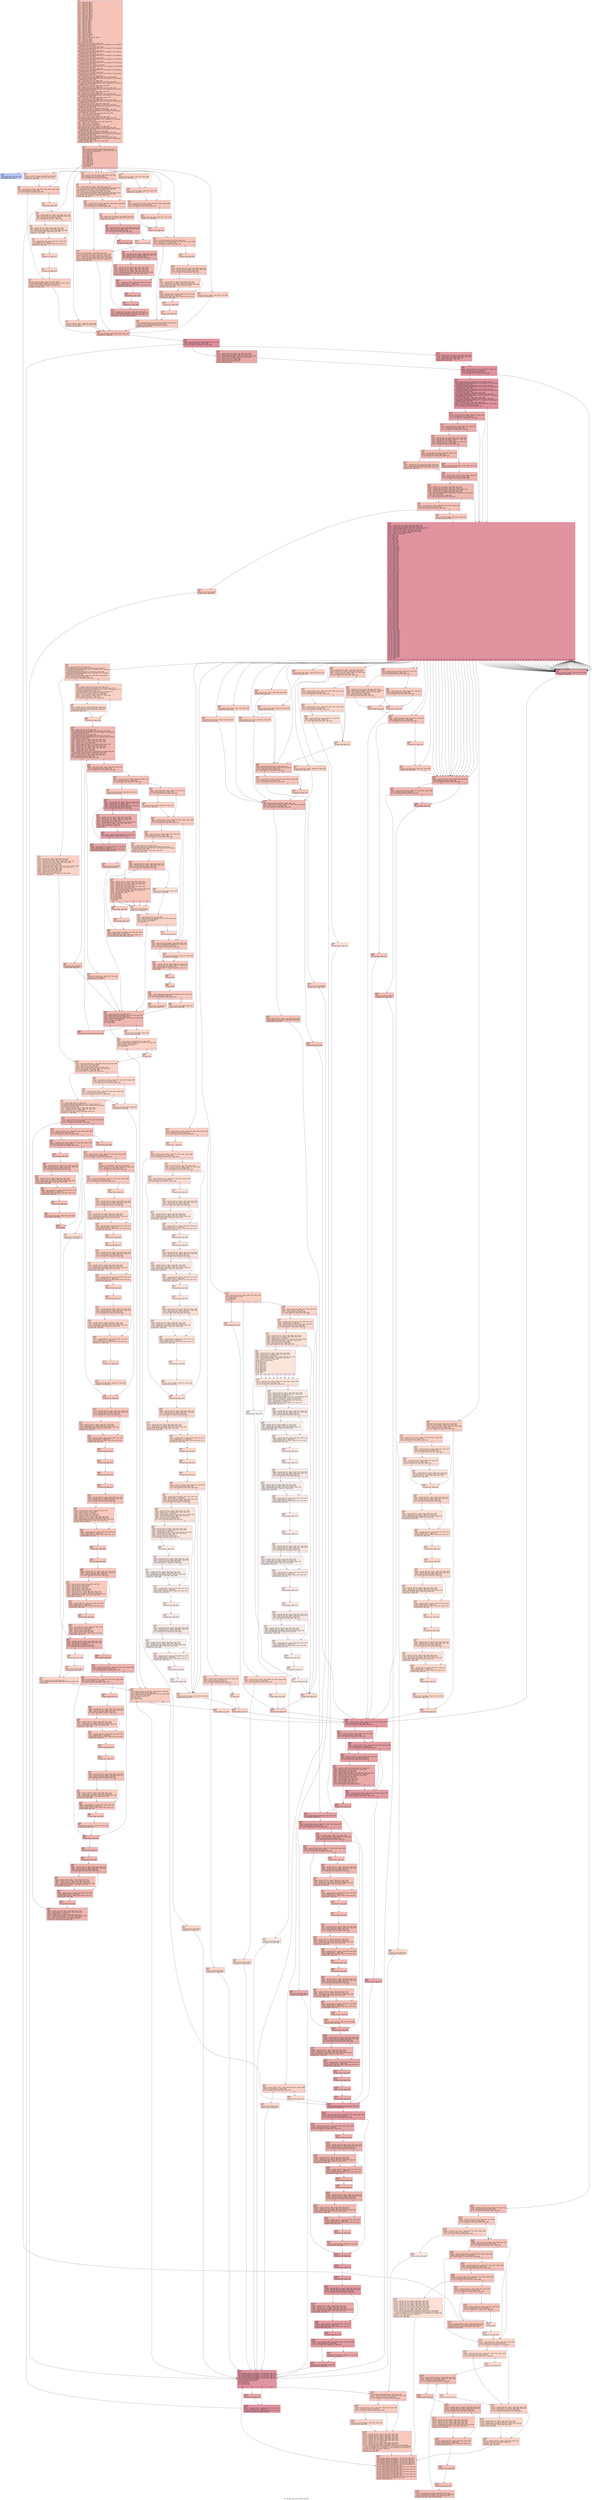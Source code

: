 digraph "CFG for 'quotearg_buffer_restyled' function" {
	label="CFG for 'quotearg_buffer_restyled' function";

	Node0x1a7a970 [shape=record,color="#3d50c3ff", style=filled, fillcolor="#e8765c70",label="{%9:\l  %10 = alloca i64, align 8\l  %11 = alloca i8*, align 8\l  %12 = alloca i64, align 8\l  %13 = alloca i8*, align 8\l  %14 = alloca i64, align 8\l  %15 = alloca i32, align 4\l  %16 = alloca i32, align 4\l  %17 = alloca i32*, align 8\l  %18 = alloca i8*, align 8\l  %19 = alloca i8*, align 8\l  %20 = alloca i64, align 8\l  %21 = alloca i64, align 8\l  %22 = alloca i64, align 8\l  %23 = alloca i8*, align 8\l  %24 = alloca i64, align 8\l  %25 = alloca i8, align 1\l  %26 = alloca i8, align 1\l  %27 = alloca i8, align 1\l  %28 = alloca i8, align 1\l  %29 = alloca i8, align 1\l  %30 = alloca i8, align 1\l  %31 = alloca i8, align 1\l  %32 = alloca i8, align 1\l  %33 = alloca i8, align 1\l  %34 = alloca i8, align 1\l  %35 = alloca i8, align 1\l  %36 = alloca i32, align 4\l  %37 = alloca i64, align 8\l  %38 = alloca i8, align 1\l  %39 = alloca %struct.savewd, align 4\l  %40 = alloca i32, align 4\l  %41 = alloca i64, align 8\l  %42 = alloca i64, align 8\l  %43 = alloca i64, align 8\l  store i8* %0, i8** %11, align 8, !tbaa !1810\l  call void @llvm.dbg.declare(metadata i8** %11, metadata !1741, metadata\l... !DIExpression()), !dbg !1814\l  store i64 %1, i64* %12, align 8, !tbaa !1815\l  call void @llvm.dbg.declare(metadata i64* %12, metadata !1742, metadata\l... !DIExpression()), !dbg !1817\l  store i8* %2, i8** %13, align 8, !tbaa !1810\l  call void @llvm.dbg.declare(metadata i8** %13, metadata !1743, metadata\l... !DIExpression()), !dbg !1818\l  store i64 %3, i64* %14, align 8, !tbaa !1815\l  call void @llvm.dbg.declare(metadata i64* %14, metadata !1744, metadata\l... !DIExpression()), !dbg !1819\l  store i32 %4, i32* %15, align 4, !tbaa !1820\l  call void @llvm.dbg.declare(metadata i32* %15, metadata !1745, metadata\l... !DIExpression()), !dbg !1821\l  store i32 %5, i32* %16, align 4, !tbaa !1822\l  call void @llvm.dbg.declare(metadata i32* %16, metadata !1746, metadata\l... !DIExpression()), !dbg !1824\l  store i32* %6, i32** %17, align 8, !tbaa !1810\l  call void @llvm.dbg.declare(metadata i32** %17, metadata !1747, metadata\l... !DIExpression()), !dbg !1825\l  store i8* %7, i8** %18, align 8, !tbaa !1810\l  call void @llvm.dbg.declare(metadata i8** %18, metadata !1748, metadata\l... !DIExpression()), !dbg !1826\l  store i8* %8, i8** %19, align 8, !tbaa !1810\l  call void @llvm.dbg.declare(metadata i8** %19, metadata !1749, metadata\l... !DIExpression()), !dbg !1827\l  %44 = bitcast i64* %20 to i8*, !dbg !1828\l  call void @llvm.lifetime.start.p0i8(i64 8, i8* %44) #26, !dbg !1828\l  call void @llvm.dbg.declare(metadata i64* %20, metadata !1750, metadata\l... !DIExpression()), !dbg !1829\l  %45 = bitcast i64* %21 to i8*, !dbg !1830\l  call void @llvm.lifetime.start.p0i8(i64 8, i8* %45) #26, !dbg !1830\l  call void @llvm.dbg.declare(metadata i64* %21, metadata !1751, metadata\l... !DIExpression()), !dbg !1831\l  store i64 0, i64* %21, align 8, !dbg !1831, !tbaa !1815\l  %46 = bitcast i64* %22 to i8*, !dbg !1832\l  call void @llvm.lifetime.start.p0i8(i64 8, i8* %46) #26, !dbg !1832\l  call void @llvm.dbg.declare(metadata i64* %22, metadata !1752, metadata\l... !DIExpression()), !dbg !1833\l  store i64 0, i64* %22, align 8, !dbg !1833, !tbaa !1815\l  %47 = bitcast i8** %23 to i8*, !dbg !1834\l  call void @llvm.lifetime.start.p0i8(i64 8, i8* %47) #26, !dbg !1834\l  call void @llvm.dbg.declare(metadata i8** %23, metadata !1753, metadata\l... !DIExpression()), !dbg !1835\l  store i8* null, i8** %23, align 8, !dbg !1835, !tbaa !1810\l  %48 = bitcast i64* %24 to i8*, !dbg !1836\l  call void @llvm.lifetime.start.p0i8(i64 8, i8* %48) #26, !dbg !1836\l  call void @llvm.dbg.declare(metadata i64* %24, metadata !1754, metadata\l... !DIExpression()), !dbg !1837\l  store i64 0, i64* %24, align 8, !dbg !1837, !tbaa !1815\l  call void @llvm.lifetime.start.p0i8(i64 1, i8* %25) #26, !dbg !1838\l  call void @llvm.dbg.declare(metadata i8* %25, metadata !1755, metadata\l... !DIExpression()), !dbg !1839\l  store i8 0, i8* %25, align 1, !dbg !1839, !tbaa !1840\l  call void @llvm.lifetime.start.p0i8(i64 1, i8* %26) #26, !dbg !1842\l  call void @llvm.dbg.declare(metadata i8* %26, metadata !1756, metadata\l... !DIExpression()), !dbg !1843\l  %49 = call i64 @__ctype_get_mb_cur_max() #26, !dbg !1844\l  %50 = icmp eq i64 %49, 1, !dbg !1845\l  %51 = zext i1 %50 to i8, !dbg !1843\l  store i8 %51, i8* %26, align 1, !dbg !1843, !tbaa !1840\l  call void @llvm.lifetime.start.p0i8(i64 1, i8* %27) #26, !dbg !1846\l  call void @llvm.dbg.declare(metadata i8* %27, metadata !1757, metadata\l... !DIExpression()), !dbg !1847\l  %52 = load i32, i32* %16, align 4, !dbg !1848, !tbaa !1822\l  %53 = and i32 %52, 2, !dbg !1849\l  %54 = icmp ne i32 %53, 0, !dbg !1850\l  %55 = zext i1 %54 to i8, !dbg !1847\l  store i8 %55, i8* %27, align 1, !dbg !1847, !tbaa !1840\l  call void @llvm.lifetime.start.p0i8(i64 1, i8* %28) #26, !dbg !1851\l  call void @llvm.dbg.declare(metadata i8* %28, metadata !1758, metadata\l... !DIExpression()), !dbg !1852\l  store i8 0, i8* %28, align 1, !dbg !1852, !tbaa !1840\l  call void @llvm.lifetime.start.p0i8(i64 1, i8* %29) #26, !dbg !1853\l  call void @llvm.dbg.declare(metadata i8* %29, metadata !1759, metadata\l... !DIExpression()), !dbg !1854\l  store i8 0, i8* %29, align 1, !dbg !1854, !tbaa !1840\l  call void @llvm.lifetime.start.p0i8(i64 1, i8* %30) #26, !dbg !1855\l  call void @llvm.dbg.declare(metadata i8* %30, metadata !1760, metadata\l... !DIExpression()), !dbg !1856\l  store i8 1, i8* %30, align 1, !dbg !1856, !tbaa !1840\l  br label %56, !dbg !1855\l}"];
	Node0x1a7a970 -> Node0x1a7b720;
	Node0x1a7b720 [shape=record,color="#3d50c3ff", style=filled, fillcolor="#e1675170",label="{%56:\l56:                                               \l  call void @llvm.dbg.label(metadata !1804), !dbg !1857\l  %57 = load i32, i32* %15, align 4, !dbg !1858, !tbaa !1820\l  switch i32 %57, label %145 [\l    i32 6, label %58\l    i32 5, label %59\l    i32 7, label %77\l    i32 8, label %78\l    i32 9, label %78\l    i32 10, label %78\l    i32 3, label %119\l    i32 1, label %120\l    i32 4, label %121\l    i32 2, label %126\l    i32 0, label %144\l  ], !dbg !1859\l|{<s0>def|<s1>6|<s2>5|<s3>7|<s4>8|<s5>9|<s6>10|<s7>3|<s8>1|<s9>4|<s10>2|<s11>0}}"];
	Node0x1a7b720:s0 -> Node0x1a7c350;
	Node0x1a7b720:s1 -> Node0x1a7b770;
	Node0x1a7b720:s2 -> Node0x1a7b7c0;
	Node0x1a7b720:s3 -> Node0x1a7ba40;
	Node0x1a7b720:s4 -> Node0x1a7ba90;
	Node0x1a7b720:s5 -> Node0x1a7ba90;
	Node0x1a7b720:s6 -> Node0x1a7ba90;
	Node0x1a7b720:s7 -> Node0x1a7bef0;
	Node0x1a7b720:s8 -> Node0x1a7bf40;
	Node0x1a7b720:s9 -> Node0x1a7bf90;
	Node0x1a7b720:s10 -> Node0x1a7c080;
	Node0x1a7b720:s11 -> Node0x1a7c300;
	Node0x1a7b770 [shape=record,color="#3d50c3ff", style=filled, fillcolor="#f4987a70",label="{%58:\l58:                                               \l  store i32 5, i32* %15, align 4, !dbg !1860, !tbaa !1820\l  store i8 1, i8* %27, align 1, !dbg !1862, !tbaa !1840\l  br label %59, !dbg !1863\l}"];
	Node0x1a7b770 -> Node0x1a7b7c0;
	Node0x1a7b7c0 [shape=record,color="#3d50c3ff", style=filled, fillcolor="#f08b6e70",label="{%59:\l59:                                               \l  %60 = load i8, i8* %27, align 1, !dbg !1864, !tbaa !1840, !range !1866\l  %61 = trunc i8 %60 to i1, !dbg !1864\l  br i1 %61, label %76, label %62, !dbg !1867\l|{<s0>T|<s1>F}}"];
	Node0x1a7b7c0:s0 -> Node0x1a7b9f0;
	Node0x1a7b7c0:s1 -> Node0x1a7b810;
	Node0x1a7b810 [shape=record,color="#3d50c3ff", style=filled, fillcolor="#f4987a70",label="{%62:\l62:                                               \l  br label %63, !dbg !1868\l}"];
	Node0x1a7b810 -> Node0x1a7b860;
	Node0x1a7b860 [shape=record,color="#3d50c3ff", style=filled, fillcolor="#f4987a70",label="{%63:\l63:                                               \l  %64 = load i64, i64* %21, align 8, !dbg !1869, !tbaa !1815\l  %65 = load i64, i64* %12, align 8, !dbg !1869, !tbaa !1815\l  %66 = icmp ult i64 %64, %65, !dbg !1869\l  br i1 %66, label %67, label %71, !dbg !1872\l|{<s0>T|<s1>F}}"];
	Node0x1a7b860:s0 -> Node0x1a7b8b0;
	Node0x1a7b860:s1 -> Node0x1a7b900;
	Node0x1a7b8b0 [shape=record,color="#3d50c3ff", style=filled, fillcolor="#f7a88970",label="{%67:\l67:                                               \l  %68 = load i8*, i8** %11, align 8, !dbg !1869, !tbaa !1810\l  %69 = load i64, i64* %21, align 8, !dbg !1869, !tbaa !1815\l  %70 = getelementptr inbounds i8, i8* %68, i64 %69, !dbg !1869\l  store i8 34, i8* %70, align 1, !dbg !1869, !tbaa !1820\l  br label %71, !dbg !1869\l}"];
	Node0x1a7b8b0 -> Node0x1a7b900;
	Node0x1a7b900 [shape=record,color="#3d50c3ff", style=filled, fillcolor="#f4987a70",label="{%71:\l71:                                               \l  %72 = load i64, i64* %21, align 8, !dbg !1872, !tbaa !1815\l  %73 = add i64 %72, 1, !dbg !1872\l  store i64 %73, i64* %21, align 8, !dbg !1872, !tbaa !1815\l  br label %74, !dbg !1872\l}"];
	Node0x1a7b900 -> Node0x1a7b950;
	Node0x1a7b950 [shape=record,color="#3d50c3ff", style=filled, fillcolor="#f4987a70",label="{%74:\l74:                                               \l  br label %75, !dbg !1872\l}"];
	Node0x1a7b950 -> Node0x1a7b9a0;
	Node0x1a7b9a0 [shape=record,color="#3d50c3ff", style=filled, fillcolor="#f4987a70",label="{%75:\l75:                                               \l  br label %76, !dbg !1872\l}"];
	Node0x1a7b9a0 -> Node0x1a7b9f0;
	Node0x1a7b9f0 [shape=record,color="#3d50c3ff", style=filled, fillcolor="#f08b6e70",label="{%76:\l76:                                               \l  store i8 1, i8* %25, align 1, !dbg !1873, !tbaa !1840\l  store i8* getelementptr inbounds ([2 x i8], [2 x i8]* @.str.10.377, i64 0,\l... i64 0), i8** %23, align 8, !dbg !1874, !tbaa !1810\l  store i64 1, i64* %24, align 8, !dbg !1875, !tbaa !1815\l  br label %146, !dbg !1876\l}"];
	Node0x1a7b9f0 -> Node0x1a7c3a0;
	Node0x1a7ba40 [shape=record,color="#3d50c3ff", style=filled, fillcolor="#f4987a70",label="{%77:\l77:                                               \l  store i8 1, i8* %25, align 1, !dbg !1877, !tbaa !1840\l  store i8 0, i8* %27, align 1, !dbg !1878, !tbaa !1840\l  br label %146, !dbg !1879\l}"];
	Node0x1a7ba40 -> Node0x1a7c3a0;
	Node0x1a7ba90 [shape=record,color="#3d50c3ff", style=filled, fillcolor="#ed836670",label="{%78:\l78:                                               \l  %79 = load i32, i32* %15, align 4, !dbg !1880, !tbaa !1820\l  %80 = icmp ne i32 %79, 10, !dbg !1883\l  br i1 %80, label %81, label %86, !dbg !1884\l|{<s0>T|<s1>F}}"];
	Node0x1a7ba90:s0 -> Node0x1a7bae0;
	Node0x1a7ba90:s1 -> Node0x1a7bb30;
	Node0x1a7bae0 [shape=record,color="#3d50c3ff", style=filled, fillcolor="#f2907270",label="{%81:\l81:                                               \l  %82 = load i32, i32* %15, align 4, !dbg !1885, !tbaa !1820\l  %83 = call i8* @gettext_quote(i8* noundef getelementptr inbounds ([2 x i8],\l... [2 x i8]* @.str.11.378, i64 0, i64 0), i32 noundef %82), !dbg !1887\l  store i8* %83, i8** %18, align 8, !dbg !1888, !tbaa !1810\l  %84 = load i32, i32* %15, align 4, !dbg !1889, !tbaa !1820\l  %85 = call i8* @gettext_quote(i8* noundef getelementptr inbounds ([2 x i8],\l... [2 x i8]* @.str.12.379, i64 0, i64 0), i32 noundef %84), !dbg !1890\l  store i8* %85, i8** %19, align 8, !dbg !1891, !tbaa !1810\l  br label %86, !dbg !1892\l}"];
	Node0x1a7bae0 -> Node0x1a7bb30;
	Node0x1a7bb30 [shape=record,color="#3d50c3ff", style=filled, fillcolor="#ed836670",label="{%86:\l86:                                               \l  %87 = load i8, i8* %27, align 1, !dbg !1893, !tbaa !1840, !range !1866\l  %88 = trunc i8 %87 to i1, !dbg !1893\l  br i1 %88, label %115, label %89, !dbg !1895\l|{<s0>T|<s1>F}}"];
	Node0x1a7bb30:s0 -> Node0x1a7bea0;
	Node0x1a7bb30:s1 -> Node0x1a7bb80;
	Node0x1a7bb80 [shape=record,color="#3d50c3ff", style=filled, fillcolor="#f2907270",label="{%89:\l89:                                               \l  %90 = load i8*, i8** %18, align 8, !dbg !1896, !tbaa !1810\l  store i8* %90, i8** %23, align 8, !dbg !1898, !tbaa !1810\l  br label %91, !dbg !1899\l}"];
	Node0x1a7bb80 -> Node0x1a7bbd0;
	Node0x1a7bbd0 [shape=record,color="#3d50c3ff", style=filled, fillcolor="#cc403a70",label="{%91:\l91:                                               \l  %92 = load i8*, i8** %23, align 8, !dbg !1900, !tbaa !1810\l  %93 = load i8, i8* %92, align 1, !dbg !1902, !tbaa !1820\l  %94 = icmp ne i8 %93, 0, !dbg !1903\l  br i1 %94, label %95, label %114, !dbg !1903\l|{<s0>T|<s1>F}}"];
	Node0x1a7bbd0:s0 -> Node0x1a7bc20;
	Node0x1a7bbd0:s1 -> Node0x1a7be50;
	Node0x1a7bc20 [shape=record,color="#3d50c3ff", style=filled, fillcolor="#cc403a70",label="{%95:\l95:                                               \l  br label %96, !dbg !1904\l}"];
	Node0x1a7bc20 -> Node0x1a7bc70;
	Node0x1a7bc70 [shape=record,color="#3d50c3ff", style=filled, fillcolor="#cc403a70",label="{%96:\l96:                                               \l  %97 = load i64, i64* %21, align 8, !dbg !1905, !tbaa !1815\l  %98 = load i64, i64* %12, align 8, !dbg !1905, !tbaa !1815\l  %99 = icmp ult i64 %97, %98, !dbg !1905\l  br i1 %99, label %100, label %106, !dbg !1908\l|{<s0>T|<s1>F}}"];
	Node0x1a7bc70:s0 -> Node0x1a7bcc0;
	Node0x1a7bc70:s1 -> Node0x1a7bd10;
	Node0x1a7bcc0 [shape=record,color="#3d50c3ff", style=filled, fillcolor="#d8564670",label="{%100:\l100:                                              \l  %101 = load i8*, i8** %23, align 8, !dbg !1905, !tbaa !1810\l  %102 = load i8, i8* %101, align 1, !dbg !1905, !tbaa !1820\l  %103 = load i8*, i8** %11, align 8, !dbg !1905, !tbaa !1810\l  %104 = load i64, i64* %21, align 8, !dbg !1905, !tbaa !1815\l  %105 = getelementptr inbounds i8, i8* %103, i64 %104, !dbg !1905\l  store i8 %102, i8* %105, align 1, !dbg !1905, !tbaa !1820\l  br label %106, !dbg !1905\l}"];
	Node0x1a7bcc0 -> Node0x1a7bd10;
	Node0x1a7bd10 [shape=record,color="#3d50c3ff", style=filled, fillcolor="#cc403a70",label="{%106:\l106:                                              \l  %107 = load i64, i64* %21, align 8, !dbg !1908, !tbaa !1815\l  %108 = add i64 %107, 1, !dbg !1908\l  store i64 %108, i64* %21, align 8, !dbg !1908, !tbaa !1815\l  br label %109, !dbg !1908\l}"];
	Node0x1a7bd10 -> Node0x1a7bd60;
	Node0x1a7bd60 [shape=record,color="#3d50c3ff", style=filled, fillcolor="#cc403a70",label="{%109:\l109:                                              \l  br label %110, !dbg !1908\l}"];
	Node0x1a7bd60 -> Node0x1a7bdb0;
	Node0x1a7bdb0 [shape=record,color="#3d50c3ff", style=filled, fillcolor="#cc403a70",label="{%110:\l110:                                              \l  br label %111, !dbg !1908\l}"];
	Node0x1a7bdb0 -> Node0x1a7be00;
	Node0x1a7be00 [shape=record,color="#3d50c3ff", style=filled, fillcolor="#cc403a70",label="{%111:\l111:                                              \l  %112 = load i8*, i8** %23, align 8, !dbg !1909, !tbaa !1810\l  %113 = getelementptr inbounds i8, i8* %112, i32 1, !dbg !1909\l  store i8* %113, i8** %23, align 8, !dbg !1909, !tbaa !1810\l  br label %91, !dbg !1910, !llvm.loop !1911\l}"];
	Node0x1a7be00 -> Node0x1a7bbd0;
	Node0x1a7be50 [shape=record,color="#3d50c3ff", style=filled, fillcolor="#f2907270",label="{%114:\l114:                                              \l  br label %115, !dbg !1912\l}"];
	Node0x1a7be50 -> Node0x1a7bea0;
	Node0x1a7bea0 [shape=record,color="#3d50c3ff", style=filled, fillcolor="#ed836670",label="{%115:\l115:                                              \l  store i8 1, i8* %25, align 1, !dbg !1915, !tbaa !1840\l  %116 = load i8*, i8** %19, align 8, !dbg !1916, !tbaa !1810\l  store i8* %116, i8** %23, align 8, !dbg !1917, !tbaa !1810\l  %117 = load i8*, i8** %23, align 8, !dbg !1918, !tbaa !1810\l  %118 = call i64 @strlen(i8* noundef %117) #27, !dbg !1919\l  store i64 %118, i64* %24, align 8, !dbg !1920, !tbaa !1815\l  br label %146, !dbg !1921\l}"];
	Node0x1a7bea0 -> Node0x1a7c3a0;
	Node0x1a7bef0 [shape=record,color="#3d50c3ff", style=filled, fillcolor="#f4987a70",label="{%119:\l119:                                              \l  store i8 1, i8* %25, align 1, !dbg !1922, !tbaa !1840\l  br label %120, !dbg !1923\l}"];
	Node0x1a7bef0 -> Node0x1a7bf40;
	Node0x1a7bf40 [shape=record,color="#3d50c3ff", style=filled, fillcolor="#f08b6e70",label="{%120:\l120:                                              \l  store i8 1, i8* %27, align 1, !dbg !1924, !tbaa !1840\l  br label %121, !dbg !1925\l}"];
	Node0x1a7bf40 -> Node0x1a7bf90;
	Node0x1a7bf90 [shape=record,color="#3d50c3ff", style=filled, fillcolor="#ed836670",label="{%121:\l121:                                              \l  %122 = load i8, i8* %27, align 1, !dbg !1926, !tbaa !1840, !range !1866\l  %123 = trunc i8 %122 to i1, !dbg !1926\l  br i1 %123, label %125, label %124, !dbg !1928\l|{<s0>T|<s1>F}}"];
	Node0x1a7bf90:s0 -> Node0x1a7c030;
	Node0x1a7bf90:s1 -> Node0x1a7bfe0;
	Node0x1a7bfe0 [shape=record,color="#3d50c3ff", style=filled, fillcolor="#f2907270",label="{%124:\l124:                                              \l  store i8 1, i8* %25, align 1, !dbg !1929, !tbaa !1840\l  br label %125, !dbg !1930\l}"];
	Node0x1a7bfe0 -> Node0x1a7c030;
	Node0x1a7c030 [shape=record,color="#3d50c3ff", style=filled, fillcolor="#ed836670",label="{%125:\l125:                                              \l  br label %126, !dbg !1926\l}"];
	Node0x1a7c030 -> Node0x1a7c080;
	Node0x1a7c080 [shape=record,color="#3d50c3ff", style=filled, fillcolor="#ec7f6370",label="{%126:\l126:                                              \l  store i32 2, i32* %15, align 4, !dbg !1931, !tbaa !1820\l  %127 = load i8, i8* %27, align 1, !dbg !1932, !tbaa !1840, !range !1866\l  %128 = trunc i8 %127 to i1, !dbg !1932\l  br i1 %128, label %143, label %129, !dbg !1934\l|{<s0>T|<s1>F}}"];
	Node0x1a7c080:s0 -> Node0x1a7c2b0;
	Node0x1a7c080:s1 -> Node0x1a7c0d0;
	Node0x1a7c0d0 [shape=record,color="#3d50c3ff", style=filled, fillcolor="#f08b6e70",label="{%129:\l129:                                              \l  br label %130, !dbg !1935\l}"];
	Node0x1a7c0d0 -> Node0x1a7c120;
	Node0x1a7c120 [shape=record,color="#3d50c3ff", style=filled, fillcolor="#f08b6e70",label="{%130:\l130:                                              \l  %131 = load i64, i64* %21, align 8, !dbg !1936, !tbaa !1815\l  %132 = load i64, i64* %12, align 8, !dbg !1936, !tbaa !1815\l  %133 = icmp ult i64 %131, %132, !dbg !1936\l  br i1 %133, label %134, label %138, !dbg !1939\l|{<s0>T|<s1>F}}"];
	Node0x1a7c120:s0 -> Node0x1a7c170;
	Node0x1a7c120:s1 -> Node0x1a7c1c0;
	Node0x1a7c170 [shape=record,color="#3d50c3ff", style=filled, fillcolor="#f4987a70",label="{%134:\l134:                                              \l  %135 = load i8*, i8** %11, align 8, !dbg !1936, !tbaa !1810\l  %136 = load i64, i64* %21, align 8, !dbg !1936, !tbaa !1815\l  %137 = getelementptr inbounds i8, i8* %135, i64 %136, !dbg !1936\l  store i8 39, i8* %137, align 1, !dbg !1936, !tbaa !1820\l  br label %138, !dbg !1936\l}"];
	Node0x1a7c170 -> Node0x1a7c1c0;
	Node0x1a7c1c0 [shape=record,color="#3d50c3ff", style=filled, fillcolor="#f08b6e70",label="{%138:\l138:                                              \l  %139 = load i64, i64* %21, align 8, !dbg !1939, !tbaa !1815\l  %140 = add i64 %139, 1, !dbg !1939\l  store i64 %140, i64* %21, align 8, !dbg !1939, !tbaa !1815\l  br label %141, !dbg !1939\l}"];
	Node0x1a7c1c0 -> Node0x1a7c210;
	Node0x1a7c210 [shape=record,color="#3d50c3ff", style=filled, fillcolor="#f08b6e70",label="{%141:\l141:                                              \l  br label %142, !dbg !1939\l}"];
	Node0x1a7c210 -> Node0x1a7c260;
	Node0x1a7c260 [shape=record,color="#3d50c3ff", style=filled, fillcolor="#f08b6e70",label="{%142:\l142:                                              \l  br label %143, !dbg !1939\l}"];
	Node0x1a7c260 -> Node0x1a7c2b0;
	Node0x1a7c2b0 [shape=record,color="#3d50c3ff", style=filled, fillcolor="#ec7f6370",label="{%143:\l143:                                              \l  store i8* getelementptr inbounds ([2 x i8], [2 x i8]* @.str.12.379, i64 0,\l... i64 0), i8** %23, align 8, !dbg !1940, !tbaa !1810\l  store i64 1, i64* %24, align 8, !dbg !1941, !tbaa !1815\l  br label %146, !dbg !1942\l}"];
	Node0x1a7c2b0 -> Node0x1a7c3a0;
	Node0x1a7c300 [shape=record,color="#3d50c3ff", style=filled, fillcolor="#f4987a70",label="{%144:\l144:                                              \l  store i8 0, i8* %27, align 1, !dbg !1943, !tbaa !1840\l  br label %146, !dbg !1944\l}"];
	Node0x1a7c300 -> Node0x1a7c3a0;
	Node0x1a7c350 [shape=record,color="#3d50c3ff", style=filled, fillcolor="#5b7ae570",label="{%145:\l145:                                              \l  call void @abort() #28, !dbg !1945\l  unreachable, !dbg !1945\l}"];
	Node0x1a7c3a0 [shape=record,color="#3d50c3ff", style=filled, fillcolor="#e1675170",label="{%146:\l146:                                              \l  store i64 0, i64* %20, align 8, !dbg !1946, !tbaa !1815\l  br label %147, !dbg !1947\l}"];
	Node0x1a7c3a0 -> Node0x1a7c3f0;
	Node0x1a7c3f0 [shape=record,color="#b70d28ff", style=filled, fillcolor="#b70d2870",label="{%147:\l147:                                              \l  %148 = load i64, i64* %14, align 8, !dbg !1948, !tbaa !1815\l  %149 = icmp eq i64 %148, -1, !dbg !1949\l  br i1 %149, label %150, label %158, !dbg !1948\l|{<s0>T|<s1>F}}"];
	Node0x1a7c3f0:s0 -> Node0x1a7c440;
	Node0x1a7c3f0:s1 -> Node0x1a7c490;
	Node0x1a7c440 [shape=record,color="#3d50c3ff", style=filled, fillcolor="#ca3b3770",label="{%150:\l150:                                              \l  %151 = load i8*, i8** %13, align 8, !dbg !1950, !tbaa !1810\l  %152 = load i64, i64* %20, align 8, !dbg !1951, !tbaa !1815\l  %153 = getelementptr inbounds i8, i8* %151, i64 %152, !dbg !1950\l  %154 = load i8, i8* %153, align 1, !dbg !1950, !tbaa !1820\l  %155 = sext i8 %154 to i32, !dbg !1950\l  %156 = icmp eq i32 %155, 0, !dbg !1952\l  %157 = zext i1 %156 to i32, !dbg !1952\l  br label %163, !dbg !1948\l}"];
	Node0x1a7c440 -> Node0x1a7c4e0;
	Node0x1a7c490 [shape=record,color="#b70d28ff", style=filled, fillcolor="#be242e70",label="{%158:\l158:                                              \l  %159 = load i64, i64* %20, align 8, !dbg !1953, !tbaa !1815\l  %160 = load i64, i64* %14, align 8, !dbg !1954, !tbaa !1815\l  %161 = icmp eq i64 %159, %160, !dbg !1955\l  %162 = zext i1 %161 to i32, !dbg !1955\l  br label %163, !dbg !1948\l}"];
	Node0x1a7c490 -> Node0x1a7c4e0;
	Node0x1a7c4e0 [shape=record,color="#b70d28ff", style=filled, fillcolor="#b70d2870",label="{%163:\l163:                                              \l  %164 = phi i32 [ %157, %150 ], [ %162, %158 ], !dbg !1948\l  %165 = icmp ne i32 %164, 0, !dbg !1956\l  %166 = xor i1 %165, true, !dbg !1956\l  br i1 %166, label %167, label %1079, !dbg !1957\l|{<s0>T|<s1>F}}"];
	Node0x1a7c4e0:s0 -> Node0x1a7c530;
	Node0x1a7c4e0:s1 -> Node0x1a831a0;
	Node0x1a7c530 [shape=record,color="#b70d28ff", style=filled, fillcolor="#b70d2870",label="{%167:\l167:                                              \l  call void @llvm.lifetime.start.p0i8(i64 1, i8* %31) #26, !dbg !1958\l  call void @llvm.dbg.declare(metadata i8* %31, metadata !1761, metadata\l... !DIExpression()), !dbg !1959\l  call void @llvm.lifetime.start.p0i8(i64 1, i8* %32) #26, !dbg !1960\l  call void @llvm.dbg.declare(metadata i8* %32, metadata !1765, metadata\l... !DIExpression()), !dbg !1961\l  call void @llvm.lifetime.start.p0i8(i64 1, i8* %33) #26, !dbg !1962\l  call void @llvm.dbg.declare(metadata i8* %33, metadata !1766, metadata\l... !DIExpression()), !dbg !1963\l  store i8 0, i8* %33, align 1, !dbg !1963, !tbaa !1840\l  call void @llvm.lifetime.start.p0i8(i64 1, i8* %34) #26, !dbg !1964\l  call void @llvm.dbg.declare(metadata i8* %34, metadata !1767, metadata\l... !DIExpression()), !dbg !1965\l  store i8 0, i8* %34, align 1, !dbg !1965, !tbaa !1840\l  call void @llvm.lifetime.start.p0i8(i64 1, i8* %35) #26, !dbg !1966\l  call void @llvm.dbg.declare(metadata i8* %35, metadata !1768, metadata\l... !DIExpression()), !dbg !1967\l  store i8 0, i8* %35, align 1, !dbg !1967, !tbaa !1840\l  %168 = load i8, i8* %25, align 1, !dbg !1968, !tbaa !1840, !range !1866\l  %169 = trunc i8 %168 to i1, !dbg !1968\l  br i1 %169, label %170, label %206, !dbg !1970\l|{<s0>T|<s1>F}}"];
	Node0x1a7c530:s0 -> Node0x1a7c580;
	Node0x1a7c530:s1 -> Node0x1a7c8f0;
	Node0x1a7c580 [shape=record,color="#3d50c3ff", style=filled, fillcolor="#c32e3170",label="{%170:\l170:                                              \l  %171 = load i32, i32* %15, align 4, !dbg !1971, !tbaa !1820\l  %172 = icmp ne i32 %171, 2, !dbg !1972\l  br i1 %172, label %173, label %206, !dbg !1973\l|{<s0>T|<s1>F}}"];
	Node0x1a7c580:s0 -> Node0x1a7c5d0;
	Node0x1a7c580:s1 -> Node0x1a7c8f0;
	Node0x1a7c5d0 [shape=record,color="#3d50c3ff", style=filled, fillcolor="#d0473d70",label="{%173:\l173:                                              \l  %174 = load i64, i64* %24, align 8, !dbg !1974, !tbaa !1815\l  %175 = icmp ne i64 %174, 0, !dbg !1974\l  br i1 %175, label %176, label %206, !dbg !1975\l|{<s0>T|<s1>F}}"];
	Node0x1a7c5d0:s0 -> Node0x1a7c620;
	Node0x1a7c5d0:s1 -> Node0x1a7c8f0;
	Node0x1a7c620 [shape=record,color="#3d50c3ff", style=filled, fillcolor="#d6524470",label="{%176:\l176:                                              \l  %177 = load i64, i64* %20, align 8, !dbg !1976, !tbaa !1815\l  %178 = load i64, i64* %24, align 8, !dbg !1977, !tbaa !1815\l  %179 = add i64 %177, %178, !dbg !1978\l  %180 = load i64, i64* %14, align 8, !dbg !1979, !tbaa !1815\l  %181 = icmp eq i64 %180, -1, !dbg !1980\l  br i1 %181, label %182, label %188, !dbg !1981\l|{<s0>T|<s1>F}}"];
	Node0x1a7c620:s0 -> Node0x1a7c670;
	Node0x1a7c620:s1 -> Node0x1a7c710;
	Node0x1a7c670 [shape=record,color="#3d50c3ff", style=filled, fillcolor="#e1675170",label="{%182:\l182:                                              \l  %183 = load i64, i64* %24, align 8, !dbg !1982, !tbaa !1815\l  %184 = icmp ult i64 1, %183, !dbg !1983\l  br i1 %184, label %185, label %188, !dbg !1979\l|{<s0>T|<s1>F}}"];
	Node0x1a7c670:s0 -> Node0x1a7c6c0;
	Node0x1a7c670:s1 -> Node0x1a7c710;
	Node0x1a7c6c0 [shape=record,color="#3d50c3ff", style=filled, fillcolor="#e97a5f70",label="{%185:\l185:                                              \l  %186 = load i8*, i8** %13, align 8, !dbg !1984, !tbaa !1810\l  %187 = call i64 @strlen(i8* noundef %186) #27, !dbg !1985\l  store i64 %187, i64* %14, align 8, !dbg !1986, !tbaa !1815\l  br label %190, !dbg !1979\l}"];
	Node0x1a7c6c0 -> Node0x1a7c760;
	Node0x1a7c710 [shape=record,color="#3d50c3ff", style=filled, fillcolor="#d8564670",label="{%188:\l188:                                              \l  %189 = load i64, i64* %14, align 8, !dbg !1987, !tbaa !1815\l  br label %190, !dbg !1979\l}"];
	Node0x1a7c710 -> Node0x1a7c760;
	Node0x1a7c760 [shape=record,color="#3d50c3ff", style=filled, fillcolor="#d6524470",label="{%190:\l190:                                              \l  %191 = phi i64 [ %187, %185 ], [ %189, %188 ], !dbg !1979\l  %192 = icmp ule i64 %179, %191, !dbg !1988\l  br i1 %192, label %193, label %206, !dbg !1989\l|{<s0>T|<s1>F}}"];
	Node0x1a7c760:s0 -> Node0x1a7c7b0;
	Node0x1a7c760:s1 -> Node0x1a7c8f0;
	Node0x1a7c7b0 [shape=record,color="#3d50c3ff", style=filled, fillcolor="#de614d70",label="{%193:\l193:                                              \l  %194 = load i8*, i8** %13, align 8, !dbg !1990, !tbaa !1810\l  %195 = load i64, i64* %20, align 8, !dbg !1991, !tbaa !1815\l  %196 = getelementptr inbounds i8, i8* %194, i64 %195, !dbg !1992\l  %197 = load i8*, i8** %23, align 8, !dbg !1993, !tbaa !1810\l  %198 = load i64, i64* %24, align 8, !dbg !1994, !tbaa !1815\l  %199 = call i32 @memcmp(i8* noundef %196, i8* noundef %197, i64 noundef\l... %198) #27, !dbg !1995\l  %200 = icmp eq i32 %199, 0, !dbg !1996\l  br i1 %200, label %201, label %206, !dbg !1997\l|{<s0>T|<s1>F}}"];
	Node0x1a7c7b0:s0 -> Node0x1a7c800;
	Node0x1a7c7b0:s1 -> Node0x1a7c8f0;
	Node0x1a7c800 [shape=record,color="#3d50c3ff", style=filled, fillcolor="#e97a5f70",label="{%201:\l201:                                              \l  %202 = load i8, i8* %27, align 1, !dbg !1998, !tbaa !1840, !range !1866\l  %203 = trunc i8 %202 to i1, !dbg !1998\l  br i1 %203, label %204, label %205, !dbg !2001\l|{<s0>T|<s1>F}}"];
	Node0x1a7c800:s0 -> Node0x1a7c850;
	Node0x1a7c800:s1 -> Node0x1a7c8a0;
	Node0x1a7c850 [shape=record,color="#3d50c3ff", style=filled, fillcolor="#ef886b70",label="{%204:\l204:                                              \l  store i32 16, i32* %36, align 4\l  br label %1073, !dbg !2002\l}"];
	Node0x1a7c850 -> Node0x1a830b0;
	Node0x1a7c8a0 [shape=record,color="#3d50c3ff", style=filled, fillcolor="#ef886b70",label="{%205:\l205:                                              \l  store i8 1, i8* %33, align 1, !dbg !2003, !tbaa !1840\l  br label %206, !dbg !2004\l}"];
	Node0x1a7c8a0 -> Node0x1a7c8f0;
	Node0x1a7c8f0 [shape=record,color="#b70d28ff", style=filled, fillcolor="#b70d2870",label="{%206:\l206:                                              \l  %207 = load i8*, i8** %13, align 8, !dbg !2005, !tbaa !1810\l  %208 = load i64, i64* %20, align 8, !dbg !2006, !tbaa !1815\l  %209 = getelementptr inbounds i8, i8* %207, i64 %208, !dbg !2005\l  %210 = load i8, i8* %209, align 1, !dbg !2005, !tbaa !1820\l  store i8 %210, i8* %31, align 1, !dbg !2007, !tbaa !1820\l  %211 = load i8, i8* %31, align 1, !dbg !2008, !tbaa !1820\l  %212 = zext i8 %211 to i32, !dbg !2008\l  switch i32 %212, label %567 [\l    i32 0, label %213\l    i32 63, label %341\l    i32 7, label %441\l    i32 8, label %442\l    i32 12, label %443\l    i32 10, label %444\l    i32 13, label %445\l    i32 9, label %446\l    i32 11, label %447\l    i32 92, label %448\l    i32 123, label %482\l    i32 125, label %482\l    i32 35, label %496\l    i32 126, label %496\l    i32 32, label %501\l    i32 33, label %502\l    i32 34, label %502\l    i32 36, label %502\l    i32 38, label %502\l    i32 40, label %502\l    i32 41, label %502\l    i32 42, label %502\l    i32 59, label %502\l    i32 60, label %502\l    i32 61, label %502\l    i32 62, label %502\l    i32 91, label %502\l    i32 94, label %502\l    i32 96, label %502\l    i32 124, label %502\l    i32 39, label %510\l    i32 37, label %566\l    i32 43, label %566\l    i32 44, label %566\l    i32 45, label %566\l    i32 46, label %566\l    i32 47, label %566\l    i32 48, label %566\l    i32 49, label %566\l    i32 50, label %566\l    i32 51, label %566\l    i32 52, label %566\l    i32 53, label %566\l    i32 54, label %566\l    i32 55, label %566\l    i32 56, label %566\l    i32 57, label %566\l    i32 58, label %566\l    i32 65, label %566\l    i32 66, label %566\l    i32 67, label %566\l    i32 68, label %566\l    i32 69, label %566\l    i32 70, label %566\l    i32 71, label %566\l    i32 72, label %566\l    i32 73, label %566\l    i32 74, label %566\l    i32 75, label %566\l    i32 76, label %566\l    i32 77, label %566\l    i32 78, label %566\l    i32 79, label %566\l    i32 80, label %566\l    i32 81, label %566\l    i32 82, label %566\l    i32 83, label %566\l    i32 84, label %566\l    i32 85, label %566\l    i32 86, label %566\l    i32 87, label %566\l    i32 88, label %566\l    i32 89, label %566\l    i32 90, label %566\l    i32 93, label %566\l    i32 95, label %566\l    i32 97, label %566\l    i32 98, label %566\l    i32 99, label %566\l    i32 100, label %566\l    i32 101, label %566\l    i32 102, label %566\l    i32 103, label %566\l    i32 104, label %566\l    i32 105, label %566\l    i32 106, label %566\l    i32 107, label %566\l    i32 108, label %566\l    i32 109, label %566\l    i32 110, label %566\l    i32 111, label %566\l    i32 112, label %566\l    i32 113, label %566\l    i32 114, label %566\l    i32 115, label %566\l    i32 116, label %566\l    i32 117, label %566\l    i32 118, label %566\l    i32 119, label %566\l    i32 120, label %566\l    i32 121, label %566\l    i32 122, label %566\l  ], !dbg !2009\l|{<s0>def|<s1>0|<s2>63|<s3>7|<s4>8|<s5>12|<s6>10|<s7>13|<s8>9|<s9>11|<s10>92|<s11>123|<s12>125|<s13>35|<s14>126|<s15>32|<s16>33|<s17>34|<s18>36|<s19>38|<s20>40|<s21>41|<s22>42|<s23>59|<s24>60|<s25>61|<s26>62|<s27>91|<s28>94|<s29>96|<s30>124|<s31>39|<s32>37|<s33>43|<s34>44|<s35>45|<s36>46|<s37>47|<s38>48|<s39>49|<s40>50|<s41>51|<s42>52|<s43>53|<s44>54|<s45>55|<s46>56|<s47>57|<s48>58|<s49>65|<s50>66|<s51>67|<s52>68|<s53>69|<s54>70|<s55>71|<s56>72|<s57>73|<s58>74|<s59>75|<s60>76|<s61>77|<s62>78|<s63>79|<s64>truncated...}}"];
	Node0x1a7c8f0:s0 -> Node0x1a7f690;
	Node0x1a7c8f0:s1 -> Node0x1a7c940;
	Node0x1a7c8f0:s2 -> Node0x1a7d890;
	Node0x1a7c8f0:s3 -> Node0x1a7e3d0;
	Node0x1a7c8f0:s4 -> Node0x1a7e420;
	Node0x1a7c8f0:s5 -> Node0x1a7e470;
	Node0x1a7c8f0:s6 -> Node0x1a7e4c0;
	Node0x1a7c8f0:s7 -> Node0x1a7e510;
	Node0x1a7c8f0:s8 -> Node0x1a7e560;
	Node0x1a7c8f0:s9 -> Node0x1a7e5b0;
	Node0x1a7c8f0:s10 -> Node0x1a7e600;
	Node0x1a7c8f0:s11 -> Node0x1a7eb00;
	Node0x1a7c8f0:s12 -> Node0x1a7eb00;
	Node0x1a7c8f0:s13 -> Node0x1a7ec90;
	Node0x1a7c8f0:s14 -> Node0x1a7ec90;
	Node0x1a7c8f0:s15 -> Node0x1a7ed80;
	Node0x1a7c8f0:s16 -> Node0x1a7edd0;
	Node0x1a7c8f0:s17 -> Node0x1a7edd0;
	Node0x1a7c8f0:s18 -> Node0x1a7edd0;
	Node0x1a7c8f0:s19 -> Node0x1a7edd0;
	Node0x1a7c8f0:s20 -> Node0x1a7edd0;
	Node0x1a7c8f0:s21 -> Node0x1a7edd0;
	Node0x1a7c8f0:s22 -> Node0x1a7edd0;
	Node0x1a7c8f0:s23 -> Node0x1a7edd0;
	Node0x1a7c8f0:s24 -> Node0x1a7edd0;
	Node0x1a7c8f0:s25 -> Node0x1a7edd0;
	Node0x1a7c8f0:s26 -> Node0x1a7edd0;
	Node0x1a7c8f0:s27 -> Node0x1a7edd0;
	Node0x1a7c8f0:s28 -> Node0x1a7edd0;
	Node0x1a7c8f0:s29 -> Node0x1a7edd0;
	Node0x1a7c8f0:s30 -> Node0x1a7edd0;
	Node0x1a7c8f0:s31 -> Node0x1a7ef10;
	Node0x1a7c8f0:s32 -> Node0x1a7f640;
	Node0x1a7c8f0:s33 -> Node0x1a7f640;
	Node0x1a7c8f0:s34 -> Node0x1a7f640;
	Node0x1a7c8f0:s35 -> Node0x1a7f640;
	Node0x1a7c8f0:s36 -> Node0x1a7f640;
	Node0x1a7c8f0:s37 -> Node0x1a7f640;
	Node0x1a7c8f0:s38 -> Node0x1a7f640;
	Node0x1a7c8f0:s39 -> Node0x1a7f640;
	Node0x1a7c8f0:s40 -> Node0x1a7f640;
	Node0x1a7c8f0:s41 -> Node0x1a7f640;
	Node0x1a7c8f0:s42 -> Node0x1a7f640;
	Node0x1a7c8f0:s43 -> Node0x1a7f640;
	Node0x1a7c8f0:s44 -> Node0x1a7f640;
	Node0x1a7c8f0:s45 -> Node0x1a7f640;
	Node0x1a7c8f0:s46 -> Node0x1a7f640;
	Node0x1a7c8f0:s47 -> Node0x1a7f640;
	Node0x1a7c8f0:s48 -> Node0x1a7f640;
	Node0x1a7c8f0:s49 -> Node0x1a7f640;
	Node0x1a7c8f0:s50 -> Node0x1a7f640;
	Node0x1a7c8f0:s51 -> Node0x1a7f640;
	Node0x1a7c8f0:s52 -> Node0x1a7f640;
	Node0x1a7c8f0:s53 -> Node0x1a7f640;
	Node0x1a7c8f0:s54 -> Node0x1a7f640;
	Node0x1a7c8f0:s55 -> Node0x1a7f640;
	Node0x1a7c8f0:s56 -> Node0x1a7f640;
	Node0x1a7c8f0:s57 -> Node0x1a7f640;
	Node0x1a7c8f0:s58 -> Node0x1a7f640;
	Node0x1a7c8f0:s59 -> Node0x1a7f640;
	Node0x1a7c8f0:s60 -> Node0x1a7f640;
	Node0x1a7c8f0:s61 -> Node0x1a7f640;
	Node0x1a7c8f0:s62 -> Node0x1a7f640;
	Node0x1a7c8f0:s63 -> Node0x1a7f640;
	Node0x1a7c8f0:s64 -> Node0x1a7f640;
	Node0x1a7c8f0:s64 -> Node0x1a7f640;
	Node0x1a7c8f0:s64 -> Node0x1a7f640;
	Node0x1a7c8f0:s64 -> Node0x1a7f640;
	Node0x1a7c8f0:s64 -> Node0x1a7f640;
	Node0x1a7c8f0:s64 -> Node0x1a7f640;
	Node0x1a7c8f0:s64 -> Node0x1a7f640;
	Node0x1a7c8f0:s64 -> Node0x1a7f640;
	Node0x1a7c8f0:s64 -> Node0x1a7f640;
	Node0x1a7c8f0:s64 -> Node0x1a7f640;
	Node0x1a7c8f0:s64 -> Node0x1a7f640;
	Node0x1a7c8f0:s64 -> Node0x1a7f640;
	Node0x1a7c8f0:s64 -> Node0x1a7f640;
	Node0x1a7c8f0:s64 -> Node0x1a7f640;
	Node0x1a7c8f0:s64 -> Node0x1a7f640;
	Node0x1a7c8f0:s64 -> Node0x1a7f640;
	Node0x1a7c8f0:s64 -> Node0x1a7f640;
	Node0x1a7c8f0:s64 -> Node0x1a7f640;
	Node0x1a7c8f0:s64 -> Node0x1a7f640;
	Node0x1a7c8f0:s64 -> Node0x1a7f640;
	Node0x1a7c8f0:s64 -> Node0x1a7f640;
	Node0x1a7c8f0:s64 -> Node0x1a7f640;
	Node0x1a7c8f0:s64 -> Node0x1a7f640;
	Node0x1a7c8f0:s64 -> Node0x1a7f640;
	Node0x1a7c8f0:s64 -> Node0x1a7f640;
	Node0x1a7c8f0:s64 -> Node0x1a7f640;
	Node0x1a7c8f0:s64 -> Node0x1a7f640;
	Node0x1a7c8f0:s64 -> Node0x1a7f640;
	Node0x1a7c8f0:s64 -> Node0x1a7f640;
	Node0x1a7c8f0:s64 -> Node0x1a7f640;
	Node0x1a7c8f0:s64 -> Node0x1a7f640;
	Node0x1a7c8f0:s64 -> Node0x1a7f640;
	Node0x1a7c8f0:s64 -> Node0x1a7f640;
	Node0x1a7c8f0:s64 -> Node0x1a7f640;
	Node0x1a7c8f0:s64 -> Node0x1a7f640;
	Node0x1a7c8f0:s64 -> Node0x1a7f640;
	Node0x1a7c8f0:s64 -> Node0x1a7f640;
	Node0x1a7c8f0:s64 -> Node0x1a7f640;
	Node0x1a7c8f0:s64 -> Node0x1a7f640;
	Node0x1a7c940 [shape=record,color="#3d50c3ff", style=filled, fillcolor="#f2907270",label="{%213:\l213:                                              \l  %214 = load i8, i8* %25, align 1, !dbg !2010, !tbaa !1840, !range !1866\l  %215 = trunc i8 %214 to i1, !dbg !2010\l  br i1 %215, label %216, label %334, !dbg !2012\l|{<s0>T|<s1>F}}"];
	Node0x1a7c940:s0 -> Node0x1a7c990;
	Node0x1a7c940:s1 -> Node0x1a7d750;
	Node0x1a7c990 [shape=record,color="#3d50c3ff", style=filled, fillcolor="#f59c7d70",label="{%216:\l216:                                              \l  br label %217, !dbg !2013\l}"];
	Node0x1a7c990 -> Node0x1a7c9e0;
	Node0x1a7c9e0 [shape=record,color="#3d50c3ff", style=filled, fillcolor="#f59c7d70",label="{%217:\l217:                                              \l  %218 = load i8, i8* %27, align 1, !dbg !2015, !tbaa !1840, !range !1866\l  %219 = trunc i8 %218 to i1, !dbg !2015\l  br i1 %219, label %220, label %221, !dbg !2018\l|{<s0>T|<s1>F}}"];
	Node0x1a7c9e0:s0 -> Node0x1a7ca30;
	Node0x1a7c9e0:s1 -> Node0x1a7ca80;
	Node0x1a7ca30 [shape=record,color="#3d50c3ff", style=filled, fillcolor="#f7a88970",label="{%220:\l220:                                              \l  store i32 16, i32* %36, align 4\l  br label %1073, !dbg !2015\l}"];
	Node0x1a7ca30 -> Node0x1a830b0;
	Node0x1a7ca80 [shape=record,color="#3d50c3ff", style=filled, fillcolor="#f7a88970",label="{%221:\l221:                                              \l  store i8 1, i8* %34, align 1, !dbg !2018, !tbaa !1840\l  %222 = load i32, i32* %15, align 4, !dbg !2019, !tbaa !1820\l  %223 = icmp eq i32 %222, 2, !dbg !2019\l  br i1 %223, label %224, label %267, !dbg !2019\l|{<s0>T|<s1>F}}"];
	Node0x1a7ca80:s0 -> Node0x1a7cad0;
	Node0x1a7ca80:s1 -> Node0x1a7d020;
	Node0x1a7cad0 [shape=record,color="#3d50c3ff", style=filled, fillcolor="#f7b59970",label="{%224:\l224:                                              \l  %225 = load i8, i8* %28, align 1, !dbg !2019, !tbaa !1840, !range !1866\l  %226 = trunc i8 %225 to i1, !dbg !2019\l  br i1 %226, label %267, label %227, !dbg !2018\l|{<s0>T|<s1>F}}"];
	Node0x1a7cad0:s0 -> Node0x1a7d020;
	Node0x1a7cad0:s1 -> Node0x1a7cb20;
	Node0x1a7cb20 [shape=record,color="#3d50c3ff", style=filled, fillcolor="#f6bfa670",label="{%227:\l227:                                              \l  br label %228, !dbg !2021\l}"];
	Node0x1a7cb20 -> Node0x1a7cb70;
	Node0x1a7cb70 [shape=record,color="#3d50c3ff", style=filled, fillcolor="#f6bfa670",label="{%228:\l228:                                              \l  %229 = load i64, i64* %21, align 8, !dbg !2023, !tbaa !1815\l  %230 = load i64, i64* %12, align 8, !dbg !2023, !tbaa !1815\l  %231 = icmp ult i64 %229, %230, !dbg !2023\l  br i1 %231, label %232, label %236, !dbg !2026\l|{<s0>T|<s1>F}}"];
	Node0x1a7cb70:s0 -> Node0x1a7cbc0;
	Node0x1a7cb70:s1 -> Node0x1a7cc10;
	Node0x1a7cbc0 [shape=record,color="#3d50c3ff", style=filled, fillcolor="#f3c7b170",label="{%232:\l232:                                              \l  %233 = load i8*, i8** %11, align 8, !dbg !2023, !tbaa !1810\l  %234 = load i64, i64* %21, align 8, !dbg !2023, !tbaa !1815\l  %235 = getelementptr inbounds i8, i8* %233, i64 %234, !dbg !2023\l  store i8 39, i8* %235, align 1, !dbg !2023, !tbaa !1820\l  br label %236, !dbg !2023\l}"];
	Node0x1a7cbc0 -> Node0x1a7cc10;
	Node0x1a7cc10 [shape=record,color="#3d50c3ff", style=filled, fillcolor="#f6bfa670",label="{%236:\l236:                                              \l  %237 = load i64, i64* %21, align 8, !dbg !2026, !tbaa !1815\l  %238 = add i64 %237, 1, !dbg !2026\l  store i64 %238, i64* %21, align 8, !dbg !2026, !tbaa !1815\l  br label %239, !dbg !2026\l}"];
	Node0x1a7cc10 -> Node0x1a7cc60;
	Node0x1a7cc60 [shape=record,color="#3d50c3ff", style=filled, fillcolor="#f6bfa670",label="{%239:\l239:                                              \l  br label %240, !dbg !2026\l}"];
	Node0x1a7cc60 -> Node0x1a7ccb0;
	Node0x1a7ccb0 [shape=record,color="#3d50c3ff", style=filled, fillcolor="#f6bfa670",label="{%240:\l240:                                              \l  br label %241, !dbg !2021\l}"];
	Node0x1a7ccb0 -> Node0x1a7cd00;
	Node0x1a7cd00 [shape=record,color="#3d50c3ff", style=filled, fillcolor="#f6bfa670",label="{%241:\l241:                                              \l  %242 = load i64, i64* %21, align 8, !dbg !2027, !tbaa !1815\l  %243 = load i64, i64* %12, align 8, !dbg !2027, !tbaa !1815\l  %244 = icmp ult i64 %242, %243, !dbg !2027\l  br i1 %244, label %245, label %249, !dbg !2030\l|{<s0>T|<s1>F}}"];
	Node0x1a7cd00:s0 -> Node0x1a7cd50;
	Node0x1a7cd00:s1 -> Node0x1a7cda0;
	Node0x1a7cd50 [shape=record,color="#3d50c3ff", style=filled, fillcolor="#f3c7b170",label="{%245:\l245:                                              \l  %246 = load i8*, i8** %11, align 8, !dbg !2027, !tbaa !1810\l  %247 = load i64, i64* %21, align 8, !dbg !2027, !tbaa !1815\l  %248 = getelementptr inbounds i8, i8* %246, i64 %247, !dbg !2027\l  store i8 36, i8* %248, align 1, !dbg !2027, !tbaa !1820\l  br label %249, !dbg !2027\l}"];
	Node0x1a7cd50 -> Node0x1a7cda0;
	Node0x1a7cda0 [shape=record,color="#3d50c3ff", style=filled, fillcolor="#f6bfa670",label="{%249:\l249:                                              \l  %250 = load i64, i64* %21, align 8, !dbg !2030, !tbaa !1815\l  %251 = add i64 %250, 1, !dbg !2030\l  store i64 %251, i64* %21, align 8, !dbg !2030, !tbaa !1815\l  br label %252, !dbg !2030\l}"];
	Node0x1a7cda0 -> Node0x1a7cdf0;
	Node0x1a7cdf0 [shape=record,color="#3d50c3ff", style=filled, fillcolor="#f6bfa670",label="{%252:\l252:                                              \l  br label %253, !dbg !2030\l}"];
	Node0x1a7cdf0 -> Node0x1a7ce40;
	Node0x1a7ce40 [shape=record,color="#3d50c3ff", style=filled, fillcolor="#f6bfa670",label="{%253:\l253:                                              \l  br label %254, !dbg !2021\l}"];
	Node0x1a7ce40 -> Node0x1a7ce90;
	Node0x1a7ce90 [shape=record,color="#3d50c3ff", style=filled, fillcolor="#f6bfa670",label="{%254:\l254:                                              \l  %255 = load i64, i64* %21, align 8, !dbg !2031, !tbaa !1815\l  %256 = load i64, i64* %12, align 8, !dbg !2031, !tbaa !1815\l  %257 = icmp ult i64 %255, %256, !dbg !2031\l  br i1 %257, label %258, label %262, !dbg !2034\l|{<s0>T|<s1>F}}"];
	Node0x1a7ce90:s0 -> Node0x1a7cee0;
	Node0x1a7ce90:s1 -> Node0x1a7cf30;
	Node0x1a7cee0 [shape=record,color="#3d50c3ff", style=filled, fillcolor="#f3c7b170",label="{%258:\l258:                                              \l  %259 = load i8*, i8** %11, align 8, !dbg !2031, !tbaa !1810\l  %260 = load i64, i64* %21, align 8, !dbg !2031, !tbaa !1815\l  %261 = getelementptr inbounds i8, i8* %259, i64 %260, !dbg !2031\l  store i8 39, i8* %261, align 1, !dbg !2031, !tbaa !1820\l  br label %262, !dbg !2031\l}"];
	Node0x1a7cee0 -> Node0x1a7cf30;
	Node0x1a7cf30 [shape=record,color="#3d50c3ff", style=filled, fillcolor="#f6bfa670",label="{%262:\l262:                                              \l  %263 = load i64, i64* %21, align 8, !dbg !2034, !tbaa !1815\l  %264 = add i64 %263, 1, !dbg !2034\l  store i64 %264, i64* %21, align 8, !dbg !2034, !tbaa !1815\l  br label %265, !dbg !2034\l}"];
	Node0x1a7cf30 -> Node0x1a7cf80;
	Node0x1a7cf80 [shape=record,color="#3d50c3ff", style=filled, fillcolor="#f6bfa670",label="{%265:\l265:                                              \l  br label %266, !dbg !2034\l}"];
	Node0x1a7cf80 -> Node0x1a7cfd0;
	Node0x1a7cfd0 [shape=record,color="#3d50c3ff", style=filled, fillcolor="#f6bfa670",label="{%266:\l266:                                              \l  store i8 1, i8* %28, align 1, !dbg !2021, !tbaa !1840\l  br label %267, !dbg !2021\l}"];
	Node0x1a7cfd0 -> Node0x1a7d020;
	Node0x1a7d020 [shape=record,color="#3d50c3ff", style=filled, fillcolor="#f7a88970",label="{%267:\l267:                                              \l  br label %268, !dbg !2018\l}"];
	Node0x1a7d020 -> Node0x1a7d070;
	Node0x1a7d070 [shape=record,color="#3d50c3ff", style=filled, fillcolor="#f7a88970",label="{%268:\l268:                                              \l  %269 = load i64, i64* %21, align 8, !dbg !2035, !tbaa !1815\l  %270 = load i64, i64* %12, align 8, !dbg !2035, !tbaa !1815\l  %271 = icmp ult i64 %269, %270, !dbg !2035\l  br i1 %271, label %272, label %276, !dbg !2038\l|{<s0>T|<s1>F}}"];
	Node0x1a7d070:s0 -> Node0x1a7d0c0;
	Node0x1a7d070:s1 -> Node0x1a7d110;
	Node0x1a7d0c0 [shape=record,color="#3d50c3ff", style=filled, fillcolor="#f7b59970",label="{%272:\l272:                                              \l  %273 = load i8*, i8** %11, align 8, !dbg !2035, !tbaa !1810\l  %274 = load i64, i64* %21, align 8, !dbg !2035, !tbaa !1815\l  %275 = getelementptr inbounds i8, i8* %273, i64 %274, !dbg !2035\l  store i8 92, i8* %275, align 1, !dbg !2035, !tbaa !1820\l  br label %276, !dbg !2035\l}"];
	Node0x1a7d0c0 -> Node0x1a7d110;
	Node0x1a7d110 [shape=record,color="#3d50c3ff", style=filled, fillcolor="#f7a88970",label="{%276:\l276:                                              \l  %277 = load i64, i64* %21, align 8, !dbg !2038, !tbaa !1815\l  %278 = add i64 %277, 1, !dbg !2038\l  store i64 %278, i64* %21, align 8, !dbg !2038, !tbaa !1815\l  br label %279, !dbg !2038\l}"];
	Node0x1a7d110 -> Node0x1a7d160;
	Node0x1a7d160 [shape=record,color="#3d50c3ff", style=filled, fillcolor="#f7a88970",label="{%279:\l279:                                              \l  br label %280, !dbg !2038\l}"];
	Node0x1a7d160 -> Node0x1a7d1b0;
	Node0x1a7d1b0 [shape=record,color="#3d50c3ff", style=filled, fillcolor="#f7a88970",label="{%280:\l280:                                              \l  br label %281, !dbg !2018\l}"];
	Node0x1a7d1b0 -> Node0x1a7d200;
	Node0x1a7d200 [shape=record,color="#3d50c3ff", style=filled, fillcolor="#f7a88970",label="{%281:\l281:                                              \l  br label %282, !dbg !2018\l}"];
	Node0x1a7d200 -> Node0x1a7d250;
	Node0x1a7d250 [shape=record,color="#3d50c3ff", style=filled, fillcolor="#f7a88970",label="{%282:\l282:                                              \l  %283 = load i32, i32* %15, align 4, !dbg !2039, !tbaa !1820\l  %284 = icmp ne i32 %283, 2, !dbg !2041\l  br i1 %284, label %285, label %333, !dbg !2042\l|{<s0>T|<s1>F}}"];
	Node0x1a7d250:s0 -> Node0x1a7d2a0;
	Node0x1a7d250:s1 -> Node0x1a7d700;
	Node0x1a7d2a0 [shape=record,color="#3d50c3ff", style=filled, fillcolor="#f7b59970",label="{%285:\l285:                                              \l  %286 = load i64, i64* %20, align 8, !dbg !2043, !tbaa !1815\l  %287 = add i64 %286, 1, !dbg !2044\l  %288 = load i64, i64* %14, align 8, !dbg !2045, !tbaa !1815\l  %289 = icmp ult i64 %287, %288, !dbg !2046\l  br i1 %289, label %290, label %333, !dbg !2047\l|{<s0>T|<s1>F}}"];
	Node0x1a7d2a0:s0 -> Node0x1a7d2f0;
	Node0x1a7d2a0:s1 -> Node0x1a7d700;
	Node0x1a7d2f0 [shape=record,color="#3d50c3ff", style=filled, fillcolor="#f6bfa670",label="{%290:\l290:                                              \l  %291 = load i8*, i8** %13, align 8, !dbg !2048, !tbaa !1810\l  %292 = load i64, i64* %20, align 8, !dbg !2049, !tbaa !1815\l  %293 = add i64 %292, 1, !dbg !2050\l  %294 = getelementptr inbounds i8, i8* %291, i64 %293, !dbg !2048\l  %295 = load i8, i8* %294, align 1, !dbg !2048, !tbaa !1820\l  %296 = sext i8 %295 to i32, !dbg !2048\l  %297 = icmp sle i32 48, %296, !dbg !2051\l  br i1 %297, label %298, label %333, !dbg !2052\l|{<s0>T|<s1>F}}"];
	Node0x1a7d2f0:s0 -> Node0x1a7d340;
	Node0x1a7d2f0:s1 -> Node0x1a7d700;
	Node0x1a7d340 [shape=record,color="#3d50c3ff", style=filled, fillcolor="#f3c7b170",label="{%298:\l298:                                              \l  %299 = load i8*, i8** %13, align 8, !dbg !2053, !tbaa !1810\l  %300 = load i64, i64* %20, align 8, !dbg !2054, !tbaa !1815\l  %301 = add i64 %300, 1, !dbg !2055\l  %302 = getelementptr inbounds i8, i8* %299, i64 %301, !dbg !2053\l  %303 = load i8, i8* %302, align 1, !dbg !2053, !tbaa !1820\l  %304 = sext i8 %303 to i32, !dbg !2053\l  %305 = icmp sle i32 %304, 57, !dbg !2056\l  br i1 %305, label %306, label %333, !dbg !2057\l|{<s0>T|<s1>F}}"];
	Node0x1a7d340:s0 -> Node0x1a7d390;
	Node0x1a7d340:s1 -> Node0x1a7d700;
	Node0x1a7d390 [shape=record,color="#3d50c3ff", style=filled, fillcolor="#efcebd70",label="{%306:\l306:                                              \l  br label %307, !dbg !2058\l}"];
	Node0x1a7d390 -> Node0x1a7d3e0;
	Node0x1a7d3e0 [shape=record,color="#3d50c3ff", style=filled, fillcolor="#efcebd70",label="{%307:\l307:                                              \l  %308 = load i64, i64* %21, align 8, !dbg !2060, !tbaa !1815\l  %309 = load i64, i64* %12, align 8, !dbg !2060, !tbaa !1815\l  %310 = icmp ult i64 %308, %309, !dbg !2060\l  br i1 %310, label %311, label %315, !dbg !2063\l|{<s0>T|<s1>F}}"];
	Node0x1a7d3e0:s0 -> Node0x1a7d430;
	Node0x1a7d3e0:s1 -> Node0x1a7d480;
	Node0x1a7d430 [shape=record,color="#3d50c3ff", style=filled, fillcolor="#e8d6cc70",label="{%311:\l311:                                              \l  %312 = load i8*, i8** %11, align 8, !dbg !2060, !tbaa !1810\l  %313 = load i64, i64* %21, align 8, !dbg !2060, !tbaa !1815\l  %314 = getelementptr inbounds i8, i8* %312, i64 %313, !dbg !2060\l  store i8 48, i8* %314, align 1, !dbg !2060, !tbaa !1820\l  br label %315, !dbg !2060\l}"];
	Node0x1a7d430 -> Node0x1a7d480;
	Node0x1a7d480 [shape=record,color="#3d50c3ff", style=filled, fillcolor="#efcebd70",label="{%315:\l315:                                              \l  %316 = load i64, i64* %21, align 8, !dbg !2063, !tbaa !1815\l  %317 = add i64 %316, 1, !dbg !2063\l  store i64 %317, i64* %21, align 8, !dbg !2063, !tbaa !1815\l  br label %318, !dbg !2063\l}"];
	Node0x1a7d480 -> Node0x1a7d4d0;
	Node0x1a7d4d0 [shape=record,color="#3d50c3ff", style=filled, fillcolor="#efcebd70",label="{%318:\l318:                                              \l  br label %319, !dbg !2063\l}"];
	Node0x1a7d4d0 -> Node0x1a7d520;
	Node0x1a7d520 [shape=record,color="#3d50c3ff", style=filled, fillcolor="#efcebd70",label="{%319:\l319:                                              \l  br label %320, !dbg !2064\l}"];
	Node0x1a7d520 -> Node0x1a7d570;
	Node0x1a7d570 [shape=record,color="#3d50c3ff", style=filled, fillcolor="#efcebd70",label="{%320:\l320:                                              \l  %321 = load i64, i64* %21, align 8, !dbg !2065, !tbaa !1815\l  %322 = load i64, i64* %12, align 8, !dbg !2065, !tbaa !1815\l  %323 = icmp ult i64 %321, %322, !dbg !2065\l  br i1 %323, label %324, label %328, !dbg !2068\l|{<s0>T|<s1>F}}"];
	Node0x1a7d570:s0 -> Node0x1a7d5c0;
	Node0x1a7d570:s1 -> Node0x1a7d610;
	Node0x1a7d5c0 [shape=record,color="#3d50c3ff", style=filled, fillcolor="#e8d6cc70",label="{%324:\l324:                                              \l  %325 = load i8*, i8** %11, align 8, !dbg !2065, !tbaa !1810\l  %326 = load i64, i64* %21, align 8, !dbg !2065, !tbaa !1815\l  %327 = getelementptr inbounds i8, i8* %325, i64 %326, !dbg !2065\l  store i8 48, i8* %327, align 1, !dbg !2065, !tbaa !1820\l  br label %328, !dbg !2065\l}"];
	Node0x1a7d5c0 -> Node0x1a7d610;
	Node0x1a7d610 [shape=record,color="#3d50c3ff", style=filled, fillcolor="#efcebd70",label="{%328:\l328:                                              \l  %329 = load i64, i64* %21, align 8, !dbg !2068, !tbaa !1815\l  %330 = add i64 %329, 1, !dbg !2068\l  store i64 %330, i64* %21, align 8, !dbg !2068, !tbaa !1815\l  br label %331, !dbg !2068\l}"];
	Node0x1a7d610 -> Node0x1a7d660;
	Node0x1a7d660 [shape=record,color="#3d50c3ff", style=filled, fillcolor="#efcebd70",label="{%331:\l331:                                              \l  br label %332, !dbg !2068\l}"];
	Node0x1a7d660 -> Node0x1a7d6b0;
	Node0x1a7d6b0 [shape=record,color="#3d50c3ff", style=filled, fillcolor="#efcebd70",label="{%332:\l332:                                              \l  br label %333, !dbg !2069\l}"];
	Node0x1a7d6b0 -> Node0x1a7d700;
	Node0x1a7d700 [shape=record,color="#3d50c3ff", style=filled, fillcolor="#f7a88970",label="{%333:\l333:                                              \l  store i8 48, i8* %31, align 1, !dbg !2070, !tbaa !1820\l  br label %340, !dbg !2071\l}"];
	Node0x1a7d700 -> Node0x1a7d840;
	Node0x1a7d750 [shape=record,color="#3d50c3ff", style=filled, fillcolor="#f59c7d70",label="{%334:\l334:                                              \l  %335 = load i32, i32* %16, align 4, !dbg !2072, !tbaa !1822\l  %336 = and i32 %335, 1, !dbg !2074\l  %337 = icmp ne i32 %336, 0, !dbg !2074\l  br i1 %337, label %338, label %339, !dbg !2075\l|{<s0>T|<s1>F}}"];
	Node0x1a7d750:s0 -> Node0x1a7d7a0;
	Node0x1a7d750:s1 -> Node0x1a7d7f0;
	Node0x1a7d7a0 [shape=record,color="#3d50c3ff", style=filled, fillcolor="#f7a88970",label="{%338:\l338:                                              \l  store i32 15, i32* %36, align 4\l  br label %1073, !dbg !2076\l}"];
	Node0x1a7d7a0 -> Node0x1a830b0;
	Node0x1a7d7f0 [shape=record,color="#3d50c3ff", style=filled, fillcolor="#f7a88970",label="{%339:\l339:                                              \l  br label %340\l}"];
	Node0x1a7d7f0 -> Node0x1a7d840;
	Node0x1a7d840 [shape=record,color="#3d50c3ff", style=filled, fillcolor="#f59c7d70",label="{%340:\l340:                                              \l  br label %920, !dbg !2077\l}"];
	Node0x1a7d840 -> Node0x1a81da0;
	Node0x1a7d890 [shape=record,color="#3d50c3ff", style=filled, fillcolor="#f2907270",label="{%341:\l341:                                              \l  %342 = load i32, i32* %15, align 4, !dbg !2078, !tbaa !1820\l  switch i32 %342, label %439 [\l    i32 2, label %343\l    i32 5, label %348\l  ], !dbg !2079\l|{<s0>def|<s1>2|<s2>5}}"];
	Node0x1a7d890:s0 -> Node0x1a7e330;
	Node0x1a7d890:s1 -> Node0x1a7d8e0;
	Node0x1a7d890:s2 -> Node0x1a7d9d0;
	Node0x1a7d8e0 [shape=record,color="#3d50c3ff", style=filled, fillcolor="#f6a38570",label="{%343:\l343:                                              \l  %344 = load i8, i8* %27, align 1, !dbg !2080, !tbaa !1840, !range !1866\l  %345 = trunc i8 %344 to i1, !dbg !2080\l  br i1 %345, label %346, label %347, !dbg !2083\l|{<s0>T|<s1>F}}"];
	Node0x1a7d8e0:s0 -> Node0x1a7d930;
	Node0x1a7d8e0:s1 -> Node0x1a7d980;
	Node0x1a7d930 [shape=record,color="#3d50c3ff", style=filled, fillcolor="#f7af9170",label="{%346:\l346:                                              \l  store i32 16, i32* %36, align 4\l  br label %1073, !dbg !2084\l}"];
	Node0x1a7d930 -> Node0x1a830b0;
	Node0x1a7d980 [shape=record,color="#3d50c3ff", style=filled, fillcolor="#f7af9170",label="{%347:\l347:                                              \l  br label %440, !dbg !2085\l}"];
	Node0x1a7d980 -> Node0x1a7e380;
	Node0x1a7d9d0 [shape=record,color="#3d50c3ff", style=filled, fillcolor="#f6a38570",label="{%348:\l348:                                              \l  %349 = load i32, i32* %16, align 4, !dbg !2086, !tbaa !1822\l  %350 = and i32 %349, 4, !dbg !2088\l  %351 = icmp ne i32 %350, 0, !dbg !2088\l  br i1 %351, label %352, label %438, !dbg !2089\l|{<s0>T|<s1>F}}"];
	Node0x1a7d9d0:s0 -> Node0x1a7da20;
	Node0x1a7d9d0:s1 -> Node0x1a7e2e0;
	Node0x1a7da20 [shape=record,color="#3d50c3ff", style=filled, fillcolor="#f7af9170",label="{%352:\l352:                                              \l  %353 = load i64, i64* %20, align 8, !dbg !2090, !tbaa !1815\l  %354 = add i64 %353, 2, !dbg !2091\l  %355 = load i64, i64* %14, align 8, !dbg !2092, !tbaa !1815\l  %356 = icmp ult i64 %354, %355, !dbg !2093\l  br i1 %356, label %357, label %438, !dbg !2094\l|{<s0>T|<s1>F}}"];
	Node0x1a7da20:s0 -> Node0x1a7da70;
	Node0x1a7da20:s1 -> Node0x1a7e2e0;
	Node0x1a7da70 [shape=record,color="#3d50c3ff", style=filled, fillcolor="#f7bca170",label="{%357:\l357:                                              \l  %358 = load i8*, i8** %13, align 8, !dbg !2095, !tbaa !1810\l  %359 = load i64, i64* %20, align 8, !dbg !2096, !tbaa !1815\l  %360 = add i64 %359, 1, !dbg !2097\l  %361 = getelementptr inbounds i8, i8* %358, i64 %360, !dbg !2095\l  %362 = load i8, i8* %361, align 1, !dbg !2095, !tbaa !1820\l  %363 = sext i8 %362 to i32, !dbg !2095\l  %364 = icmp eq i32 %363, 63, !dbg !2098\l  br i1 %364, label %365, label %438, !dbg !2099\l|{<s0>T|<s1>F}}"];
	Node0x1a7da70:s0 -> Node0x1a7dac0;
	Node0x1a7da70:s1 -> Node0x1a7e2e0;
	Node0x1a7dac0 [shape=record,color="#3d50c3ff", style=filled, fillcolor="#f4c5ad70",label="{%365:\l365:                                              \l  %366 = load i8*, i8** %13, align 8, !dbg !2100, !tbaa !1810\l  %367 = load i64, i64* %20, align 8, !dbg !2101, !tbaa !1815\l  %368 = add i64 %367, 2, !dbg !2102\l  %369 = getelementptr inbounds i8, i8* %366, i64 %368, !dbg !2100\l  %370 = load i8, i8* %369, align 1, !dbg !2100, !tbaa !1820\l  %371 = sext i8 %370 to i32, !dbg !2100\l  switch i32 %371, label %436 [\l    i32 33, label %372\l    i32 39, label %372\l    i32 40, label %372\l    i32 41, label %372\l    i32 45, label %372\l    i32 47, label %372\l    i32 60, label %372\l    i32 61, label %372\l    i32 62, label %372\l  ], !dbg !2103\l|{<s0>def|<s1>33|<s2>39|<s3>40|<s4>41|<s5>45|<s6>47|<s7>60|<s8>61|<s9>62}}"];
	Node0x1a7dac0:s0 -> Node0x1a7e240;
	Node0x1a7dac0:s1 -> Node0x1a7db10;
	Node0x1a7dac0:s2 -> Node0x1a7db10;
	Node0x1a7dac0:s3 -> Node0x1a7db10;
	Node0x1a7dac0:s4 -> Node0x1a7db10;
	Node0x1a7dac0:s5 -> Node0x1a7db10;
	Node0x1a7dac0:s6 -> Node0x1a7db10;
	Node0x1a7dac0:s7 -> Node0x1a7db10;
	Node0x1a7dac0:s8 -> Node0x1a7db10;
	Node0x1a7dac0:s9 -> Node0x1a7db10;
	Node0x1a7db10 [shape=record,color="#3d50c3ff", style=filled, fillcolor="#f4c5ad70",label="{%372:\l372:                                              \l  %373 = load i8, i8* %27, align 1, !dbg !2104, !tbaa !1840, !range !1866\l  %374 = trunc i8 %373 to i1, !dbg !2104\l  br i1 %374, label %375, label %376, !dbg !2107\l|{<s0>T|<s1>F}}"];
	Node0x1a7db10:s0 -> Node0x1a7db60;
	Node0x1a7db10:s1 -> Node0x1a7dbb0;
	Node0x1a7db60 [shape=record,color="#3d50c3ff", style=filled, fillcolor="#efcebd70",label="{%375:\l375:                                              \l  store i32 16, i32* %36, align 4\l  br label %1073, !dbg !2108\l}"];
	Node0x1a7db60 -> Node0x1a830b0;
	Node0x1a7dbb0 [shape=record,color="#3d50c3ff", style=filled, fillcolor="#efcebd70",label="{%376:\l376:                                              \l  %377 = load i8*, i8** %13, align 8, !dbg !2109, !tbaa !1810\l  %378 = load i64, i64* %20, align 8, !dbg !2110, !tbaa !1815\l  %379 = add i64 %378, 2, !dbg !2111\l  %380 = getelementptr inbounds i8, i8* %377, i64 %379, !dbg !2109\l  %381 = load i8, i8* %380, align 1, !dbg !2109, !tbaa !1820\l  store i8 %381, i8* %31, align 1, !dbg !2112, !tbaa !1820\l  %382 = load i64, i64* %20, align 8, !dbg !2113, !tbaa !1815\l  %383 = add i64 %382, 2, !dbg !2113\l  store i64 %383, i64* %20, align 8, !dbg !2113, !tbaa !1815\l  br label %384, !dbg !2114\l}"];
	Node0x1a7dbb0 -> Node0x1a7dc00;
	Node0x1a7dc00 [shape=record,color="#3d50c3ff", style=filled, fillcolor="#efcebd70",label="{%384:\l384:                                              \l  %385 = load i64, i64* %21, align 8, !dbg !2115, !tbaa !1815\l  %386 = load i64, i64* %12, align 8, !dbg !2115, !tbaa !1815\l  %387 = icmp ult i64 %385, %386, !dbg !2115\l  br i1 %387, label %388, label %392, !dbg !2118\l|{<s0>T|<s1>F}}"];
	Node0x1a7dc00:s0 -> Node0x1a7dc50;
	Node0x1a7dc00:s1 -> Node0x1a7dca0;
	Node0x1a7dc50 [shape=record,color="#3d50c3ff", style=filled, fillcolor="#ead5c970",label="{%388:\l388:                                              \l  %389 = load i8*, i8** %11, align 8, !dbg !2115, !tbaa !1810\l  %390 = load i64, i64* %21, align 8, !dbg !2115, !tbaa !1815\l  %391 = getelementptr inbounds i8, i8* %389, i64 %390, !dbg !2115\l  store i8 63, i8* %391, align 1, !dbg !2115, !tbaa !1820\l  br label %392, !dbg !2115\l}"];
	Node0x1a7dc50 -> Node0x1a7dca0;
	Node0x1a7dca0 [shape=record,color="#3d50c3ff", style=filled, fillcolor="#efcebd70",label="{%392:\l392:                                              \l  %393 = load i64, i64* %21, align 8, !dbg !2118, !tbaa !1815\l  %394 = add i64 %393, 1, !dbg !2118\l  store i64 %394, i64* %21, align 8, !dbg !2118, !tbaa !1815\l  br label %395, !dbg !2118\l}"];
	Node0x1a7dca0 -> Node0x1a7dcf0;
	Node0x1a7dcf0 [shape=record,color="#3d50c3ff", style=filled, fillcolor="#efcebd70",label="{%395:\l395:                                              \l  br label %396, !dbg !2118\l}"];
	Node0x1a7dcf0 -> Node0x1a7dd40;
	Node0x1a7dd40 [shape=record,color="#3d50c3ff", style=filled, fillcolor="#efcebd70",label="{%396:\l396:                                              \l  br label %397, !dbg !2119\l}"];
	Node0x1a7dd40 -> Node0x1a7dd90;
	Node0x1a7dd90 [shape=record,color="#3d50c3ff", style=filled, fillcolor="#efcebd70",label="{%397:\l397:                                              \l  %398 = load i64, i64* %21, align 8, !dbg !2120, !tbaa !1815\l  %399 = load i64, i64* %12, align 8, !dbg !2120, !tbaa !1815\l  %400 = icmp ult i64 %398, %399, !dbg !2120\l  br i1 %400, label %401, label %405, !dbg !2123\l|{<s0>T|<s1>F}}"];
	Node0x1a7dd90:s0 -> Node0x1a7dde0;
	Node0x1a7dd90:s1 -> Node0x1a7de30;
	Node0x1a7dde0 [shape=record,color="#3d50c3ff", style=filled, fillcolor="#ead5c970",label="{%401:\l401:                                              \l  %402 = load i8*, i8** %11, align 8, !dbg !2120, !tbaa !1810\l  %403 = load i64, i64* %21, align 8, !dbg !2120, !tbaa !1815\l  %404 = getelementptr inbounds i8, i8* %402, i64 %403, !dbg !2120\l  store i8 34, i8* %404, align 1, !dbg !2120, !tbaa !1820\l  br label %405, !dbg !2120\l}"];
	Node0x1a7dde0 -> Node0x1a7de30;
	Node0x1a7de30 [shape=record,color="#3d50c3ff", style=filled, fillcolor="#efcebd70",label="{%405:\l405:                                              \l  %406 = load i64, i64* %21, align 8, !dbg !2123, !tbaa !1815\l  %407 = add i64 %406, 1, !dbg !2123\l  store i64 %407, i64* %21, align 8, !dbg !2123, !tbaa !1815\l  br label %408, !dbg !2123\l}"];
	Node0x1a7de30 -> Node0x1a7de80;
	Node0x1a7de80 [shape=record,color="#3d50c3ff", style=filled, fillcolor="#efcebd70",label="{%408:\l408:                                              \l  br label %409, !dbg !2123\l}"];
	Node0x1a7de80 -> Node0x1a7ded0;
	Node0x1a7ded0 [shape=record,color="#3d50c3ff", style=filled, fillcolor="#efcebd70",label="{%409:\l409:                                              \l  br label %410, !dbg !2124\l}"];
	Node0x1a7ded0 -> Node0x1a7df20;
	Node0x1a7df20 [shape=record,color="#3d50c3ff", style=filled, fillcolor="#efcebd70",label="{%410:\l410:                                              \l  %411 = load i64, i64* %21, align 8, !dbg !2125, !tbaa !1815\l  %412 = load i64, i64* %12, align 8, !dbg !2125, !tbaa !1815\l  %413 = icmp ult i64 %411, %412, !dbg !2125\l  br i1 %413, label %414, label %418, !dbg !2128\l|{<s0>T|<s1>F}}"];
	Node0x1a7df20:s0 -> Node0x1a7df70;
	Node0x1a7df20:s1 -> Node0x1a7dfc0;
	Node0x1a7df70 [shape=record,color="#3d50c3ff", style=filled, fillcolor="#ead5c970",label="{%414:\l414:                                              \l  %415 = load i8*, i8** %11, align 8, !dbg !2125, !tbaa !1810\l  %416 = load i64, i64* %21, align 8, !dbg !2125, !tbaa !1815\l  %417 = getelementptr inbounds i8, i8* %415, i64 %416, !dbg !2125\l  store i8 34, i8* %417, align 1, !dbg !2125, !tbaa !1820\l  br label %418, !dbg !2125\l}"];
	Node0x1a7df70 -> Node0x1a7dfc0;
	Node0x1a7dfc0 [shape=record,color="#3d50c3ff", style=filled, fillcolor="#efcebd70",label="{%418:\l418:                                              \l  %419 = load i64, i64* %21, align 8, !dbg !2128, !tbaa !1815\l  %420 = add i64 %419, 1, !dbg !2128\l  store i64 %420, i64* %21, align 8, !dbg !2128, !tbaa !1815\l  br label %421, !dbg !2128\l}"];
	Node0x1a7dfc0 -> Node0x1a7e010;
	Node0x1a7e010 [shape=record,color="#3d50c3ff", style=filled, fillcolor="#efcebd70",label="{%421:\l421:                                              \l  br label %422, !dbg !2128\l}"];
	Node0x1a7e010 -> Node0x1a7e060;
	Node0x1a7e060 [shape=record,color="#3d50c3ff", style=filled, fillcolor="#efcebd70",label="{%422:\l422:                                              \l  br label %423, !dbg !2129\l}"];
	Node0x1a7e060 -> Node0x1a7e0b0;
	Node0x1a7e0b0 [shape=record,color="#3d50c3ff", style=filled, fillcolor="#efcebd70",label="{%423:\l423:                                              \l  %424 = load i64, i64* %21, align 8, !dbg !2130, !tbaa !1815\l  %425 = load i64, i64* %12, align 8, !dbg !2130, !tbaa !1815\l  %426 = icmp ult i64 %424, %425, !dbg !2130\l  br i1 %426, label %427, label %431, !dbg !2133\l|{<s0>T|<s1>F}}"];
	Node0x1a7e0b0:s0 -> Node0x1a7e100;
	Node0x1a7e0b0:s1 -> Node0x1a7e150;
	Node0x1a7e100 [shape=record,color="#3d50c3ff", style=filled, fillcolor="#ead5c970",label="{%427:\l427:                                              \l  %428 = load i8*, i8** %11, align 8, !dbg !2130, !tbaa !1810\l  %429 = load i64, i64* %21, align 8, !dbg !2130, !tbaa !1815\l  %430 = getelementptr inbounds i8, i8* %428, i64 %429, !dbg !2130\l  store i8 63, i8* %430, align 1, !dbg !2130, !tbaa !1820\l  br label %431, !dbg !2130\l}"];
	Node0x1a7e100 -> Node0x1a7e150;
	Node0x1a7e150 [shape=record,color="#3d50c3ff", style=filled, fillcolor="#efcebd70",label="{%431:\l431:                                              \l  %432 = load i64, i64* %21, align 8, !dbg !2133, !tbaa !1815\l  %433 = add i64 %432, 1, !dbg !2133\l  store i64 %433, i64* %21, align 8, !dbg !2133, !tbaa !1815\l  br label %434, !dbg !2133\l}"];
	Node0x1a7e150 -> Node0x1a7e1a0;
	Node0x1a7e1a0 [shape=record,color="#3d50c3ff", style=filled, fillcolor="#efcebd70",label="{%434:\l434:                                              \l  br label %435, !dbg !2133\l}"];
	Node0x1a7e1a0 -> Node0x1a7e1f0;
	Node0x1a7e1f0 [shape=record,color="#3d50c3ff", style=filled, fillcolor="#efcebd70",label="{%435:\l435:                                              \l  br label %437, !dbg !2134\l}"];
	Node0x1a7e1f0 -> Node0x1a7e290;
	Node0x1a7e240 [shape=record,color="#3d50c3ff", style=filled, fillcolor="#e0dbd870",label="{%436:\l436:                                              \l  br label %437, !dbg !2135\l}"];
	Node0x1a7e240 -> Node0x1a7e290;
	Node0x1a7e290 [shape=record,color="#3d50c3ff", style=filled, fillcolor="#f1ccb870",label="{%437:\l437:                                              \l  br label %438, !dbg !2136\l}"];
	Node0x1a7e290 -> Node0x1a7e2e0;
	Node0x1a7e2e0 [shape=record,color="#3d50c3ff", style=filled, fillcolor="#f6a38570",label="{%438:\l438:                                              \l  br label %440, !dbg !2137\l}"];
	Node0x1a7e2e0 -> Node0x1a7e380;
	Node0x1a7e330 [shape=record,color="#3d50c3ff", style=filled, fillcolor="#f6a38570",label="{%439:\l439:                                              \l  br label %440, !dbg !2138\l}"];
	Node0x1a7e330 -> Node0x1a7e380;
	Node0x1a7e380 [shape=record,color="#3d50c3ff", style=filled, fillcolor="#f3947570",label="{%440:\l440:                                              \l  br label %920, !dbg !2139\l}"];
	Node0x1a7e380 -> Node0x1a81da0;
	Node0x1a7e3d0 [shape=record,color="#3d50c3ff", style=filled, fillcolor="#f2907270",label="{%441:\l441:                                              \l  store i8 97, i8* %32, align 1, !dbg !2140, !tbaa !1820\l  br label %476, !dbg !2141\l}"];
	Node0x1a7e3d0 -> Node0x1a7ea10;
	Node0x1a7e420 [shape=record,color="#3d50c3ff", style=filled, fillcolor="#f2907270",label="{%442:\l442:                                              \l  store i8 98, i8* %32, align 1, !dbg !2142, !tbaa !1820\l  br label %476, !dbg !2143\l}"];
	Node0x1a7e420 -> Node0x1a7ea10;
	Node0x1a7e470 [shape=record,color="#3d50c3ff", style=filled, fillcolor="#f2907270",label="{%443:\l443:                                              \l  store i8 102, i8* %32, align 1, !dbg !2144, !tbaa !1820\l  br label %476, !dbg !2145\l}"];
	Node0x1a7e470 -> Node0x1a7ea10;
	Node0x1a7e4c0 [shape=record,color="#3d50c3ff", style=filled, fillcolor="#f2907270",label="{%444:\l444:                                              \l  store i8 110, i8* %32, align 1, !dbg !2146, !tbaa !1820\l  br label %468, !dbg !2147\l}"];
	Node0x1a7e4c0 -> Node0x1a7e8d0;
	Node0x1a7e510 [shape=record,color="#3d50c3ff", style=filled, fillcolor="#f2907270",label="{%445:\l445:                                              \l  store i8 114, i8* %32, align 1, !dbg !2148, !tbaa !1820\l  br label %468, !dbg !2149\l}"];
	Node0x1a7e510 -> Node0x1a7e8d0;
	Node0x1a7e560 [shape=record,color="#3d50c3ff", style=filled, fillcolor="#f2907270",label="{%446:\l446:                                              \l  store i8 116, i8* %32, align 1, !dbg !2150, !tbaa !1820\l  br label %468, !dbg !2151\l}"];
	Node0x1a7e560 -> Node0x1a7e8d0;
	Node0x1a7e5b0 [shape=record,color="#3d50c3ff", style=filled, fillcolor="#f2907270",label="{%447:\l447:                                              \l  store i8 118, i8* %32, align 1, !dbg !2152, !tbaa !1820\l  br label %476, !dbg !2153\l}"];
	Node0x1a7e5b0 -> Node0x1a7ea10;
	Node0x1a7e600 [shape=record,color="#3d50c3ff", style=filled, fillcolor="#f2907270",label="{%448:\l448:                                              \l  %449 = load i8, i8* %31, align 1, !dbg !2154, !tbaa !1820\l  store i8 %449, i8* %32, align 1, !dbg !2155, !tbaa !1820\l  %450 = load i32, i32* %15, align 4, !dbg !2156, !tbaa !1820\l  %451 = icmp eq i32 %450, 2, !dbg !2158\l  br i1 %451, label %452, label %457, !dbg !2159\l|{<s0>T|<s1>F}}"];
	Node0x1a7e600:s0 -> Node0x1a7e650;
	Node0x1a7e600:s1 -> Node0x1a7e740;
	Node0x1a7e650 [shape=record,color="#3d50c3ff", style=filled, fillcolor="#f59c7d70",label="{%452:\l452:                                              \l  %453 = load i8, i8* %27, align 1, !dbg !2160, !tbaa !1840, !range !1866\l  %454 = trunc i8 %453 to i1, !dbg !2160\l  br i1 %454, label %455, label %456, !dbg !2163\l|{<s0>T|<s1>F}}"];
	Node0x1a7e650:s0 -> Node0x1a7e6a0;
	Node0x1a7e650:s1 -> Node0x1a7e6f0;
	Node0x1a7e6a0 [shape=record,color="#3d50c3ff", style=filled, fillcolor="#f7a88970",label="{%455:\l455:                                              \l  store i32 16, i32* %36, align 4\l  br label %1073, !dbg !2164\l}"];
	Node0x1a7e6a0 -> Node0x1a830b0;
	Node0x1a7e6f0 [shape=record,color="#3d50c3ff", style=filled, fillcolor="#f7a88970",label="{%456:\l456:                                              \l  br label %1018, !dbg !2165\l}"];
	Node0x1a7e6f0 -> Node0x1a82930;
	Node0x1a7e740 [shape=record,color="#3d50c3ff", style=filled, fillcolor="#f59c7d70",label="{%457:\l457:                                              \l  %458 = load i8, i8* %25, align 1, !dbg !2166, !tbaa !1840, !range !1866\l  %459 = trunc i8 %458 to i1, !dbg !2166\l  br i1 %459, label %460, label %467, !dbg !2168\l|{<s0>T|<s1>F}}"];
	Node0x1a7e740:s0 -> Node0x1a7e790;
	Node0x1a7e740:s1 -> Node0x1a7e880;
	Node0x1a7e790 [shape=record,color="#3d50c3ff", style=filled, fillcolor="#f7a88970",label="{%460:\l460:                                              \l  %461 = load i8, i8* %27, align 1, !dbg !2169, !tbaa !1840, !range !1866\l  %462 = trunc i8 %461 to i1, !dbg !2169\l  br i1 %462, label %463, label %467, !dbg !2170\l|{<s0>T|<s1>F}}"];
	Node0x1a7e790:s0 -> Node0x1a7e7e0;
	Node0x1a7e790:s1 -> Node0x1a7e880;
	Node0x1a7e7e0 [shape=record,color="#3d50c3ff", style=filled, fillcolor="#f7b59970",label="{%463:\l463:                                              \l  %464 = load i64, i64* %24, align 8, !dbg !2171, !tbaa !1815\l  %465 = icmp ne i64 %464, 0, !dbg !2171\l  br i1 %465, label %466, label %467, !dbg !2172\l|{<s0>T|<s1>F}}"];
	Node0x1a7e7e0:s0 -> Node0x1a7e830;
	Node0x1a7e7e0:s1 -> Node0x1a7e880;
	Node0x1a7e830 [shape=record,color="#3d50c3ff", style=filled, fillcolor="#f7bca170",label="{%466:\l466:                                              \l  br label %1018, !dbg !2173\l}"];
	Node0x1a7e830 -> Node0x1a82930;
	Node0x1a7e880 [shape=record,color="#3d50c3ff", style=filled, fillcolor="#f5a08170",label="{%467:\l467:                                              \l  br label %468, !dbg !2171\l}"];
	Node0x1a7e880 -> Node0x1a7e8d0;
	Node0x1a7e8d0 [shape=record,color="#3d50c3ff", style=filled, fillcolor="#e8765c70",label="{%468:\l468:                                              \l  call void @llvm.dbg.label(metadata !1805), !dbg !2174\l  %469 = load i32, i32* %15, align 4, !dbg !2175, !tbaa !1820\l  %470 = icmp eq i32 %469, 2, !dbg !2177\l  br i1 %470, label %471, label %475, !dbg !2178\l|{<s0>T|<s1>F}}"];
	Node0x1a7e8d0:s0 -> Node0x1a7e920;
	Node0x1a7e8d0:s1 -> Node0x1a7e9c0;
	Node0x1a7e920 [shape=record,color="#3d50c3ff", style=filled, fillcolor="#ed836670",label="{%471:\l471:                                              \l  %472 = load i8, i8* %27, align 1, !dbg !2179, !tbaa !1840, !range !1866\l  %473 = trunc i8 %472 to i1, !dbg !2179\l  br i1 %473, label %474, label %475, !dbg !2180\l|{<s0>T|<s1>F}}"];
	Node0x1a7e920:s0 -> Node0x1a7e970;
	Node0x1a7e920:s1 -> Node0x1a7e9c0;
	Node0x1a7e970 [shape=record,color="#3d50c3ff", style=filled, fillcolor="#f3947570",label="{%474:\l474:                                              \l  store i32 16, i32* %36, align 4\l  br label %1073, !dbg !2181\l}"];
	Node0x1a7e970 -> Node0x1a830b0;
	Node0x1a7e9c0 [shape=record,color="#3d50c3ff", style=filled, fillcolor="#ec7f6370",label="{%475:\l475:                                              \l  br label %476, !dbg !2179\l}"];
	Node0x1a7e9c0 -> Node0x1a7ea10;
	Node0x1a7ea10 [shape=record,color="#3d50c3ff", style=filled, fillcolor="#e1675170",label="{%476:\l476:                                              \l  call void @llvm.dbg.label(metadata !1806), !dbg !2182\l  %477 = load i8, i8* %25, align 1, !dbg !2183, !tbaa !1840, !range !1866\l  %478 = trunc i8 %477 to i1, !dbg !2183\l  br i1 %478, label %479, label %481, !dbg !2185\l|{<s0>T|<s1>F}}"];
	Node0x1a7ea10:s0 -> Node0x1a7ea60;
	Node0x1a7ea10:s1 -> Node0x1a7eab0;
	Node0x1a7ea60 [shape=record,color="#3d50c3ff", style=filled, fillcolor="#e8765c70",label="{%479:\l479:                                              \l  %480 = load i8, i8* %32, align 1, !dbg !2186, !tbaa !1820\l  store i8 %480, i8* %31, align 1, !dbg !2188, !tbaa !1820\l  br label %951, !dbg !2189\l}"];
	Node0x1a7ea60 -> Node0x1a82020;
	Node0x1a7eab0 [shape=record,color="#3d50c3ff", style=filled, fillcolor="#e8765c70",label="{%481:\l481:                                              \l  br label %920, !dbg !2190\l}"];
	Node0x1a7eab0 -> Node0x1a81da0;
	Node0x1a7eb00 [shape=record,color="#3d50c3ff", style=filled, fillcolor="#ed836670",label="{%482:\l482:                                              \l  %483 = load i64, i64* %14, align 8, !dbg !2191, !tbaa !1815\l  %484 = icmp eq i64 %483, -1, !dbg !2193\l  br i1 %484, label %485, label %491, !dbg !2194\l|{<s0>T|<s1>F}}"];
	Node0x1a7eb00:s0 -> Node0x1a7eb50;
	Node0x1a7eb00:s1 -> Node0x1a7eba0;
	Node0x1a7eb50 [shape=record,color="#3d50c3ff", style=filled, fillcolor="#f3947570",label="{%485:\l485:                                              \l  %486 = load i8*, i8** %13, align 8, !dbg !2195, !tbaa !1810\l  %487 = getelementptr inbounds i8, i8* %486, i64 1, !dbg !2195\l  %488 = load i8, i8* %487, align 1, !dbg !2195, !tbaa !1820\l  %489 = sext i8 %488 to i32, !dbg !2195\l  %490 = icmp eq i32 %489, 0, !dbg !2196\l  br i1 %490, label %495, label %494, !dbg !2191\l|{<s0>T|<s1>F}}"];
	Node0x1a7eb50:s0 -> Node0x1a7ec40;
	Node0x1a7eb50:s1 -> Node0x1a7ebf0;
	Node0x1a7eba0 [shape=record,color="#3d50c3ff", style=filled, fillcolor="#f08b6e70",label="{%491:\l491:                                              \l  %492 = load i64, i64* %14, align 8, !dbg !2197, !tbaa !1815\l  %493 = icmp eq i64 %492, 1, !dbg !2198\l  br i1 %493, label %495, label %494, !dbg !2194\l|{<s0>T|<s1>F}}"];
	Node0x1a7eba0:s0 -> Node0x1a7ec40;
	Node0x1a7eba0:s1 -> Node0x1a7ebf0;
	Node0x1a7ebf0 [shape=record,color="#3d50c3ff", style=filled, fillcolor="#f2907270",label="{%494:\l494:                                              \l  br label %920, !dbg !2199\l}"];
	Node0x1a7ebf0 -> Node0x1a81da0;
	Node0x1a7ec40 [shape=record,color="#3d50c3ff", style=filled, fillcolor="#f2907270",label="{%495:\l495:                                              \l  br label %496, !dbg !2200\l}"];
	Node0x1a7ec40 -> Node0x1a7ec90;
	Node0x1a7ec90 [shape=record,color="#3d50c3ff", style=filled, fillcolor="#e97a5f70",label="{%496:\l496:                                              \l  %497 = load i64, i64* %20, align 8, !dbg !2201, !tbaa !1815\l  %498 = icmp ne i64 %497, 0, !dbg !2203\l  br i1 %498, label %499, label %500, !dbg !2204\l|{<s0>T|<s1>F}}"];
	Node0x1a7ec90:s0 -> Node0x1a7ece0;
	Node0x1a7ec90:s1 -> Node0x1a7ed30;
	Node0x1a7ece0 [shape=record,color="#3d50c3ff", style=filled, fillcolor="#ed836670",label="{%499:\l499:                                              \l  br label %920, !dbg !2205\l}"];
	Node0x1a7ece0 -> Node0x1a81da0;
	Node0x1a7ed30 [shape=record,color="#3d50c3ff", style=filled, fillcolor="#f2907270",label="{%500:\l500:                                              \l  br label %501, !dbg !2206\l}"];
	Node0x1a7ed30 -> Node0x1a7ed80;
	Node0x1a7ed80 [shape=record,color="#3d50c3ff", style=filled, fillcolor="#ec7f6370",label="{%501:\l501:                                              \l  store i8 1, i8* %35, align 1, !dbg !2207, !tbaa !1840\l  br label %502, !dbg !2208\l}"];
	Node0x1a7ed80 -> Node0x1a7edd0;
	Node0x1a7edd0 [shape=record,color="#3d50c3ff", style=filled, fillcolor="#d6524470",label="{%502:\l502:                                              \l  %503 = load i32, i32* %15, align 4, !dbg !2209, !tbaa !1820\l  %504 = icmp eq i32 %503, 2, !dbg !2211\l  br i1 %504, label %505, label %509, !dbg !2212\l|{<s0>T|<s1>F}}"];
	Node0x1a7edd0:s0 -> Node0x1a7ee20;
	Node0x1a7edd0:s1 -> Node0x1a7eec0;
	Node0x1a7ee20 [shape=record,color="#3d50c3ff", style=filled, fillcolor="#de614d70",label="{%505:\l505:                                              \l  %506 = load i8, i8* %27, align 1, !dbg !2213, !tbaa !1840, !range !1866\l  %507 = trunc i8 %506 to i1, !dbg !2213\l  br i1 %507, label %508, label %509, !dbg !2214\l|{<s0>T|<s1>F}}"];
	Node0x1a7ee20:s0 -> Node0x1a7ee70;
	Node0x1a7ee20:s1 -> Node0x1a7eec0;
	Node0x1a7ee70 [shape=record,color="#3d50c3ff", style=filled, fillcolor="#e5705870",label="{%508:\l508:                                              \l  store i32 16, i32* %36, align 4\l  br label %1073, !dbg !2215\l}"];
	Node0x1a7ee70 -> Node0x1a830b0;
	Node0x1a7eec0 [shape=record,color="#3d50c3ff", style=filled, fillcolor="#d8564670",label="{%509:\l509:                                              \l  br label %920, !dbg !2216\l}"];
	Node0x1a7eec0 -> Node0x1a81da0;
	Node0x1a7ef10 [shape=record,color="#3d50c3ff", style=filled, fillcolor="#f2907270",label="{%510:\l510:                                              \l  store i8 1, i8* %29, align 1, !dbg !2217, !tbaa !1840\l  store i8 1, i8* %35, align 1, !dbg !2218, !tbaa !1840\l  %511 = load i32, i32* %15, align 4, !dbg !2219, !tbaa !1820\l  %512 = icmp eq i32 %511, 2, !dbg !2221\l  br i1 %512, label %513, label %565, !dbg !2222\l|{<s0>T|<s1>F}}"];
	Node0x1a7ef10:s0 -> Node0x1a7ef60;
	Node0x1a7ef10:s1 -> Node0x1a7f5f0;
	Node0x1a7ef60 [shape=record,color="#3d50c3ff", style=filled, fillcolor="#f59c7d70",label="{%513:\l513:                                              \l  %514 = load i8, i8* %27, align 1, !dbg !2223, !tbaa !1840, !range !1866\l  %515 = trunc i8 %514 to i1, !dbg !2223\l  br i1 %515, label %516, label %517, !dbg !2226\l|{<s0>T|<s1>F}}"];
	Node0x1a7ef60:s0 -> Node0x1a7efb0;
	Node0x1a7ef60:s1 -> Node0x1a7f000;
	Node0x1a7efb0 [shape=record,color="#3d50c3ff", style=filled, fillcolor="#f7a88970",label="{%516:\l516:                                              \l  store i32 16, i32* %36, align 4\l  br label %1073, !dbg !2227\l}"];
	Node0x1a7efb0 -> Node0x1a830b0;
	Node0x1a7f000 [shape=record,color="#3d50c3ff", style=filled, fillcolor="#f7a88970",label="{%517:\l517:                                              \l  %518 = load i64, i64* %12, align 8, !dbg !2228, !tbaa !1815\l  %519 = icmp ne i64 %518, 0, !dbg !2228\l  br i1 %519, label %520, label %525, !dbg !2230\l|{<s0>T|<s1>F}}"];
	Node0x1a7f000:s0 -> Node0x1a7f050;
	Node0x1a7f000:s1 -> Node0x1a7f0f0;
	Node0x1a7f050 [shape=record,color="#3d50c3ff", style=filled, fillcolor="#f7b39670",label="{%520:\l520:                                              \l  %521 = load i64, i64* %22, align 8, !dbg !2231, !tbaa !1815\l  %522 = icmp ne i64 %521, 0, !dbg !2231\l  br i1 %522, label %525, label %523, !dbg !2232\l|{<s0>T|<s1>F}}"];
	Node0x1a7f050:s0 -> Node0x1a7f0f0;
	Node0x1a7f050:s1 -> Node0x1a7f0a0;
	Node0x1a7f0a0 [shape=record,color="#3d50c3ff", style=filled, fillcolor="#f6bfa670",label="{%523:\l523:                                              \l  %524 = load i64, i64* %12, align 8, !dbg !2233, !tbaa !1815\l  store i64 %524, i64* %22, align 8, !dbg !2235, !tbaa !1815\l  store i64 0, i64* %12, align 8, !dbg !2236, !tbaa !1815\l  br label %525, !dbg !2237\l}"];
	Node0x1a7f0a0 -> Node0x1a7f0f0;
	Node0x1a7f0f0 [shape=record,color="#3d50c3ff", style=filled, fillcolor="#f7a88970",label="{%525:\l525:                                              \l  br label %526, !dbg !2238\l}"];
	Node0x1a7f0f0 -> Node0x1a7f140;
	Node0x1a7f140 [shape=record,color="#3d50c3ff", style=filled, fillcolor="#f7a88970",label="{%526:\l526:                                              \l  %527 = load i64, i64* %21, align 8, !dbg !2239, !tbaa !1815\l  %528 = load i64, i64* %12, align 8, !dbg !2239, !tbaa !1815\l  %529 = icmp ult i64 %527, %528, !dbg !2239\l  br i1 %529, label %530, label %534, !dbg !2242\l|{<s0>T|<s1>F}}"];
	Node0x1a7f140:s0 -> Node0x1a7f190;
	Node0x1a7f140:s1 -> Node0x1a7f1e0;
	Node0x1a7f190 [shape=record,color="#3d50c3ff", style=filled, fillcolor="#f7b59970",label="{%530:\l530:                                              \l  %531 = load i8*, i8** %11, align 8, !dbg !2239, !tbaa !1810\l  %532 = load i64, i64* %21, align 8, !dbg !2239, !tbaa !1815\l  %533 = getelementptr inbounds i8, i8* %531, i64 %532, !dbg !2239\l  store i8 39, i8* %533, align 1, !dbg !2239, !tbaa !1820\l  br label %534, !dbg !2239\l}"];
	Node0x1a7f190 -> Node0x1a7f1e0;
	Node0x1a7f1e0 [shape=record,color="#3d50c3ff", style=filled, fillcolor="#f7a88970",label="{%534:\l534:                                              \l  %535 = load i64, i64* %21, align 8, !dbg !2242, !tbaa !1815\l  %536 = add i64 %535, 1, !dbg !2242\l  store i64 %536, i64* %21, align 8, !dbg !2242, !tbaa !1815\l  br label %537, !dbg !2242\l}"];
	Node0x1a7f1e0 -> Node0x1a7f230;
	Node0x1a7f230 [shape=record,color="#3d50c3ff", style=filled, fillcolor="#f7a88970",label="{%537:\l537:                                              \l  br label %538, !dbg !2242\l}"];
	Node0x1a7f230 -> Node0x1a7f280;
	Node0x1a7f280 [shape=record,color="#3d50c3ff", style=filled, fillcolor="#f7a88970",label="{%538:\l538:                                              \l  br label %539, !dbg !2243\l}"];
	Node0x1a7f280 -> Node0x1a7f2d0;
	Node0x1a7f2d0 [shape=record,color="#3d50c3ff", style=filled, fillcolor="#f7a88970",label="{%539:\l539:                                              \l  %540 = load i64, i64* %21, align 8, !dbg !2244, !tbaa !1815\l  %541 = load i64, i64* %12, align 8, !dbg !2244, !tbaa !1815\l  %542 = icmp ult i64 %540, %541, !dbg !2244\l  br i1 %542, label %543, label %547, !dbg !2247\l|{<s0>T|<s1>F}}"];
	Node0x1a7f2d0:s0 -> Node0x1a7f320;
	Node0x1a7f2d0:s1 -> Node0x1a7f370;
	Node0x1a7f320 [shape=record,color="#3d50c3ff", style=filled, fillcolor="#f7b59970",label="{%543:\l543:                                              \l  %544 = load i8*, i8** %11, align 8, !dbg !2244, !tbaa !1810\l  %545 = load i64, i64* %21, align 8, !dbg !2244, !tbaa !1815\l  %546 = getelementptr inbounds i8, i8* %544, i64 %545, !dbg !2244\l  store i8 92, i8* %546, align 1, !dbg !2244, !tbaa !1820\l  br label %547, !dbg !2244\l}"];
	Node0x1a7f320 -> Node0x1a7f370;
	Node0x1a7f370 [shape=record,color="#3d50c3ff", style=filled, fillcolor="#f7a88970",label="{%547:\l547:                                              \l  %548 = load i64, i64* %21, align 8, !dbg !2247, !tbaa !1815\l  %549 = add i64 %548, 1, !dbg !2247\l  store i64 %549, i64* %21, align 8, !dbg !2247, !tbaa !1815\l  br label %550, !dbg !2247\l}"];
	Node0x1a7f370 -> Node0x1a7f3c0;
	Node0x1a7f3c0 [shape=record,color="#3d50c3ff", style=filled, fillcolor="#f7a88970",label="{%550:\l550:                                              \l  br label %551, !dbg !2247\l}"];
	Node0x1a7f3c0 -> Node0x1a7f410;
	Node0x1a7f410 [shape=record,color="#3d50c3ff", style=filled, fillcolor="#f7a88970",label="{%551:\l551:                                              \l  br label %552, !dbg !2248\l}"];
	Node0x1a7f410 -> Node0x1a7f460;
	Node0x1a7f460 [shape=record,color="#3d50c3ff", style=filled, fillcolor="#f7a88970",label="{%552:\l552:                                              \l  %553 = load i64, i64* %21, align 8, !dbg !2249, !tbaa !1815\l  %554 = load i64, i64* %12, align 8, !dbg !2249, !tbaa !1815\l  %555 = icmp ult i64 %553, %554, !dbg !2249\l  br i1 %555, label %556, label %560, !dbg !2252\l|{<s0>T|<s1>F}}"];
	Node0x1a7f460:s0 -> Node0x1a7f4b0;
	Node0x1a7f460:s1 -> Node0x1a7f500;
	Node0x1a7f4b0 [shape=record,color="#3d50c3ff", style=filled, fillcolor="#f7b59970",label="{%556:\l556:                                              \l  %557 = load i8*, i8** %11, align 8, !dbg !2249, !tbaa !1810\l  %558 = load i64, i64* %21, align 8, !dbg !2249, !tbaa !1815\l  %559 = getelementptr inbounds i8, i8* %557, i64 %558, !dbg !2249\l  store i8 39, i8* %559, align 1, !dbg !2249, !tbaa !1820\l  br label %560, !dbg !2249\l}"];
	Node0x1a7f4b0 -> Node0x1a7f500;
	Node0x1a7f500 [shape=record,color="#3d50c3ff", style=filled, fillcolor="#f7a88970",label="{%560:\l560:                                              \l  %561 = load i64, i64* %21, align 8, !dbg !2252, !tbaa !1815\l  %562 = add i64 %561, 1, !dbg !2252\l  store i64 %562, i64* %21, align 8, !dbg !2252, !tbaa !1815\l  br label %563, !dbg !2252\l}"];
	Node0x1a7f500 -> Node0x1a7f550;
	Node0x1a7f550 [shape=record,color="#3d50c3ff", style=filled, fillcolor="#f7a88970",label="{%563:\l563:                                              \l  br label %564, !dbg !2252\l}"];
	Node0x1a7f550 -> Node0x1a7f5a0;
	Node0x1a7f5a0 [shape=record,color="#3d50c3ff", style=filled, fillcolor="#f7a88970",label="{%564:\l564:                                              \l  store i8 0, i8* %28, align 1, !dbg !2253, !tbaa !1840\l  br label %565, !dbg !2254\l}"];
	Node0x1a7f5a0 -> Node0x1a7f5f0;
	Node0x1a7f5f0 [shape=record,color="#3d50c3ff", style=filled, fillcolor="#f3947570",label="{%565:\l565:                                              \l  br label %920, !dbg !2255\l}"];
	Node0x1a7f5f0 -> Node0x1a81da0;
	Node0x1a7f640 [shape=record,color="#b70d28ff", style=filled, fillcolor="#be242e70",label="{%566:\l566:                                              \l  store i8 1, i8* %35, align 1, !dbg !2256, !tbaa !1840\l  br label %920, !dbg !2257\l}"];
	Node0x1a7f640 -> Node0x1a81da0;
	Node0x1a7f690 [shape=record,color="#3d50c3ff", style=filled, fillcolor="#f2907270",label="{%567:\l567:                                              \l  %568 = bitcast i64* %37 to i8*, !dbg !2258\l  call void @llvm.lifetime.start.p0i8(i64 8, i8* %568) #26, !dbg !2258\l  call void @llvm.dbg.declare(metadata i64* %37, metadata !1769, metadata\l... !DIExpression()), !dbg !2259\l  call void @llvm.lifetime.start.p0i8(i64 1, i8* %38) #26, !dbg !2260\l  call void @llvm.dbg.declare(metadata i8* %38, metadata !1772, metadata\l... !DIExpression()), !dbg !2261\l  %569 = load i8, i8* %26, align 1, !dbg !2262, !tbaa !1840, !range !1866\l  %570 = trunc i8 %569 to i1, !dbg !2262\l  br i1 %570, label %571, label %583, !dbg !2263\l|{<s0>T|<s1>F}}"];
	Node0x1a7f690:s0 -> Node0x1a7f6e0;
	Node0x1a7f690:s1 -> Node0x1a7f730;
	Node0x1a7f6e0 [shape=record,color="#3d50c3ff", style=filled, fillcolor="#f59c7d70",label="{%571:\l571:                                              \l  store i64 1, i64* %37, align 8, !dbg !2264, !tbaa !1815\l  %572 = call i16** @__ctype_b_loc() #29, !dbg !2266\l  %573 = load i16*, i16** %572, align 8, !dbg !2266, !tbaa !1810\l  %574 = load i8, i8* %31, align 1, !dbg !2266, !tbaa !1820\l  %575 = zext i8 %574 to i32, !dbg !2266\l  %576 = sext i32 %575 to i64, !dbg !2266\l  %577 = getelementptr inbounds i16, i16* %573, i64 %576, !dbg !2266\l  %578 = load i16, i16* %577, align 2, !dbg !2266, !tbaa !2267\l  %579 = zext i16 %578 to i32, !dbg !2266\l  %580 = and i32 %579, 16384, !dbg !2266\l  %581 = icmp ne i32 %580, 0, !dbg !2269\l  %582 = zext i1 %581 to i8, !dbg !2270\l  store i8 %582, i8* %38, align 1, !dbg !2270, !tbaa !1840\l  br label %700, !dbg !2271\l}"];
	Node0x1a7f6e0 -> Node0x1a80400;
	Node0x1a7f730 [shape=record,color="#3d50c3ff", style=filled, fillcolor="#f59c7d70",label="{%583:\l583:                                              \l  %584 = bitcast %struct.savewd* %39 to i8*, !dbg !2272\l  call void @llvm.lifetime.start.p0i8(i64 8, i8* %584) #26, !dbg !2272\l  call void @llvm.dbg.declare(metadata %struct.savewd* %39, metadata !1773,\l... metadata !DIExpression()), !dbg !2273\l  call void @mbszero(%struct.savewd* noundef %39), !dbg !2274\l  store i64 0, i64* %37, align 8, !dbg !2275, !tbaa !1815\l  store i8 1, i8* %38, align 1, !dbg !2276, !tbaa !1840\l  %585 = load i64, i64* %14, align 8, !dbg !2277, !tbaa !1815\l  %586 = icmp eq i64 %585, -1, !dbg !2279\l  br i1 %586, label %587, label %590, !dbg !2280\l|{<s0>T|<s1>F}}"];
	Node0x1a7f730:s0 -> Node0x1a7f780;
	Node0x1a7f730:s1 -> Node0x1a7f7d0;
	Node0x1a7f780 [shape=record,color="#3d50c3ff", style=filled, fillcolor="#f7af9170",label="{%587:\l587:                                              \l  %588 = load i8*, i8** %13, align 8, !dbg !2281, !tbaa !1810\l  %589 = call i64 @strlen(i8* noundef %588) #27, !dbg !2282\l  store i64 %589, i64* %14, align 8, !dbg !2283, !tbaa !1815\l  br label %590, !dbg !2284\l}"];
	Node0x1a7f780 -> Node0x1a7f7d0;
	Node0x1a7f7d0 [shape=record,color="#3d50c3ff", style=filled, fillcolor="#f59c7d70",label="{%590:\l590:                                              \l  br label %591, !dbg !2285\l}"];
	Node0x1a7f7d0 -> Node0x1a7f820;
	Node0x1a7f820 [shape=record,color="#3d50c3ff", style=filled, fillcolor="#de614d70",label="{%591:\l591:                                              \l  %592 = bitcast i32* %40 to i8*, !dbg !2286\l  call void @llvm.lifetime.start.p0i8(i64 4, i8* %592) #26, !dbg !2286\l  call void @llvm.dbg.declare(metadata i32* %40, metadata !1786, metadata\l... !DIExpression()), !dbg !2287\l  %593 = bitcast i64* %41 to i8*, !dbg !2288\l  call void @llvm.lifetime.start.p0i8(i64 8, i8* %593) #26, !dbg !2288\l  call void @llvm.dbg.declare(metadata i64* %41, metadata !1793, metadata\l... !DIExpression()), !dbg !2289\l  %594 = load i8*, i8** %13, align 8, !dbg !2290, !tbaa !1810\l  %595 = load i64, i64* %20, align 8, !dbg !2291, !tbaa !1815\l  %596 = load i64, i64* %37, align 8, !dbg !2292, !tbaa !1815\l  %597 = add i64 %595, %596, !dbg !2293\l  %598 = getelementptr inbounds i8, i8* %594, i64 %597, !dbg !2290\l  %599 = load i64, i64* %14, align 8, !dbg !2294, !tbaa !1815\l  %600 = load i64, i64* %20, align 8, !dbg !2295, !tbaa !1815\l  %601 = load i64, i64* %37, align 8, !dbg !2296, !tbaa !1815\l  %602 = add i64 %600, %601, !dbg !2297\l  %603 = sub i64 %599, %602, !dbg !2298\l  %604 = call i64 @rpl_mbrtoc32(i32* noundef %40, i8* noundef %598, i64\l... noundef %603, %struct.savewd* noundef %39), !dbg !2299\l  store i64 %604, i64* %41, align 8, !dbg !2289, !tbaa !1815\l  %605 = load i64, i64* %41, align 8, !dbg !2300, !tbaa !1815\l  %606 = icmp eq i64 %605, 0, !dbg !2301\l  br i1 %606, label %607, label %608, !dbg !2302\l|{<s0>T|<s1>F}}"];
	Node0x1a7f820:s0 -> Node0x1a7f870;
	Node0x1a7f820:s1 -> Node0x1a7f8c0;
	Node0x1a7f870 [shape=record,color="#3d50c3ff", style=filled, fillcolor="#e97a5f70",label="{%607:\l607:                                              \l  store i32 52, i32* %36, align 4\l  br label %690, !dbg !2303\l}"];
	Node0x1a7f870 -> Node0x1a80270;
	Node0x1a7f8c0 [shape=record,color="#3d50c3ff", style=filled, fillcolor="#e36c5570",label="{%608:\l608:                                              \l  %609 = load i64, i64* %41, align 8, !dbg !2304, !tbaa !1815\l  %610 = icmp eq i64 %609, -1, !dbg !2305\l  br i1 %610, label %611, label %612, !dbg !2306\l|{<s0>T|<s1>F}}"];
	Node0x1a7f8c0:s0 -> Node0x1a7f910;
	Node0x1a7f8c0:s1 -> Node0x1a7f960;
	Node0x1a7f910 [shape=record,color="#3d50c3ff", style=filled, fillcolor="#ed836670",label="{%611:\l611:                                              \l  store i8 0, i8* %38, align 1, !dbg !2307, !tbaa !1840\l  store i32 52, i32* %36, align 4\l  br label %690, !dbg !2309\l}"];
	Node0x1a7f910 -> Node0x1a80270;
	Node0x1a7f960 [shape=record,color="#3d50c3ff", style=filled, fillcolor="#e8765c70",label="{%612:\l612:                                              \l  %613 = load i64, i64* %41, align 8, !dbg !2310, !tbaa !1815\l  %614 = icmp eq i64 %613, -2, !dbg !2311\l  br i1 %614, label %615, label %637, !dbg !2312\l|{<s0>T|<s1>F}}"];
	Node0x1a7f960:s0 -> Node0x1a7f9b0;
	Node0x1a7f960:s1 -> Node0x1a7fb90;
	Node0x1a7f9b0 [shape=record,color="#3d50c3ff", style=filled, fillcolor="#ef886b70",label="{%615:\l615:                                              \l  store i8 0, i8* %38, align 1, !dbg !2313, !tbaa !1840\l  br label %616, !dbg !2315\l}"];
	Node0x1a7f9b0 -> Node0x1a7fa00;
	Node0x1a7fa00 [shape=record,color="#3d50c3ff", style=filled, fillcolor="#c32e3170",label="{%616:\l616:                                              \l  %617 = load i64, i64* %20, align 8, !dbg !2316, !tbaa !1815\l  %618 = load i64, i64* %37, align 8, !dbg !2317, !tbaa !1815\l  %619 = add i64 %617, %618, !dbg !2318\l  %620 = load i64, i64* %14, align 8, !dbg !2319, !tbaa !1815\l  %621 = icmp ult i64 %619, %620, !dbg !2320\l  br i1 %621, label %622, label %631, !dbg !2321\l|{<s0>T|<s1>F}}"];
	Node0x1a7fa00:s0 -> Node0x1a7fa50;
	Node0x1a7fa00:s1 -> Node0x1a7faa0;
	Node0x1a7fa50 [shape=record,color="#3d50c3ff", style=filled, fillcolor="#d0473d70",label="{%622:\l622:                                              \l  %623 = load i8*, i8** %13, align 8, !dbg !2322, !tbaa !1810\l  %624 = load i64, i64* %20, align 8, !dbg !2323, !tbaa !1815\l  %625 = load i64, i64* %37, align 8, !dbg !2324, !tbaa !1815\l  %626 = add i64 %624, %625, !dbg !2325\l  %627 = getelementptr inbounds i8, i8* %623, i64 %626, !dbg !2322\l  %628 = load i8, i8* %627, align 1, !dbg !2322, !tbaa !1820\l  %629 = sext i8 %628 to i32, !dbg !2322\l  %630 = icmp ne i32 %629, 0, !dbg !2321\l  br label %631\l}"];
	Node0x1a7fa50 -> Node0x1a7faa0;
	Node0x1a7faa0 [shape=record,color="#3d50c3ff", style=filled, fillcolor="#c32e3170",label="{%631:\l631:                                              \l  %632 = phi i1 [ false, %616 ], [ %630, %622 ], !dbg !2326\l  br i1 %632, label %633, label %636, !dbg !2315\l|{<s0>T|<s1>F}}"];
	Node0x1a7faa0:s0 -> Node0x1a7faf0;
	Node0x1a7faa0:s1 -> Node0x1a7fb40;
	Node0x1a7faf0 [shape=record,color="#3d50c3ff", style=filled, fillcolor="#c5333470",label="{%633:\l633:                                              \l  %634 = load i64, i64* %37, align 8, !dbg !2327, !tbaa !1815\l  %635 = add i64 %634, 1, !dbg !2327\l  store i64 %635, i64* %37, align 8, !dbg !2327, !tbaa !1815\l  br label %616, !dbg !2315, !llvm.loop !2328\l}"];
	Node0x1a7faf0 -> Node0x1a7fa00;
	Node0x1a7fb40 [shape=record,color="#3d50c3ff", style=filled, fillcolor="#ef886b70",label="{%636:\l636:                                              \l  store i32 52, i32* %36, align 4\l  br label %690, !dbg !2329\l}"];
	Node0x1a7fb40 -> Node0x1a80270;
	Node0x1a7fb90 [shape=record,color="#3d50c3ff", style=filled, fillcolor="#ef886b70",label="{%637:\l637:                                              \l  %638 = load i64, i64* %41, align 8, !dbg !2330, !tbaa !1815\l  %639 = icmp eq i64 %638, -3, !dbg !2332\l  br i1 %639, label %640, label %641, !dbg !2333\l|{<s0>T|<s1>F}}"];
	Node0x1a7fb90:s0 -> Node0x1a7fbe0;
	Node0x1a7fb90:s1 -> Node0x1a7fc30;
	Node0x1a7fbe0 [shape=record,color="#3d50c3ff", style=filled, fillcolor="#f3947570",label="{%640:\l640:                                              \l  store i64 0, i64* %41, align 8, !dbg !2334, !tbaa !1815\l  br label %641, !dbg !2335\l}"];
	Node0x1a7fbe0 -> Node0x1a7fc30;
	Node0x1a7fc30 [shape=record,color="#3d50c3ff", style=filled, fillcolor="#ef886b70",label="{%641:\l641:                                              \l  %642 = load i8, i8* %27, align 1, !dbg !2336, !tbaa !1840, !range !1866\l  %643 = trunc i8 %642 to i1, !dbg !2336\l  br i1 %643, label %644, label %674, !dbg !2337\l|{<s0>T|<s1>F}}"];
	Node0x1a7fc30:s0 -> Node0x1a7fc80;
	Node0x1a7fc30:s1 -> Node0x1a7fff0;
	Node0x1a7fc80 [shape=record,color="#3d50c3ff", style=filled, fillcolor="#f3947570",label="{%644:\l644:                                              \l  %645 = load i32, i32* %15, align 4, !dbg !2338, !tbaa !1820\l  %646 = icmp eq i32 %645, 2, !dbg !2339\l  br i1 %646, label %647, label %674, !dbg !2340\l|{<s0>T|<s1>F}}"];
	Node0x1a7fc80:s0 -> Node0x1a7fcd0;
	Node0x1a7fc80:s1 -> Node0x1a7fff0;
	Node0x1a7fcd0 [shape=record,color="#3d50c3ff", style=filled, fillcolor="#f5a08170",label="{%647:\l647:                                              \l  %648 = bitcast i64* %42 to i8*, !dbg !2341\l  call void @llvm.lifetime.start.p0i8(i64 8, i8* %648) #26, !dbg !2341\l  call void @llvm.dbg.declare(metadata i64* %42, metadata !1794, metadata\l... !DIExpression()), !dbg !2342\l  store i64 1, i64* %42, align 8, !dbg !2343, !tbaa !1815\l  br label %649, !dbg !2345\l}"];
	Node0x1a7fcd0 -> Node0x1a7fd20;
	Node0x1a7fd20 [shape=record,color="#3d50c3ff", style=filled, fillcolor="#ec7f6370",label="{%649:\l649:                                              \l  %650 = load i64, i64* %42, align 8, !dbg !2346, !tbaa !1815\l  %651 = load i64, i64* %41, align 8, !dbg !2348, !tbaa !1815\l  %652 = icmp ult i64 %650, %651, !dbg !2349\l  br i1 %652, label %653, label %669, !dbg !2350\l|{<s0>T|<s1>F}}"];
	Node0x1a7fd20:s0 -> Node0x1a7fd70;
	Node0x1a7fd20:s1 -> Node0x1a7ff00;
	Node0x1a7fd70 [shape=record,color="#3d50c3ff", style=filled, fillcolor="#ec7f6370",label="{%653:\l653:                                              \l  %654 = load i8*, i8** %13, align 8, !dbg !2351, !tbaa !1810\l  %655 = load i64, i64* %20, align 8, !dbg !2352, !tbaa !1815\l  %656 = load i64, i64* %37, align 8, !dbg !2353, !tbaa !1815\l  %657 = add i64 %655, %656, !dbg !2354\l  %658 = load i64, i64* %42, align 8, !dbg !2355, !tbaa !1815\l  %659 = add i64 %657, %658, !dbg !2356\l  %660 = getelementptr inbounds i8, i8* %654, i64 %659, !dbg !2351\l  %661 = load i8, i8* %660, align 1, !dbg !2351, !tbaa !1820\l  %662 = sext i8 %661 to i32, !dbg !2351\l  switch i32 %662, label %664 [\l    i32 91, label %663\l    i32 92, label %663\l    i32 94, label %663\l    i32 96, label %663\l    i32 124, label %663\l  ], !dbg !2357\l|{<s0>def|<s1>91|<s2>92|<s3>94|<s4>96|<s5>124}}"];
	Node0x1a7fd70:s0 -> Node0x1a7fe10;
	Node0x1a7fd70:s1 -> Node0x1a7fdc0;
	Node0x1a7fd70:s2 -> Node0x1a7fdc0;
	Node0x1a7fd70:s3 -> Node0x1a7fdc0;
	Node0x1a7fd70:s4 -> Node0x1a7fdc0;
	Node0x1a7fd70:s5 -> Node0x1a7fdc0;
	Node0x1a7fdc0 [shape=record,color="#3d50c3ff", style=filled, fillcolor="#f6a38570",label="{%663:\l663:                                              \l  store i32 16, i32* %36, align 4\l  br label %670, !dbg !2358\l}"];
	Node0x1a7fdc0 -> Node0x1a7ff50;
	Node0x1a7fe10 [shape=record,color="#3d50c3ff", style=filled, fillcolor="#ed836670",label="{%664:\l664:                                              \l  br label %665, !dbg !2360\l}"];
	Node0x1a7fe10 -> Node0x1a7fe60;
	Node0x1a7fe60 [shape=record,color="#3d50c3ff", style=filled, fillcolor="#ed836670",label="{%665:\l665:                                              \l  br label %666, !dbg !2361\l}"];
	Node0x1a7fe60 -> Node0x1a7feb0;
	Node0x1a7feb0 [shape=record,color="#3d50c3ff", style=filled, fillcolor="#ed836670",label="{%666:\l666:                                              \l  %667 = load i64, i64* %42, align 8, !dbg !2362, !tbaa !1815\l  %668 = add i64 %667, 1, !dbg !2362\l  store i64 %668, i64* %42, align 8, !dbg !2362, !tbaa !1815\l  br label %649, !dbg !2363, !llvm.loop !2364\l}"];
	Node0x1a7feb0 -> Node0x1a7fd20;
	Node0x1a7ff00 [shape=record,color="#3d50c3ff", style=filled, fillcolor="#f7bca170",label="{%669:\l669:                                              \l  store i32 0, i32* %36, align 4, !dbg !2366\l  br label %670, !dbg !2366\l}"];
	Node0x1a7ff00 -> Node0x1a7ff50;
	Node0x1a7ff50 [shape=record,color="#3d50c3ff", style=filled, fillcolor="#f5a08170",label="{%670:\l670:                                              \l  %671 = bitcast i64* %42 to i8*, !dbg !2366\l  call void @llvm.lifetime.end.p0i8(i64 8, i8* %671) #26, !dbg !2366\l  %672 = load i32, i32* %36, align 4\l  switch i32 %672, label %690 [\l    i32 0, label %673\l  ]\l|{<s0>def|<s1>0}}"];
	Node0x1a7ff50:s0 -> Node0x1a80270;
	Node0x1a7ff50:s1 -> Node0x1a7ffa0;
	Node0x1a7ffa0 [shape=record,color="#3d50c3ff", style=filled, fillcolor="#f7ac8e70",label="{%673:\l673:                                              \l  br label %674, !dbg !2367\l}"];
	Node0x1a7ffa0 -> Node0x1a7fff0;
	Node0x1a7fff0 [shape=record,color="#3d50c3ff", style=filled, fillcolor="#ef886b70",label="{%674:\l674:                                              \l  %675 = load i32, i32* %40, align 4, !dbg !2368, !tbaa !1822\l  %676 = call i32 @c32isprint(i32 noundef %675), !dbg !2370\l  %677 = icmp ne i32 %676, 0, !dbg !2370\l  br i1 %677, label %679, label %678, !dbg !2371\l|{<s0>T|<s1>F}}"];
	Node0x1a7fff0:s0 -> Node0x1a80090;
	Node0x1a7fff0:s1 -> Node0x1a80040;
	Node0x1a80040 [shape=record,color="#3d50c3ff", style=filled, fillcolor="#f59c7d70",label="{%678:\l678:                                              \l  store i8 0, i8* %38, align 1, !dbg !2372, !tbaa !1840\l  br label %679, !dbg !2373\l}"];
	Node0x1a80040 -> Node0x1a80090;
	Node0x1a80090 [shape=record,color="#3d50c3ff", style=filled, fillcolor="#ef886b70",label="{%679:\l679:                                              \l  %680 = load i64, i64* %41, align 8, !dbg !2374, !tbaa !1815\l  %681 = load i64, i64* %37, align 8, !dbg !2375, !tbaa !1815\l  %682 = add i64 %681, %680, !dbg !2375\l  store i64 %682, i64* %37, align 8, !dbg !2375, !tbaa !1815\l  br label %683\l}"];
	Node0x1a80090 -> Node0x1a800e0;
	Node0x1a800e0 [shape=record,color="#3d50c3ff", style=filled, fillcolor="#ef886b70",label="{%683:\l683:                                              \l  br label %684\l}"];
	Node0x1a800e0 -> Node0x1a80130;
	Node0x1a80130 [shape=record,color="#3d50c3ff", style=filled, fillcolor="#ef886b70",label="{%684:\l684:                                              \l  br label %685\l}"];
	Node0x1a80130 -> Node0x1a80180;
	Node0x1a80180 [shape=record,color="#3d50c3ff", style=filled, fillcolor="#ef886b70",label="{%685:\l685:                                              \l  %686 = call i32 @mbsinit(%struct.savewd* noundef %39) #27, !dbg !2376\l  %687 = icmp ne i32 %686, 0, !dbg !2376\l  br i1 %687, label %688, label %689, !dbg !2378\l|{<s0>T|<s1>F}}"];
	Node0x1a80180:s0 -> Node0x1a801d0;
	Node0x1a80180:s1 -> Node0x1a80220;
	Node0x1a801d0 [shape=record,color="#3d50c3ff", style=filled, fillcolor="#f3947570",label="{%688:\l688:                                              \l  store i32 52, i32* %36, align 4\l  br label %690, !dbg !2379\l}"];
	Node0x1a801d0 -> Node0x1a80270;
	Node0x1a80220 [shape=record,color="#3d50c3ff", style=filled, fillcolor="#f59c7d70",label="{%689:\l689:                                              \l  store i32 0, i32* %36, align 4, !dbg !2380\l  br label %690, !dbg !2380\l}"];
	Node0x1a80220 -> Node0x1a80270;
	Node0x1a80270 [shape=record,color="#3d50c3ff", style=filled, fillcolor="#de614d70",label="{%690:\l690:                                              \l  %691 = bitcast i64* %41 to i8*, !dbg !2380\l  call void @llvm.lifetime.end.p0i8(i64 8, i8* %691) #26, !dbg !2380\l  %692 = bitcast i32* %40 to i8*, !dbg !2380\l  call void @llvm.lifetime.end.p0i8(i64 4, i8* %692) #26, !dbg !2380\l  %693 = load i32, i32* %36, align 4\l  switch i32 %693, label %696 [\l    i32 0, label %694\l    i32 52, label %695\l  ]\l|{<s0>def|<s1>0|<s2>52}}"];
	Node0x1a80270:s0 -> Node0x1a80360;
	Node0x1a80270:s1 -> Node0x1a802c0;
	Node0x1a80270:s2 -> Node0x1a80310;
	Node0x1a802c0 [shape=record,color="#3d50c3ff", style=filled, fillcolor="#de614d70",label="{%694:\l694:                                              \l  br label %591, !dbg !2381, !llvm.loop !2382\l}"];
	Node0x1a802c0 -> Node0x1a7f820;
	Node0x1a80310 [shape=record,color="#3d50c3ff", style=filled, fillcolor="#f7a88970",label="{%695:\l695:                                              \l  store i32 0, i32* %36, align 4, !dbg !2385\l  br label %696, !dbg !2385\l}"];
	Node0x1a80310 -> Node0x1a80360;
	Node0x1a80360 [shape=record,color="#3d50c3ff", style=filled, fillcolor="#f59c7d70",label="{%696:\l696:                                              \l  %697 = bitcast %struct.savewd* %39 to i8*, !dbg !2385\l  call void @llvm.lifetime.end.p0i8(i64 8, i8* %697) #26, !dbg !2385\l  %698 = load i32, i32* %36, align 4\l  switch i32 %698, label %916 [\l    i32 0, label %699\l  ]\l|{<s0>def|<s1>0}}"];
	Node0x1a80360:s0 -> Node0x1a81d00;
	Node0x1a80360:s1 -> Node0x1a803b0;
	Node0x1a803b0 [shape=record,color="#3d50c3ff", style=filled, fillcolor="#f7a88970",label="{%699:\l699:                                              \l  br label %700\l}"];
	Node0x1a803b0 -> Node0x1a80400;
	Node0x1a80400 [shape=record,color="#3d50c3ff", style=filled, fillcolor="#f3947570",label="{%700:\l700:                                              \l  %701 = load i8, i8* %38, align 1, !dbg !2386, !tbaa !1840, !range !1866\l  %702 = trunc i8 %701 to i1, !dbg !2386\l  %703 = zext i1 %702 to i8, !dbg !2387\l  store i8 %703, i8* %35, align 1, !dbg !2387, !tbaa !1840\l  %704 = load i64, i64* %37, align 8, !dbg !2388, !tbaa !1815\l  %705 = icmp ult i64 1, %704, !dbg !2389\l  br i1 %705, label %712, label %706, !dbg !2390\l|{<s0>T|<s1>F}}"];
	Node0x1a80400:s0 -> Node0x1a804f0;
	Node0x1a80400:s1 -> Node0x1a80450;
	Node0x1a80450 [shape=record,color="#3d50c3ff", style=filled, fillcolor="#f6a38570",label="{%706:\l706:                                              \l  %707 = load i8, i8* %25, align 1, !dbg !2391, !tbaa !1840, !range !1866\l  %708 = trunc i8 %707 to i1, !dbg !2391\l  br i1 %708, label %709, label %915, !dbg !2392\l|{<s0>T|<s1>F}}"];
	Node0x1a80450:s0 -> Node0x1a804a0;
	Node0x1a80450:s1 -> Node0x1a81cb0;
	Node0x1a804a0 [shape=record,color="#3d50c3ff", style=filled, fillcolor="#f7af9170",label="{%709:\l709:                                              \l  %710 = load i8, i8* %38, align 1, !dbg !2393, !tbaa !1840, !range !1866\l  %711 = trunc i8 %710 to i1, !dbg !2393\l  br i1 %711, label %915, label %712, !dbg !2394\l|{<s0>T|<s1>F}}"];
	Node0x1a804a0:s0 -> Node0x1a81cb0;
	Node0x1a804a0:s1 -> Node0x1a804f0;
	Node0x1a804f0 [shape=record,color="#3d50c3ff", style=filled, fillcolor="#f59c7d70",label="{%712:\l712:                                              \l  %713 = bitcast i64* %43 to i8*, !dbg !2395\l  call void @llvm.lifetime.start.p0i8(i64 8, i8* %713) #26, !dbg !2395\l  call void @llvm.dbg.declare(metadata i64* %43, metadata !1801, metadata\l... !DIExpression()), !dbg !2396\l  %714 = load i64, i64* %20, align 8, !dbg !2397, !tbaa !1815\l  %715 = load i64, i64* %37, align 8, !dbg !2398, !tbaa !1815\l  %716 = add i64 %714, %715, !dbg !2399\l  store i64 %716, i64* %43, align 8, !dbg !2396, !tbaa !1815\l  br label %717, !dbg !2400\l}"];
	Node0x1a804f0 -> Node0x1a80540;
	Node0x1a80540 [shape=record,color="#3d50c3ff", style=filled, fillcolor="#d8564670",label="{%717:\l717:                                              \l  %718 = load i8, i8* %25, align 1, !dbg !2401, !tbaa !1840, !range !1866\l  %719 = trunc i8 %718 to i1, !dbg !2401\l  br i1 %719, label %720, label %832, !dbg !2406\l|{<s0>T|<s1>F}}"];
	Node0x1a80540:s0 -> Node0x1a80590;
	Node0x1a80540:s1 -> Node0x1a81210;
	Node0x1a80590 [shape=record,color="#3d50c3ff", style=filled, fillcolor="#e36c5570",label="{%720:\l720:                                              \l  %721 = load i8, i8* %38, align 1, !dbg !2407, !tbaa !1840, !range !1866\l  %722 = trunc i8 %721 to i1, !dbg !2407\l  br i1 %722, label %832, label %723, !dbg !2408\l|{<s0>T|<s1>F}}"];
	Node0x1a80590:s0 -> Node0x1a81210;
	Node0x1a80590:s1 -> Node0x1a805e0;
	Node0x1a805e0 [shape=record,color="#3d50c3ff", style=filled, fillcolor="#e97a5f70",label="{%723:\l723:                                              \l  br label %724, !dbg !2409\l}"];
	Node0x1a805e0 -> Node0x1a80630;
	Node0x1a80630 [shape=record,color="#3d50c3ff", style=filled, fillcolor="#e97a5f70",label="{%724:\l724:                                              \l  %725 = load i8, i8* %27, align 1, !dbg !2411, !tbaa !1840, !range !1866\l  %726 = trunc i8 %725 to i1, !dbg !2411\l  br i1 %726, label %727, label %728, !dbg !2414\l|{<s0>T|<s1>F}}"];
	Node0x1a80630:s0 -> Node0x1a80680;
	Node0x1a80630:s1 -> Node0x1a806d0;
	Node0x1a80680 [shape=record,color="#3d50c3ff", style=filled, fillcolor="#f7b99e70",label="{%727:\l727:                                              \l  store i32 16, i32* %36, align 4\l  br label %913, !dbg !2411\l}"];
	Node0x1a80680 -> Node0x1a81c60;
	Node0x1a806d0 [shape=record,color="#3d50c3ff", style=filled, fillcolor="#e97a5f70",label="{%728:\l728:                                              \l  store i8 1, i8* %34, align 1, !dbg !2414, !tbaa !1840\l  %729 = load i32, i32* %15, align 4, !dbg !2415, !tbaa !1820\l  %730 = icmp eq i32 %729, 2, !dbg !2415\l  br i1 %730, label %731, label %774, !dbg !2415\l|{<s0>T|<s1>F}}"];
	Node0x1a806d0:s0 -> Node0x1a80720;
	Node0x1a806d0:s1 -> Node0x1a80c70;
	Node0x1a80720 [shape=record,color="#3d50c3ff", style=filled, fillcolor="#ef886b70",label="{%731:\l731:                                              \l  %732 = load i8, i8* %28, align 1, !dbg !2415, !tbaa !1840, !range !1866\l  %733 = trunc i8 %732 to i1, !dbg !2415\l  br i1 %733, label %774, label %734, !dbg !2414\l|{<s0>T|<s1>F}}"];
	Node0x1a80720:s0 -> Node0x1a80c70;
	Node0x1a80720:s1 -> Node0x1a80770;
	Node0x1a80770 [shape=record,color="#3d50c3ff", style=filled, fillcolor="#f3947570",label="{%734:\l734:                                              \l  br label %735, !dbg !2417\l}"];
	Node0x1a80770 -> Node0x1a807c0;
	Node0x1a807c0 [shape=record,color="#3d50c3ff", style=filled, fillcolor="#f3947570",label="{%735:\l735:                                              \l  %736 = load i64, i64* %21, align 8, !dbg !2419, !tbaa !1815\l  %737 = load i64, i64* %12, align 8, !dbg !2419, !tbaa !1815\l  %738 = icmp ult i64 %736, %737, !dbg !2419\l  br i1 %738, label %739, label %743, !dbg !2422\l|{<s0>T|<s1>F}}"];
	Node0x1a807c0:s0 -> Node0x1a80810;
	Node0x1a807c0:s1 -> Node0x1a80860;
	Node0x1a80810 [shape=record,color="#3d50c3ff", style=filled, fillcolor="#f6a38570",label="{%739:\l739:                                              \l  %740 = load i8*, i8** %11, align 8, !dbg !2419, !tbaa !1810\l  %741 = load i64, i64* %21, align 8, !dbg !2419, !tbaa !1815\l  %742 = getelementptr inbounds i8, i8* %740, i64 %741, !dbg !2419\l  store i8 39, i8* %742, align 1, !dbg !2419, !tbaa !1820\l  br label %743, !dbg !2419\l}"];
	Node0x1a80810 -> Node0x1a80860;
	Node0x1a80860 [shape=record,color="#3d50c3ff", style=filled, fillcolor="#f3947570",label="{%743:\l743:                                              \l  %744 = load i64, i64* %21, align 8, !dbg !2422, !tbaa !1815\l  %745 = add i64 %744, 1, !dbg !2422\l  store i64 %745, i64* %21, align 8, !dbg !2422, !tbaa !1815\l  br label %746, !dbg !2422\l}"];
	Node0x1a80860 -> Node0x1a808b0;
	Node0x1a808b0 [shape=record,color="#3d50c3ff", style=filled, fillcolor="#f3947570",label="{%746:\l746:                                              \l  br label %747, !dbg !2422\l}"];
	Node0x1a808b0 -> Node0x1a80900;
	Node0x1a80900 [shape=record,color="#3d50c3ff", style=filled, fillcolor="#f3947570",label="{%747:\l747:                                              \l  br label %748, !dbg !2417\l}"];
	Node0x1a80900 -> Node0x1a80950;
	Node0x1a80950 [shape=record,color="#3d50c3ff", style=filled, fillcolor="#f3947570",label="{%748:\l748:                                              \l  %749 = load i64, i64* %21, align 8, !dbg !2423, !tbaa !1815\l  %750 = load i64, i64* %12, align 8, !dbg !2423, !tbaa !1815\l  %751 = icmp ult i64 %749, %750, !dbg !2423\l  br i1 %751, label %752, label %756, !dbg !2426\l|{<s0>T|<s1>F}}"];
	Node0x1a80950:s0 -> Node0x1a809a0;
	Node0x1a80950:s1 -> Node0x1a809f0;
	Node0x1a809a0 [shape=record,color="#3d50c3ff", style=filled, fillcolor="#f6a38570",label="{%752:\l752:                                              \l  %753 = load i8*, i8** %11, align 8, !dbg !2423, !tbaa !1810\l  %754 = load i64, i64* %21, align 8, !dbg !2423, !tbaa !1815\l  %755 = getelementptr inbounds i8, i8* %753, i64 %754, !dbg !2423\l  store i8 36, i8* %755, align 1, !dbg !2423, !tbaa !1820\l  br label %756, !dbg !2423\l}"];
	Node0x1a809a0 -> Node0x1a809f0;
	Node0x1a809f0 [shape=record,color="#3d50c3ff", style=filled, fillcolor="#f3947570",label="{%756:\l756:                                              \l  %757 = load i64, i64* %21, align 8, !dbg !2426, !tbaa !1815\l  %758 = add i64 %757, 1, !dbg !2426\l  store i64 %758, i64* %21, align 8, !dbg !2426, !tbaa !1815\l  br label %759, !dbg !2426\l}"];
	Node0x1a809f0 -> Node0x1a80a40;
	Node0x1a80a40 [shape=record,color="#3d50c3ff", style=filled, fillcolor="#f3947570",label="{%759:\l759:                                              \l  br label %760, !dbg !2426\l}"];
	Node0x1a80a40 -> Node0x1a80a90;
	Node0x1a80a90 [shape=record,color="#3d50c3ff", style=filled, fillcolor="#f3947570",label="{%760:\l760:                                              \l  br label %761, !dbg !2417\l}"];
	Node0x1a80a90 -> Node0x1a80ae0;
	Node0x1a80ae0 [shape=record,color="#3d50c3ff", style=filled, fillcolor="#f3947570",label="{%761:\l761:                                              \l  %762 = load i64, i64* %21, align 8, !dbg !2427, !tbaa !1815\l  %763 = load i64, i64* %12, align 8, !dbg !2427, !tbaa !1815\l  %764 = icmp ult i64 %762, %763, !dbg !2427\l  br i1 %764, label %765, label %769, !dbg !2430\l|{<s0>T|<s1>F}}"];
	Node0x1a80ae0:s0 -> Node0x1a80b30;
	Node0x1a80ae0:s1 -> Node0x1a80b80;
	Node0x1a80b30 [shape=record,color="#3d50c3ff", style=filled, fillcolor="#f6a38570",label="{%765:\l765:                                              \l  %766 = load i8*, i8** %11, align 8, !dbg !2427, !tbaa !1810\l  %767 = load i64, i64* %21, align 8, !dbg !2427, !tbaa !1815\l  %768 = getelementptr inbounds i8, i8* %766, i64 %767, !dbg !2427\l  store i8 39, i8* %768, align 1, !dbg !2427, !tbaa !1820\l  br label %769, !dbg !2427\l}"];
	Node0x1a80b30 -> Node0x1a80b80;
	Node0x1a80b80 [shape=record,color="#3d50c3ff", style=filled, fillcolor="#f3947570",label="{%769:\l769:                                              \l  %770 = load i64, i64* %21, align 8, !dbg !2430, !tbaa !1815\l  %771 = add i64 %770, 1, !dbg !2430\l  store i64 %771, i64* %21, align 8, !dbg !2430, !tbaa !1815\l  br label %772, !dbg !2430\l}"];
	Node0x1a80b80 -> Node0x1a80bd0;
	Node0x1a80bd0 [shape=record,color="#3d50c3ff", style=filled, fillcolor="#f3947570",label="{%772:\l772:                                              \l  br label %773, !dbg !2430\l}"];
	Node0x1a80bd0 -> Node0x1a80c20;
	Node0x1a80c20 [shape=record,color="#3d50c3ff", style=filled, fillcolor="#f3947570",label="{%773:\l773:                                              \l  store i8 1, i8* %28, align 1, !dbg !2417, !tbaa !1840\l  br label %774, !dbg !2417\l}"];
	Node0x1a80c20 -> Node0x1a80c70;
	Node0x1a80c70 [shape=record,color="#3d50c3ff", style=filled, fillcolor="#e97a5f70",label="{%774:\l774:                                              \l  br label %775, !dbg !2414\l}"];
	Node0x1a80c70 -> Node0x1a80cc0;
	Node0x1a80cc0 [shape=record,color="#3d50c3ff", style=filled, fillcolor="#e97a5f70",label="{%775:\l775:                                              \l  %776 = load i64, i64* %21, align 8, !dbg !2431, !tbaa !1815\l  %777 = load i64, i64* %12, align 8, !dbg !2431, !tbaa !1815\l  %778 = icmp ult i64 %776, %777, !dbg !2431\l  br i1 %778, label %779, label %783, !dbg !2434\l|{<s0>T|<s1>F}}"];
	Node0x1a80cc0:s0 -> Node0x1a80d10;
	Node0x1a80cc0:s1 -> Node0x1a80d60;
	Node0x1a80d10 [shape=record,color="#3d50c3ff", style=filled, fillcolor="#ef886b70",label="{%779:\l779:                                              \l  %780 = load i8*, i8** %11, align 8, !dbg !2431, !tbaa !1810\l  %781 = load i64, i64* %21, align 8, !dbg !2431, !tbaa !1815\l  %782 = getelementptr inbounds i8, i8* %780, i64 %781, !dbg !2431\l  store i8 92, i8* %782, align 1, !dbg !2431, !tbaa !1820\l  br label %783, !dbg !2431\l}"];
	Node0x1a80d10 -> Node0x1a80d60;
	Node0x1a80d60 [shape=record,color="#3d50c3ff", style=filled, fillcolor="#e97a5f70",label="{%783:\l783:                                              \l  %784 = load i64, i64* %21, align 8, !dbg !2434, !tbaa !1815\l  %785 = add i64 %784, 1, !dbg !2434\l  store i64 %785, i64* %21, align 8, !dbg !2434, !tbaa !1815\l  br label %786, !dbg !2434\l}"];
	Node0x1a80d60 -> Node0x1a80db0;
	Node0x1a80db0 [shape=record,color="#3d50c3ff", style=filled, fillcolor="#e97a5f70",label="{%786:\l786:                                              \l  br label %787, !dbg !2434\l}"];
	Node0x1a80db0 -> Node0x1a80e00;
	Node0x1a80e00 [shape=record,color="#3d50c3ff", style=filled, fillcolor="#e97a5f70",label="{%787:\l787:                                              \l  br label %788, !dbg !2414\l}"];
	Node0x1a80e00 -> Node0x1a80e50;
	Node0x1a80e50 [shape=record,color="#3d50c3ff", style=filled, fillcolor="#e97a5f70",label="{%788:\l788:                                              \l  br label %789, !dbg !2414\l}"];
	Node0x1a80e50 -> Node0x1a80ea0;
	Node0x1a80ea0 [shape=record,color="#3d50c3ff", style=filled, fillcolor="#e97a5f70",label="{%789:\l789:                                              \l  br label %790, !dbg !2435\l}"];
	Node0x1a80ea0 -> Node0x1a80ef0;
	Node0x1a80ef0 [shape=record,color="#3d50c3ff", style=filled, fillcolor="#e97a5f70",label="{%790:\l790:                                              \l  %791 = load i64, i64* %21, align 8, !dbg !2436, !tbaa !1815\l  %792 = load i64, i64* %12, align 8, !dbg !2436, !tbaa !1815\l  %793 = icmp ult i64 %791, %792, !dbg !2436\l  br i1 %793, label %794, label %803, !dbg !2439\l|{<s0>T|<s1>F}}"];
	Node0x1a80ef0:s0 -> Node0x1a80f40;
	Node0x1a80ef0:s1 -> Node0x1a80f90;
	Node0x1a80f40 [shape=record,color="#3d50c3ff", style=filled, fillcolor="#ef886b70",label="{%794:\l794:                                              \l  %795 = load i8, i8* %31, align 1, !dbg !2436, !tbaa !1820\l  %796 = zext i8 %795 to i32, !dbg !2436\l  %797 = ashr i32 %796, 6, !dbg !2436\l  %798 = add nsw i32 48, %797, !dbg !2436\l  %799 = trunc i32 %798 to i8, !dbg !2436\l  %800 = load i8*, i8** %11, align 8, !dbg !2436, !tbaa !1810\l  %801 = load i64, i64* %21, align 8, !dbg !2436, !tbaa !1815\l  %802 = getelementptr inbounds i8, i8* %800, i64 %801, !dbg !2436\l  store i8 %799, i8* %802, align 1, !dbg !2436, !tbaa !1820\l  br label %803, !dbg !2436\l}"];
	Node0x1a80f40 -> Node0x1a80f90;
	Node0x1a80f90 [shape=record,color="#3d50c3ff", style=filled, fillcolor="#e97a5f70",label="{%803:\l803:                                              \l  %804 = load i64, i64* %21, align 8, !dbg !2439, !tbaa !1815\l  %805 = add i64 %804, 1, !dbg !2439\l  store i64 %805, i64* %21, align 8, !dbg !2439, !tbaa !1815\l  br label %806, !dbg !2439\l}"];
	Node0x1a80f90 -> Node0x1a80fe0;
	Node0x1a80fe0 [shape=record,color="#3d50c3ff", style=filled, fillcolor="#e97a5f70",label="{%806:\l806:                                              \l  br label %807, !dbg !2439\l}"];
	Node0x1a80fe0 -> Node0x1a81030;
	Node0x1a81030 [shape=record,color="#3d50c3ff", style=filled, fillcolor="#e97a5f70",label="{%807:\l807:                                              \l  br label %808, !dbg !2440\l}"];
	Node0x1a81030 -> Node0x1a81080;
	Node0x1a81080 [shape=record,color="#3d50c3ff", style=filled, fillcolor="#e97a5f70",label="{%808:\l808:                                              \l  %809 = load i64, i64* %21, align 8, !dbg !2441, !tbaa !1815\l  %810 = load i64, i64* %12, align 8, !dbg !2441, !tbaa !1815\l  %811 = icmp ult i64 %809, %810, !dbg !2441\l  br i1 %811, label %812, label %822, !dbg !2444\l|{<s0>T|<s1>F}}"];
	Node0x1a81080:s0 -> Node0x1a810d0;
	Node0x1a81080:s1 -> Node0x1a81120;
	Node0x1a810d0 [shape=record,color="#3d50c3ff", style=filled, fillcolor="#ef886b70",label="{%812:\l812:                                              \l  %813 = load i8, i8* %31, align 1, !dbg !2441, !tbaa !1820\l  %814 = zext i8 %813 to i32, !dbg !2441\l  %815 = ashr i32 %814, 3, !dbg !2441\l  %816 = and i32 %815, 7, !dbg !2441\l  %817 = add nsw i32 48, %816, !dbg !2441\l  %818 = trunc i32 %817 to i8, !dbg !2441\l  %819 = load i8*, i8** %11, align 8, !dbg !2441, !tbaa !1810\l  %820 = load i64, i64* %21, align 8, !dbg !2441, !tbaa !1815\l  %821 = getelementptr inbounds i8, i8* %819, i64 %820, !dbg !2441\l  store i8 %818, i8* %821, align 1, !dbg !2441, !tbaa !1820\l  br label %822, !dbg !2441\l}"];
	Node0x1a810d0 -> Node0x1a81120;
	Node0x1a81120 [shape=record,color="#3d50c3ff", style=filled, fillcolor="#e97a5f70",label="{%822:\l822:                                              \l  %823 = load i64, i64* %21, align 8, !dbg !2444, !tbaa !1815\l  %824 = add i64 %823, 1, !dbg !2444\l  store i64 %824, i64* %21, align 8, !dbg !2444, !tbaa !1815\l  br label %825, !dbg !2444\l}"];
	Node0x1a81120 -> Node0x1a81170;
	Node0x1a81170 [shape=record,color="#3d50c3ff", style=filled, fillcolor="#e97a5f70",label="{%825:\l825:                                              \l  br label %826, !dbg !2444\l}"];
	Node0x1a81170 -> Node0x1a811c0;
	Node0x1a811c0 [shape=record,color="#3d50c3ff", style=filled, fillcolor="#e97a5f70",label="{%826:\l826:                                              \l  %827 = load i8, i8* %31, align 1, !dbg !2445, !tbaa !1820\l  %828 = zext i8 %827 to i32, !dbg !2445\l  %829 = and i32 %828, 7, !dbg !2446\l  %830 = add nsw i32 48, %829, !dbg !2447\l  %831 = trunc i32 %830 to i8, !dbg !2448\l  store i8 %831, i8* %31, align 1, !dbg !2449, !tbaa !1820\l  br label %850, !dbg !2450\l}"];
	Node0x1a811c0 -> Node0x1a81490;
	Node0x1a81210 [shape=record,color="#3d50c3ff", style=filled, fillcolor="#de614d70",label="{%832:\l832:                                              \l  %833 = load i8, i8* %33, align 1, !dbg !2451, !tbaa !1840, !range !1866\l  %834 = trunc i8 %833 to i1, !dbg !2451\l  br i1 %834, label %835, label %849, !dbg !2453\l|{<s0>T|<s1>F}}"];
	Node0x1a81210:s0 -> Node0x1a81260;
	Node0x1a81210:s1 -> Node0x1a81440;
	Node0x1a81260 [shape=record,color="#3d50c3ff", style=filled, fillcolor="#e5705870",label="{%835:\l835:                                              \l  br label %836, !dbg !2454\l}"];
	Node0x1a81260 -> Node0x1a812b0;
	Node0x1a812b0 [shape=record,color="#3d50c3ff", style=filled, fillcolor="#e5705870",label="{%836:\l836:                                              \l  %837 = load i64, i64* %21, align 8, !dbg !2456, !tbaa !1815\l  %838 = load i64, i64* %12, align 8, !dbg !2456, !tbaa !1815\l  %839 = icmp ult i64 %837, %838, !dbg !2456\l  br i1 %839, label %840, label %844, !dbg !2459\l|{<s0>T|<s1>F}}"];
	Node0x1a812b0:s0 -> Node0x1a81300;
	Node0x1a812b0:s1 -> Node0x1a81350;
	Node0x1a81300 [shape=record,color="#3d50c3ff", style=filled, fillcolor="#ec7f6370",label="{%840:\l840:                                              \l  %841 = load i8*, i8** %11, align 8, !dbg !2456, !tbaa !1810\l  %842 = load i64, i64* %21, align 8, !dbg !2456, !tbaa !1815\l  %843 = getelementptr inbounds i8, i8* %841, i64 %842, !dbg !2456\l  store i8 92, i8* %843, align 1, !dbg !2456, !tbaa !1820\l  br label %844, !dbg !2456\l}"];
	Node0x1a81300 -> Node0x1a81350;
	Node0x1a81350 [shape=record,color="#3d50c3ff", style=filled, fillcolor="#e5705870",label="{%844:\l844:                                              \l  %845 = load i64, i64* %21, align 8, !dbg !2459, !tbaa !1815\l  %846 = add i64 %845, 1, !dbg !2459\l  store i64 %846, i64* %21, align 8, !dbg !2459, !tbaa !1815\l  br label %847, !dbg !2459\l}"];
	Node0x1a81350 -> Node0x1a813a0;
	Node0x1a813a0 [shape=record,color="#3d50c3ff", style=filled, fillcolor="#e5705870",label="{%847:\l847:                                              \l  br label %848, !dbg !2459\l}"];
	Node0x1a813a0 -> Node0x1a813f0;
	Node0x1a813f0 [shape=record,color="#3d50c3ff", style=filled, fillcolor="#e5705870",label="{%848:\l848:                                              \l  store i8 0, i8* %33, align 1, !dbg !2460, !tbaa !1840\l  br label %849, !dbg !2461\l}"];
	Node0x1a813f0 -> Node0x1a81440;
	Node0x1a81440 [shape=record,color="#3d50c3ff", style=filled, fillcolor="#de614d70",label="{%849:\l849:                                              \l  br label %850\l}"];
	Node0x1a81440 -> Node0x1a81490;
	Node0x1a81490 [shape=record,color="#3d50c3ff", style=filled, fillcolor="#d8564670",label="{%850:\l850:                                              \l  %851 = load i64, i64* %43, align 8, !dbg !2462, !tbaa !1815\l  %852 = load i64, i64* %20, align 8, !dbg !2464, !tbaa !1815\l  %853 = add i64 %852, 1, !dbg !2465\l  %854 = icmp ule i64 %851, %853, !dbg !2466\l  br i1 %854, label %855, label %856, !dbg !2467\l|{<s0>T|<s1>F}}"];
	Node0x1a81490:s0 -> Node0x1a814e0;
	Node0x1a81490:s1 -> Node0x1a81530;
	Node0x1a814e0 [shape=record,color="#3d50c3ff", style=filled, fillcolor="#f6a38570",label="{%855:\l855:                                              \l  br label %912, !dbg !2468\l}"];
	Node0x1a814e0 -> Node0x1a81c10;
	Node0x1a81530 [shape=record,color="#3d50c3ff", style=filled, fillcolor="#d8564670",label="{%856:\l856:                                              \l  br label %857, !dbg !2469\l}"];
	Node0x1a81530 -> Node0x1a81580;
	Node0x1a81580 [shape=record,color="#3d50c3ff", style=filled, fillcolor="#d8564670",label="{%857:\l857:                                              \l  %858 = load i8, i8* %28, align 1, !dbg !2470, !tbaa !1840, !range !1866\l  %859 = trunc i8 %858 to i1, !dbg !2470\l  br i1 %859, label %860, label %890, !dbg !2470\l|{<s0>T|<s1>F}}"];
	Node0x1a81580:s0 -> Node0x1a815d0;
	Node0x1a81580:s1 -> Node0x1a81990;
	Node0x1a815d0 [shape=record,color="#3d50c3ff", style=filled, fillcolor="#e36c5570",label="{%860:\l860:                                              \l  %861 = load i8, i8* %34, align 1, !dbg !2470, !tbaa !1840, !range !1866\l  %862 = trunc i8 %861 to i1, !dbg !2470\l  br i1 %862, label %890, label %863, !dbg !2473\l|{<s0>T|<s1>F}}"];
	Node0x1a815d0:s0 -> Node0x1a81990;
	Node0x1a815d0:s1 -> Node0x1a81620;
	Node0x1a81620 [shape=record,color="#3d50c3ff", style=filled, fillcolor="#e97a5f70",label="{%863:\l863:                                              \l  br label %864, !dbg !2474\l}"];
	Node0x1a81620 -> Node0x1a81670;
	Node0x1a81670 [shape=record,color="#3d50c3ff", style=filled, fillcolor="#e97a5f70",label="{%864:\l864:                                              \l  %865 = load i64, i64* %21, align 8, !dbg !2476, !tbaa !1815\l  %866 = load i64, i64* %12, align 8, !dbg !2476, !tbaa !1815\l  %867 = icmp ult i64 %865, %866, !dbg !2476\l  br i1 %867, label %868, label %872, !dbg !2479\l|{<s0>T|<s1>F}}"];
	Node0x1a81670:s0 -> Node0x1a816c0;
	Node0x1a81670:s1 -> Node0x1a81710;
	Node0x1a816c0 [shape=record,color="#3d50c3ff", style=filled, fillcolor="#ef886b70",label="{%868:\l868:                                              \l  %869 = load i8*, i8** %11, align 8, !dbg !2476, !tbaa !1810\l  %870 = load i64, i64* %21, align 8, !dbg !2476, !tbaa !1815\l  %871 = getelementptr inbounds i8, i8* %869, i64 %870, !dbg !2476\l  store i8 39, i8* %871, align 1, !dbg !2476, !tbaa !1820\l  br label %872, !dbg !2476\l}"];
	Node0x1a816c0 -> Node0x1a81710;
	Node0x1a81710 [shape=record,color="#3d50c3ff", style=filled, fillcolor="#e97a5f70",label="{%872:\l872:                                              \l  %873 = load i64, i64* %21, align 8, !dbg !2479, !tbaa !1815\l  %874 = add i64 %873, 1, !dbg !2479\l  store i64 %874, i64* %21, align 8, !dbg !2479, !tbaa !1815\l  br label %875, !dbg !2479\l}"];
	Node0x1a81710 -> Node0x1a81760;
	Node0x1a81760 [shape=record,color="#3d50c3ff", style=filled, fillcolor="#e97a5f70",label="{%875:\l875:                                              \l  br label %876, !dbg !2479\l}"];
	Node0x1a81760 -> Node0x1a817b0;
	Node0x1a817b0 [shape=record,color="#3d50c3ff", style=filled, fillcolor="#e97a5f70",label="{%876:\l876:                                              \l  br label %877, !dbg !2474\l}"];
	Node0x1a817b0 -> Node0x1a81800;
	Node0x1a81800 [shape=record,color="#3d50c3ff", style=filled, fillcolor="#e97a5f70",label="{%877:\l877:                                              \l  %878 = load i64, i64* %21, align 8, !dbg !2480, !tbaa !1815\l  %879 = load i64, i64* %12, align 8, !dbg !2480, !tbaa !1815\l  %880 = icmp ult i64 %878, %879, !dbg !2480\l  br i1 %880, label %881, label %885, !dbg !2483\l|{<s0>T|<s1>F}}"];
	Node0x1a81800:s0 -> Node0x1a81850;
	Node0x1a81800:s1 -> Node0x1a818a0;
	Node0x1a81850 [shape=record,color="#3d50c3ff", style=filled, fillcolor="#ef886b70",label="{%881:\l881:                                              \l  %882 = load i8*, i8** %11, align 8, !dbg !2480, !tbaa !1810\l  %883 = load i64, i64* %21, align 8, !dbg !2480, !tbaa !1815\l  %884 = getelementptr inbounds i8, i8* %882, i64 %883, !dbg !2480\l  store i8 39, i8* %884, align 1, !dbg !2480, !tbaa !1820\l  br label %885, !dbg !2480\l}"];
	Node0x1a81850 -> Node0x1a818a0;
	Node0x1a818a0 [shape=record,color="#3d50c3ff", style=filled, fillcolor="#e97a5f70",label="{%885:\l885:                                              \l  %886 = load i64, i64* %21, align 8, !dbg !2483, !tbaa !1815\l  %887 = add i64 %886, 1, !dbg !2483\l  store i64 %887, i64* %21, align 8, !dbg !2483, !tbaa !1815\l  br label %888, !dbg !2483\l}"];
	Node0x1a818a0 -> Node0x1a818f0;
	Node0x1a818f0 [shape=record,color="#3d50c3ff", style=filled, fillcolor="#e97a5f70",label="{%888:\l888:                                              \l  br label %889, !dbg !2483\l}"];
	Node0x1a818f0 -> Node0x1a81940;
	Node0x1a81940 [shape=record,color="#3d50c3ff", style=filled, fillcolor="#e97a5f70",label="{%889:\l889:                                              \l  store i8 0, i8* %28, align 1, !dbg !2474, !tbaa !1840\l  br label %890, !dbg !2474\l}"];
	Node0x1a81940 -> Node0x1a81990;
	Node0x1a81990 [shape=record,color="#3d50c3ff", style=filled, fillcolor="#d8564670",label="{%890:\l890:                                              \l  br label %891, !dbg !2473\l}"];
	Node0x1a81990 -> Node0x1a819e0;
	Node0x1a819e0 [shape=record,color="#3d50c3ff", style=filled, fillcolor="#d8564670",label="{%891:\l891:                                              \l  br label %892, !dbg !2473\l}"];
	Node0x1a819e0 -> Node0x1a81a30;
	Node0x1a81a30 [shape=record,color="#3d50c3ff", style=filled, fillcolor="#d8564670",label="{%892:\l892:                                              \l  br label %893, !dbg !2484\l}"];
	Node0x1a81a30 -> Node0x1a81a80;
	Node0x1a81a80 [shape=record,color="#3d50c3ff", style=filled, fillcolor="#d8564670",label="{%893:\l893:                                              \l  %894 = load i64, i64* %21, align 8, !dbg !2485, !tbaa !1815\l  %895 = load i64, i64* %12, align 8, !dbg !2485, !tbaa !1815\l  %896 = icmp ult i64 %894, %895, !dbg !2485\l  br i1 %896, label %897, label %902, !dbg !2488\l|{<s0>T|<s1>F}}"];
	Node0x1a81a80:s0 -> Node0x1a81ad0;
	Node0x1a81a80:s1 -> Node0x1a81b20;
	Node0x1a81ad0 [shape=record,color="#3d50c3ff", style=filled, fillcolor="#e36c5570",label="{%897:\l897:                                              \l  %898 = load i8, i8* %31, align 1, !dbg !2485, !tbaa !1820\l  %899 = load i8*, i8** %11, align 8, !dbg !2485, !tbaa !1810\l  %900 = load i64, i64* %21, align 8, !dbg !2485, !tbaa !1815\l  %901 = getelementptr inbounds i8, i8* %899, i64 %900, !dbg !2485\l  store i8 %898, i8* %901, align 1, !dbg !2485, !tbaa !1820\l  br label %902, !dbg !2485\l}"];
	Node0x1a81ad0 -> Node0x1a81b20;
	Node0x1a81b20 [shape=record,color="#3d50c3ff", style=filled, fillcolor="#d8564670",label="{%902:\l902:                                              \l  %903 = load i64, i64* %21, align 8, !dbg !2488, !tbaa !1815\l  %904 = add i64 %903, 1, !dbg !2488\l  store i64 %904, i64* %21, align 8, !dbg !2488, !tbaa !1815\l  br label %905, !dbg !2488\l}"];
	Node0x1a81b20 -> Node0x1a81b70;
	Node0x1a81b70 [shape=record,color="#3d50c3ff", style=filled, fillcolor="#d8564670",label="{%905:\l905:                                              \l  br label %906, !dbg !2488\l}"];
	Node0x1a81b70 -> Node0x1a81bc0;
	Node0x1a81bc0 [shape=record,color="#3d50c3ff", style=filled, fillcolor="#d8564670",label="{%906:\l906:                                              \l  %907 = load i8*, i8** %13, align 8, !dbg !2489, !tbaa !1810\l  %908 = load i64, i64* %20, align 8, !dbg !2490, !tbaa !1815\l  %909 = add i64 %908, 1, !dbg !2490\l  store i64 %909, i64* %20, align 8, !dbg !2490, !tbaa !1815\l  %910 = getelementptr inbounds i8, i8* %907, i64 %909, !dbg !2489\l  %911 = load i8, i8* %910, align 1, !dbg !2489, !tbaa !1820\l  store i8 %911, i8* %31, align 1, !dbg !2491, !tbaa !1820\l  br label %717, !dbg !2492, !llvm.loop !2493\l}"];
	Node0x1a81bc0 -> Node0x1a80540;
	Node0x1a81c10 [shape=record,color="#3d50c3ff", style=filled, fillcolor="#f6a38570",label="{%912:\l912:                                              \l  store i32 44, i32* %36, align 4\l  br label %913, !dbg !2496\l}"];
	Node0x1a81c10 -> Node0x1a81c60;
	Node0x1a81c60 [shape=record,color="#3d50c3ff", style=filled, fillcolor="#f59c7d70",label="{%913:\l913:                                              \l  %914 = bitcast i64* %43 to i8*, !dbg !2497\l  call void @llvm.lifetime.end.p0i8(i64 8, i8* %914) #26, !dbg !2497\l  br label %916\l}"];
	Node0x1a81c60 -> Node0x1a81d00;
	Node0x1a81cb0 [shape=record,color="#3d50c3ff", style=filled, fillcolor="#f7a88970",label="{%915:\l915:                                              \l  store i32 0, i32* %36, align 4, !dbg !2498\l  br label %916, !dbg !2498\l}"];
	Node0x1a81cb0 -> Node0x1a81d00;
	Node0x1a81d00 [shape=record,color="#3d50c3ff", style=filled, fillcolor="#f2907270",label="{%916:\l916:                                              \l  call void @llvm.lifetime.end.p0i8(i64 1, i8* %38) #26, !dbg !2498\l  %917 = bitcast i64* %37 to i8*, !dbg !2498\l  call void @llvm.lifetime.end.p0i8(i64 8, i8* %917) #26, !dbg !2498\l  %918 = load i32, i32* %36, align 4\l  switch i32 %918, label %1073 [\l    i32 0, label %919\l    i32 44, label %1018\l  ]\l|{<s0>def|<s1>0|<s2>44}}"];
	Node0x1a81d00:s0 -> Node0x1a830b0;
	Node0x1a81d00:s1 -> Node0x1a81d50;
	Node0x1a81d00:s2 -> Node0x1a82930;
	Node0x1a81d50 [shape=record,color="#3d50c3ff", style=filled, fillcolor="#f6a38570",label="{%919:\l919:                                              \l  br label %920, !dbg !2499\l}"];
	Node0x1a81d50 -> Node0x1a81da0;
	Node0x1a81da0 [shape=record,color="#b70d28ff", style=filled, fillcolor="#bb1b2c70",label="{%920:\l920:                                              \l  %921 = load i8, i8* %25, align 1, !dbg !2500, !tbaa !1840, !range !1866\l  %922 = trunc i8 %921 to i1, !dbg !2500\l  br i1 %922, label %923, label %926, !dbg !2502\l|{<s0>T|<s1>F}}"];
	Node0x1a81da0:s0 -> Node0x1a81df0;
	Node0x1a81da0:s1 -> Node0x1a81e40;
	Node0x1a81df0 [shape=record,color="#3d50c3ff", style=filled, fillcolor="#c5333470",label="{%923:\l923:                                              \l  %924 = load i32, i32* %15, align 4, !dbg !2503, !tbaa !1820\l  %925 = icmp ne i32 %924, 2, !dbg !2504\l  br i1 %925, label %929, label %926, !dbg !2505\l|{<s0>T|<s1>F}}"];
	Node0x1a81df0:s0 -> Node0x1a81e90;
	Node0x1a81df0:s1 -> Node0x1a81e40;
	Node0x1a81e40 [shape=record,color="#b70d28ff", style=filled, fillcolor="#be242e70",label="{%926:\l926:                                              \l  %927 = load i8, i8* %27, align 1, !dbg !2506, !tbaa !1840, !range !1866\l  %928 = trunc i8 %927 to i1, !dbg !2506\l  br i1 %928, label %929, label %946, !dbg !2507\l|{<s0>T|<s1>F}}"];
	Node0x1a81e40:s0 -> Node0x1a81e90;
	Node0x1a81e40:s1 -> Node0x1a81f30;
	Node0x1a81e90 [shape=record,color="#b70d28ff", style=filled, fillcolor="#c32e3170",label="{%929:\l929:                                              \l  %930 = load i32*, i32** %17, align 8, !dbg !2508, !tbaa !1810\l  %931 = icmp ne i32* %930, null, !dbg !2508\l  br i1 %931, label %932, label %946, !dbg !2509\l|{<s0>T|<s1>F}}"];
	Node0x1a81e90:s0 -> Node0x1a81ee0;
	Node0x1a81e90:s1 -> Node0x1a81f30;
	Node0x1a81ee0 [shape=record,color="#3d50c3ff", style=filled, fillcolor="#ca3b3770",label="{%932:\l932:                                              \l  %933 = load i32*, i32** %17, align 8, !dbg !2510, !tbaa !1810\l  %934 = load i8, i8* %31, align 1, !dbg !2511, !tbaa !1820\l  %935 = zext i8 %934 to i64, !dbg !2511\l  %936 = udiv i64 %935, 32, !dbg !2512\l  %937 = getelementptr inbounds i32, i32* %933, i64 %936, !dbg !2510\l  %938 = load i32, i32* %937, align 4, !dbg !2510, !tbaa !1822\l  %939 = load i8, i8* %31, align 1, !dbg !2513, !tbaa !1820\l  %940 = zext i8 %939 to i64, !dbg !2513\l  %941 = urem i64 %940, 32, !dbg !2514\l  %942 = trunc i64 %941 to i32, !dbg !2515\l  %943 = lshr i32 %938, %942, !dbg !2515\l  %944 = and i32 %943, 1, !dbg !2516\l  %945 = icmp ne i32 %944, 0, !dbg !2516\l  br i1 %945, label %950, label %946, !dbg !2517\l|{<s0>T|<s1>F}}"];
	Node0x1a81ee0:s0 -> Node0x1a81fd0;
	Node0x1a81ee0:s1 -> Node0x1a81f30;
	Node0x1a81f30 [shape=record,color="#b70d28ff", style=filled, fillcolor="#be242e70",label="{%946:\l946:                                              \l  %947 = load i8, i8* %33, align 1, !dbg !2518, !tbaa !1840, !range !1866\l  %948 = trunc i8 %947 to i1, !dbg !2518\l  br i1 %948, label %950, label %949, !dbg !2519\l|{<s0>T|<s1>F}}"];
	Node0x1a81f30:s0 -> Node0x1a81fd0;
	Node0x1a81f30:s1 -> Node0x1a81f80;
	Node0x1a81f80 [shape=record,color="#3d50c3ff", style=filled, fillcolor="#ca3b3770",label="{%949:\l949:                                              \l  br label %1018, !dbg !2520\l}"];
	Node0x1a81f80 -> Node0x1a82930;
	Node0x1a81fd0 [shape=record,color="#b70d28ff", style=filled, fillcolor="#c32e3170",label="{%950:\l950:                                              \l  br label %951, !dbg !2518\l}"];
	Node0x1a81fd0 -> Node0x1a82020;
	Node0x1a82020 [shape=record,color="#b70d28ff", style=filled, fillcolor="#c32e3170",label="{%951:\l951:                                              \l  call void @llvm.dbg.label(metadata !1807), !dbg !2521\l  br label %952, !dbg !2522\l}"];
	Node0x1a82020 -> Node0x1a82070;
	Node0x1a82070 [shape=record,color="#b70d28ff", style=filled, fillcolor="#c32e3170",label="{%952:\l952:                                              \l  %953 = load i8, i8* %27, align 1, !dbg !2523, !tbaa !1840, !range !1866\l  %954 = trunc i8 %953 to i1, !dbg !2523\l  br i1 %954, label %955, label %956, !dbg !2526\l|{<s0>T|<s1>F}}"];
	Node0x1a82070:s0 -> Node0x1a820c0;
	Node0x1a82070:s1 -> Node0x1a82110;
	Node0x1a820c0 [shape=record,color="#3d50c3ff", style=filled, fillcolor="#cc403a70",label="{%955:\l955:                                              \l  store i32 16, i32* %36, align 4\l  br label %1073, !dbg !2523\l}"];
	Node0x1a820c0 -> Node0x1a830b0;
	Node0x1a82110 [shape=record,color="#3d50c3ff", style=filled, fillcolor="#cc403a70",label="{%956:\l956:                                              \l  store i8 1, i8* %34, align 1, !dbg !2526, !tbaa !1840\l  %957 = load i32, i32* %15, align 4, !dbg !2527, !tbaa !1820\l  %958 = icmp eq i32 %957, 2, !dbg !2527\l  br i1 %958, label %959, label %1002, !dbg !2527\l|{<s0>T|<s1>F}}"];
	Node0x1a82110:s0 -> Node0x1a82160;
	Node0x1a82110:s1 -> Node0x1a826b0;
	Node0x1a82160 [shape=record,color="#3d50c3ff", style=filled, fillcolor="#d6524470",label="{%959:\l959:                                              \l  %960 = load i8, i8* %28, align 1, !dbg !2527, !tbaa !1840, !range !1866\l  %961 = trunc i8 %960 to i1, !dbg !2527\l  br i1 %961, label %1002, label %962, !dbg !2526\l|{<s0>T|<s1>F}}"];
	Node0x1a82160:s0 -> Node0x1a826b0;
	Node0x1a82160:s1 -> Node0x1a821b0;
	Node0x1a821b0 [shape=record,color="#3d50c3ff", style=filled, fillcolor="#e1675170",label="{%962:\l962:                                              \l  br label %963, !dbg !2529\l}"];
	Node0x1a821b0 -> Node0x1a82200;
	Node0x1a82200 [shape=record,color="#3d50c3ff", style=filled, fillcolor="#e1675170",label="{%963:\l963:                                              \l  %964 = load i64, i64* %21, align 8, !dbg !2531, !tbaa !1815\l  %965 = load i64, i64* %12, align 8, !dbg !2531, !tbaa !1815\l  %966 = icmp ult i64 %964, %965, !dbg !2531\l  br i1 %966, label %967, label %971, !dbg !2534\l|{<s0>T|<s1>F}}"];
	Node0x1a82200:s0 -> Node0x1a82250;
	Node0x1a82200:s1 -> Node0x1a822a0;
	Node0x1a82250 [shape=record,color="#3d50c3ff", style=filled, fillcolor="#e8765c70",label="{%967:\l967:                                              \l  %968 = load i8*, i8** %11, align 8, !dbg !2531, !tbaa !1810\l  %969 = load i64, i64* %21, align 8, !dbg !2531, !tbaa !1815\l  %970 = getelementptr inbounds i8, i8* %968, i64 %969, !dbg !2531\l  store i8 39, i8* %970, align 1, !dbg !2531, !tbaa !1820\l  br label %971, !dbg !2531\l}"];
	Node0x1a82250 -> Node0x1a822a0;
	Node0x1a822a0 [shape=record,color="#3d50c3ff", style=filled, fillcolor="#e1675170",label="{%971:\l971:                                              \l  %972 = load i64, i64* %21, align 8, !dbg !2534, !tbaa !1815\l  %973 = add i64 %972, 1, !dbg !2534\l  store i64 %973, i64* %21, align 8, !dbg !2534, !tbaa !1815\l  br label %974, !dbg !2534\l}"];
	Node0x1a822a0 -> Node0x1a822f0;
	Node0x1a822f0 [shape=record,color="#3d50c3ff", style=filled, fillcolor="#e1675170",label="{%974:\l974:                                              \l  br label %975, !dbg !2534\l}"];
	Node0x1a822f0 -> Node0x1a82340;
	Node0x1a82340 [shape=record,color="#3d50c3ff", style=filled, fillcolor="#e1675170",label="{%975:\l975:                                              \l  br label %976, !dbg !2529\l}"];
	Node0x1a82340 -> Node0x1a82390;
	Node0x1a82390 [shape=record,color="#3d50c3ff", style=filled, fillcolor="#e1675170",label="{%976:\l976:                                              \l  %977 = load i64, i64* %21, align 8, !dbg !2535, !tbaa !1815\l  %978 = load i64, i64* %12, align 8, !dbg !2535, !tbaa !1815\l  %979 = icmp ult i64 %977, %978, !dbg !2535\l  br i1 %979, label %980, label %984, !dbg !2538\l|{<s0>T|<s1>F}}"];
	Node0x1a82390:s0 -> Node0x1a823e0;
	Node0x1a82390:s1 -> Node0x1a82430;
	Node0x1a823e0 [shape=record,color="#3d50c3ff", style=filled, fillcolor="#e8765c70",label="{%980:\l980:                                              \l  %981 = load i8*, i8** %11, align 8, !dbg !2535, !tbaa !1810\l  %982 = load i64, i64* %21, align 8, !dbg !2535, !tbaa !1815\l  %983 = getelementptr inbounds i8, i8* %981, i64 %982, !dbg !2535\l  store i8 36, i8* %983, align 1, !dbg !2535, !tbaa !1820\l  br label %984, !dbg !2535\l}"];
	Node0x1a823e0 -> Node0x1a82430;
	Node0x1a82430 [shape=record,color="#3d50c3ff", style=filled, fillcolor="#e1675170",label="{%984:\l984:                                              \l  %985 = load i64, i64* %21, align 8, !dbg !2538, !tbaa !1815\l  %986 = add i64 %985, 1, !dbg !2538\l  store i64 %986, i64* %21, align 8, !dbg !2538, !tbaa !1815\l  br label %987, !dbg !2538\l}"];
	Node0x1a82430 -> Node0x1a82480;
	Node0x1a82480 [shape=record,color="#3d50c3ff", style=filled, fillcolor="#e1675170",label="{%987:\l987:                                              \l  br label %988, !dbg !2538\l}"];
	Node0x1a82480 -> Node0x1a824d0;
	Node0x1a824d0 [shape=record,color="#3d50c3ff", style=filled, fillcolor="#e1675170",label="{%988:\l988:                                              \l  br label %989, !dbg !2529\l}"];
	Node0x1a824d0 -> Node0x1a82520;
	Node0x1a82520 [shape=record,color="#3d50c3ff", style=filled, fillcolor="#e1675170",label="{%989:\l989:                                              \l  %990 = load i64, i64* %21, align 8, !dbg !2539, !tbaa !1815\l  %991 = load i64, i64* %12, align 8, !dbg !2539, !tbaa !1815\l  %992 = icmp ult i64 %990, %991, !dbg !2539\l  br i1 %992, label %993, label %997, !dbg !2542\l|{<s0>T|<s1>F}}"];
	Node0x1a82520:s0 -> Node0x1a82570;
	Node0x1a82520:s1 -> Node0x1a825c0;
	Node0x1a82570 [shape=record,color="#3d50c3ff", style=filled, fillcolor="#e8765c70",label="{%993:\l993:                                              \l  %994 = load i8*, i8** %11, align 8, !dbg !2539, !tbaa !1810\l  %995 = load i64, i64* %21, align 8, !dbg !2539, !tbaa !1815\l  %996 = getelementptr inbounds i8, i8* %994, i64 %995, !dbg !2539\l  store i8 39, i8* %996, align 1, !dbg !2539, !tbaa !1820\l  br label %997, !dbg !2539\l}"];
	Node0x1a82570 -> Node0x1a825c0;
	Node0x1a825c0 [shape=record,color="#3d50c3ff", style=filled, fillcolor="#e1675170",label="{%997:\l997:                                              \l  %998 = load i64, i64* %21, align 8, !dbg !2542, !tbaa !1815\l  %999 = add i64 %998, 1, !dbg !2542\l  store i64 %999, i64* %21, align 8, !dbg !2542, !tbaa !1815\l  br label %1000, !dbg !2542\l}"];
	Node0x1a825c0 -> Node0x1a82610;
	Node0x1a82610 [shape=record,color="#3d50c3ff", style=filled, fillcolor="#e1675170",label="{%1000:\l1000:                                             \l  br label %1001, !dbg !2542\l}"];
	Node0x1a82610 -> Node0x1a82660;
	Node0x1a82660 [shape=record,color="#3d50c3ff", style=filled, fillcolor="#e1675170",label="{%1001:\l1001:                                             \l  store i8 1, i8* %28, align 1, !dbg !2529, !tbaa !1840\l  br label %1002, !dbg !2529\l}"];
	Node0x1a82660 -> Node0x1a826b0;
	Node0x1a826b0 [shape=record,color="#3d50c3ff", style=filled, fillcolor="#cc403a70",label="{%1002:\l1002:                                             \l  br label %1003, !dbg !2526\l}"];
	Node0x1a826b0 -> Node0x1a82700;
	Node0x1a82700 [shape=record,color="#3d50c3ff", style=filled, fillcolor="#cc403a70",label="{%1003:\l1003:                                             \l  %1004 = load i64, i64* %21, align 8, !dbg !2543, !tbaa !1815\l  %1005 = load i64, i64* %12, align 8, !dbg !2543, !tbaa !1815\l  %1006 = icmp ult i64 %1004, %1005, !dbg !2543\l  br i1 %1006, label %1007, label %1011, !dbg !2546\l|{<s0>T|<s1>F}}"];
	Node0x1a82700:s0 -> Node0x1a82750;
	Node0x1a82700:s1 -> Node0x1a827a0;
	Node0x1a82750 [shape=record,color="#3d50c3ff", style=filled, fillcolor="#d6524470",label="{%1007:\l1007:                                             \l  %1008 = load i8*, i8** %11, align 8, !dbg !2543, !tbaa !1810\l  %1009 = load i64, i64* %21, align 8, !dbg !2543, !tbaa !1815\l  %1010 = getelementptr inbounds i8, i8* %1008, i64 %1009, !dbg !2543\l  store i8 92, i8* %1010, align 1, !dbg !2543, !tbaa !1820\l  br label %1011, !dbg !2543\l}"];
	Node0x1a82750 -> Node0x1a827a0;
	Node0x1a827a0 [shape=record,color="#3d50c3ff", style=filled, fillcolor="#cc403a70",label="{%1011:\l1011:                                             \l  %1012 = load i64, i64* %21, align 8, !dbg !2546, !tbaa !1815\l  %1013 = add i64 %1012, 1, !dbg !2546\l  store i64 %1013, i64* %21, align 8, !dbg !2546, !tbaa !1815\l  br label %1014, !dbg !2546\l}"];
	Node0x1a827a0 -> Node0x1a827f0;
	Node0x1a827f0 [shape=record,color="#3d50c3ff", style=filled, fillcolor="#cc403a70",label="{%1014:\l1014:                                             \l  br label %1015, !dbg !2546\l}"];
	Node0x1a827f0 -> Node0x1a82840;
	Node0x1a82840 [shape=record,color="#3d50c3ff", style=filled, fillcolor="#cc403a70",label="{%1015:\l1015:                                             \l  br label %1016, !dbg !2526\l}"];
	Node0x1a82840 -> Node0x1a82890;
	Node0x1a82890 [shape=record,color="#3d50c3ff", style=filled, fillcolor="#cc403a70",label="{%1016:\l1016:                                             \l  br label %1017, !dbg !2526\l}"];
	Node0x1a82890 -> Node0x1a828e0;
	Node0x1a828e0 [shape=record,color="#3d50c3ff", style=filled, fillcolor="#cc403a70",label="{%1017:\l1017:                                             \l  br label %1018, !dbg !2526\l}"];
	Node0x1a828e0 -> Node0x1a82930;
	Node0x1a82930 [shape=record,color="#b70d28ff", style=filled, fillcolor="#be242e70",label="{%1018:\l1018:                                             \l  call void @llvm.dbg.label(metadata !1808), !dbg !2547\l  br label %1019, !dbg !2548\l}"];
	Node0x1a82930 -> Node0x1a82980;
	Node0x1a82980 [shape=record,color="#b70d28ff", style=filled, fillcolor="#be242e70",label="{%1019:\l1019:                                             \l  %1020 = load i8, i8* %28, align 1, !dbg !2549, !tbaa !1840, !range !1866\l  %1021 = trunc i8 %1020 to i1, !dbg !2549\l  br i1 %1021, label %1022, label %1052, !dbg !2549\l|{<s0>T|<s1>F}}"];
	Node0x1a82980:s0 -> Node0x1a829d0;
	Node0x1a82980:s1 -> Node0x1a82d90;
	Node0x1a829d0 [shape=record,color="#3d50c3ff", style=filled, fillcolor="#ca3b3770",label="{%1022:\l1022:                                             \l  %1023 = load i8, i8* %34, align 1, !dbg !2549, !tbaa !1840, !range !1866\l  %1024 = trunc i8 %1023 to i1, !dbg !2549\l  br i1 %1024, label %1052, label %1025, !dbg !2552\l|{<s0>T|<s1>F}}"];
	Node0x1a829d0:s0 -> Node0x1a82d90;
	Node0x1a829d0:s1 -> Node0x1a82a20;
	Node0x1a82a20 [shape=record,color="#3d50c3ff", style=filled, fillcolor="#d6524470",label="{%1025:\l1025:                                             \l  br label %1026, !dbg !2553\l}"];
	Node0x1a82a20 -> Node0x1a82a70;
	Node0x1a82a70 [shape=record,color="#3d50c3ff", style=filled, fillcolor="#d6524470",label="{%1026:\l1026:                                             \l  %1027 = load i64, i64* %21, align 8, !dbg !2555, !tbaa !1815\l  %1028 = load i64, i64* %12, align 8, !dbg !2555, !tbaa !1815\l  %1029 = icmp ult i64 %1027, %1028, !dbg !2555\l  br i1 %1029, label %1030, label %1034, !dbg !2558\l|{<s0>T|<s1>F}}"];
	Node0x1a82a70:s0 -> Node0x1a82ac0;
	Node0x1a82a70:s1 -> Node0x1a82b10;
	Node0x1a82ac0 [shape=record,color="#3d50c3ff", style=filled, fillcolor="#de614d70",label="{%1030:\l1030:                                             \l  %1031 = load i8*, i8** %11, align 8, !dbg !2555, !tbaa !1810\l  %1032 = load i64, i64* %21, align 8, !dbg !2555, !tbaa !1815\l  %1033 = getelementptr inbounds i8, i8* %1031, i64 %1032, !dbg !2555\l  store i8 39, i8* %1033, align 1, !dbg !2555, !tbaa !1820\l  br label %1034, !dbg !2555\l}"];
	Node0x1a82ac0 -> Node0x1a82b10;
	Node0x1a82b10 [shape=record,color="#3d50c3ff", style=filled, fillcolor="#d6524470",label="{%1034:\l1034:                                             \l  %1035 = load i64, i64* %21, align 8, !dbg !2558, !tbaa !1815\l  %1036 = add i64 %1035, 1, !dbg !2558\l  store i64 %1036, i64* %21, align 8, !dbg !2558, !tbaa !1815\l  br label %1037, !dbg !2558\l}"];
	Node0x1a82b10 -> Node0x1a82b60;
	Node0x1a82b60 [shape=record,color="#3d50c3ff", style=filled, fillcolor="#d6524470",label="{%1037:\l1037:                                             \l  br label %1038, !dbg !2558\l}"];
	Node0x1a82b60 -> Node0x1a82bb0;
	Node0x1a82bb0 [shape=record,color="#3d50c3ff", style=filled, fillcolor="#d6524470",label="{%1038:\l1038:                                             \l  br label %1039, !dbg !2553\l}"];
	Node0x1a82bb0 -> Node0x1a82c00;
	Node0x1a82c00 [shape=record,color="#3d50c3ff", style=filled, fillcolor="#d6524470",label="{%1039:\l1039:                                             \l  %1040 = load i64, i64* %21, align 8, !dbg !2559, !tbaa !1815\l  %1041 = load i64, i64* %12, align 8, !dbg !2559, !tbaa !1815\l  %1042 = icmp ult i64 %1040, %1041, !dbg !2559\l  br i1 %1042, label %1043, label %1047, !dbg !2562\l|{<s0>T|<s1>F}}"];
	Node0x1a82c00:s0 -> Node0x1a82c50;
	Node0x1a82c00:s1 -> Node0x1a82ca0;
	Node0x1a82c50 [shape=record,color="#3d50c3ff", style=filled, fillcolor="#de614d70",label="{%1043:\l1043:                                             \l  %1044 = load i8*, i8** %11, align 8, !dbg !2559, !tbaa !1810\l  %1045 = load i64, i64* %21, align 8, !dbg !2559, !tbaa !1815\l  %1046 = getelementptr inbounds i8, i8* %1044, i64 %1045, !dbg !2559\l  store i8 39, i8* %1046, align 1, !dbg !2559, !tbaa !1820\l  br label %1047, !dbg !2559\l}"];
	Node0x1a82c50 -> Node0x1a82ca0;
	Node0x1a82ca0 [shape=record,color="#3d50c3ff", style=filled, fillcolor="#d6524470",label="{%1047:\l1047:                                             \l  %1048 = load i64, i64* %21, align 8, !dbg !2562, !tbaa !1815\l  %1049 = add i64 %1048, 1, !dbg !2562\l  store i64 %1049, i64* %21, align 8, !dbg !2562, !tbaa !1815\l  br label %1050, !dbg !2562\l}"];
	Node0x1a82ca0 -> Node0x1a82cf0;
	Node0x1a82cf0 [shape=record,color="#3d50c3ff", style=filled, fillcolor="#d6524470",label="{%1050:\l1050:                                             \l  br label %1051, !dbg !2562\l}"];
	Node0x1a82cf0 -> Node0x1a82d40;
	Node0x1a82d40 [shape=record,color="#3d50c3ff", style=filled, fillcolor="#d6524470",label="{%1051:\l1051:                                             \l  store i8 0, i8* %28, align 1, !dbg !2553, !tbaa !1840\l  br label %1052, !dbg !2553\l}"];
	Node0x1a82d40 -> Node0x1a82d90;
	Node0x1a82d90 [shape=record,color="#b70d28ff", style=filled, fillcolor="#be242e70",label="{%1052:\l1052:                                             \l  br label %1053, !dbg !2552\l}"];
	Node0x1a82d90 -> Node0x1a82de0;
	Node0x1a82de0 [shape=record,color="#b70d28ff", style=filled, fillcolor="#be242e70",label="{%1053:\l1053:                                             \l  br label %1054, !dbg !2552\l}"];
	Node0x1a82de0 -> Node0x1a82e30;
	Node0x1a82e30 [shape=record,color="#b70d28ff", style=filled, fillcolor="#be242e70",label="{%1054:\l1054:                                             \l  br label %1055, !dbg !2563\l}"];
	Node0x1a82e30 -> Node0x1a82e80;
	Node0x1a82e80 [shape=record,color="#b70d28ff", style=filled, fillcolor="#be242e70",label="{%1055:\l1055:                                             \l  %1056 = load i64, i64* %21, align 8, !dbg !2564, !tbaa !1815\l  %1057 = load i64, i64* %12, align 8, !dbg !2564, !tbaa !1815\l  %1058 = icmp ult i64 %1056, %1057, !dbg !2564\l  br i1 %1058, label %1059, label %1064, !dbg !2567\l|{<s0>T|<s1>F}}"];
	Node0x1a82e80:s0 -> Node0x1a82ed0;
	Node0x1a82e80:s1 -> Node0x1a82f20;
	Node0x1a82ed0 [shape=record,color="#3d50c3ff", style=filled, fillcolor="#ca3b3770",label="{%1059:\l1059:                                             \l  %1060 = load i8, i8* %31, align 1, !dbg !2564, !tbaa !1820\l  %1061 = load i8*, i8** %11, align 8, !dbg !2564, !tbaa !1810\l  %1062 = load i64, i64* %21, align 8, !dbg !2564, !tbaa !1815\l  %1063 = getelementptr inbounds i8, i8* %1061, i64 %1062, !dbg !2564\l  store i8 %1060, i8* %1063, align 1, !dbg !2564, !tbaa !1820\l  br label %1064, !dbg !2564\l}"];
	Node0x1a82ed0 -> Node0x1a82f20;
	Node0x1a82f20 [shape=record,color="#b70d28ff", style=filled, fillcolor="#be242e70",label="{%1064:\l1064:                                             \l  %1065 = load i64, i64* %21, align 8, !dbg !2567, !tbaa !1815\l  %1066 = add i64 %1065, 1, !dbg !2567\l  store i64 %1066, i64* %21, align 8, !dbg !2567, !tbaa !1815\l  br label %1067, !dbg !2567\l}"];
	Node0x1a82f20 -> Node0x1a82f70;
	Node0x1a82f70 [shape=record,color="#b70d28ff", style=filled, fillcolor="#be242e70",label="{%1067:\l1067:                                             \l  br label %1068, !dbg !2567\l}"];
	Node0x1a82f70 -> Node0x1a82fc0;
	Node0x1a82fc0 [shape=record,color="#b70d28ff", style=filled, fillcolor="#be242e70",label="{%1068:\l1068:                                             \l  %1069 = load i8, i8* %35, align 1, !dbg !2568, !tbaa !1840, !range !1866\l  %1070 = trunc i8 %1069 to i1, !dbg !2568\l  br i1 %1070, label %1072, label %1071, !dbg !2570\l|{<s0>T|<s1>F}}"];
	Node0x1a82fc0:s0 -> Node0x1a83060;
	Node0x1a82fc0:s1 -> Node0x1a83010;
	Node0x1a83010 [shape=record,color="#3d50c3ff", style=filled, fillcolor="#ca3b3770",label="{%1071:\l1071:                                             \l  store i8 0, i8* %30, align 1, !dbg !2571, !tbaa !1840\l  br label %1072, !dbg !2572\l}"];
	Node0x1a83010 -> Node0x1a83060;
	Node0x1a83060 [shape=record,color="#b70d28ff", style=filled, fillcolor="#be242e70",label="{%1072:\l1072:                                             \l  store i32 0, i32* %36, align 4, !dbg !2573\l  br label %1073, !dbg !2573\l}"];
	Node0x1a83060 -> Node0x1a830b0;
	Node0x1a830b0 [shape=record,color="#b70d28ff", style=filled, fillcolor="#b70d2870",label="{%1073:\l1073:                                             \l  call void @llvm.lifetime.end.p0i8(i64 1, i8* %35) #26, !dbg !2573\l  call void @llvm.lifetime.end.p0i8(i64 1, i8* %34) #26, !dbg !2573\l  call void @llvm.lifetime.end.p0i8(i64 1, i8* %33) #26, !dbg !2573\l  call void @llvm.lifetime.end.p0i8(i64 1, i8* %32) #26, !dbg !2573\l  call void @llvm.lifetime.end.p0i8(i64 1, i8* %31) #26, !dbg !2573\l  %1074 = load i32, i32* %36, align 4\l  switch i32 %1074, label %1180 [\l    i32 0, label %1075\l    i32 15, label %1076\l    i32 16, label %1162\l  ]\l|{<s0>def|<s1>0|<s2>15|<s3>16}}"];
	Node0x1a830b0:s0 -> Node0x1a83bf0;
	Node0x1a830b0:s1 -> Node0x1a83100;
	Node0x1a830b0:s2 -> Node0x1a83150;
	Node0x1a830b0:s3 -> Node0x1a83ab0;
	Node0x1a83100 [shape=record,color="#3d50c3ff", style=filled, fillcolor="#c5333470",label="{%1075:\l1075:                                             \l  br label %1076, !dbg !2574\l}"];
	Node0x1a83100 -> Node0x1a83150;
	Node0x1a83150 [shape=record,color="#b70d28ff", style=filled, fillcolor="#b70d2870",label="{%1076:\l1076:                                             \l  %1077 = load i64, i64* %20, align 8, !dbg !2575, !tbaa !1815\l  %1078 = add i64 %1077, 1, !dbg !2575\l  store i64 %1078, i64* %20, align 8, !dbg !2575, !tbaa !1815\l  br label %147, !dbg !2576, !llvm.loop !2577\l}"];
	Node0x1a83150 -> Node0x1a7c3f0;
	Node0x1a831a0 [shape=record,color="#3d50c3ff", style=filled, fillcolor="#e8765c70",label="{%1079:\l1079:                                             \l  %1080 = load i64, i64* %21, align 8, !dbg !2579, !tbaa !1815\l  %1081 = icmp eq i64 %1080, 0, !dbg !2581\l  br i1 %1081, label %1082, label %1089, !dbg !2582\l|{<s0>T|<s1>F}}"];
	Node0x1a831a0:s0 -> Node0x1a831f0;
	Node0x1a831a0:s1 -> Node0x1a832e0;
	Node0x1a831f0 [shape=record,color="#3d50c3ff", style=filled, fillcolor="#f08b6e70",label="{%1082:\l1082:                                             \l  %1083 = load i32, i32* %15, align 4, !dbg !2583, !tbaa !1820\l  %1084 = icmp eq i32 %1083, 2, !dbg !2584\l  br i1 %1084, label %1085, label %1089, !dbg !2585\l|{<s0>T|<s1>F}}"];
	Node0x1a831f0:s0 -> Node0x1a83240;
	Node0x1a831f0:s1 -> Node0x1a832e0;
	Node0x1a83240 [shape=record,color="#3d50c3ff", style=filled, fillcolor="#f4987a70",label="{%1085:\l1085:                                             \l  %1086 = load i8, i8* %27, align 1, !dbg !2586, !tbaa !1840, !range !1866\l  %1087 = trunc i8 %1086 to i1, !dbg !2586\l  br i1 %1087, label %1088, label %1089, !dbg !2587\l|{<s0>T|<s1>F}}"];
	Node0x1a83240:s0 -> Node0x1a83290;
	Node0x1a83240:s1 -> Node0x1a832e0;
	Node0x1a83290 [shape=record,color="#3d50c3ff", style=filled, fillcolor="#f1ccb870",label="{%1088:\l1088:                                             \l  br label %1162, !dbg !2588\l}"];
	Node0x1a83290 -> Node0x1a83ab0;
	Node0x1a832e0 [shape=record,color="#3d50c3ff", style=filled, fillcolor="#e8765c70",label="{%1089:\l1089:                                             \l  %1090 = load i32, i32* %15, align 4, !dbg !2589, !tbaa !1820\l  %1091 = icmp eq i32 %1090, 2, !dbg !2591\l  br i1 %1091, label %1092, label %1121, !dbg !2592\l|{<s0>T|<s1>F}}"];
	Node0x1a832e0:s0 -> Node0x1a83330;
	Node0x1a832e0:s1 -> Node0x1a83600;
	Node0x1a83330 [shape=record,color="#3d50c3ff", style=filled, fillcolor="#e8765c70",label="{%1092:\l1092:                                             \l  %1093 = load i8, i8* %27, align 1, !dbg !2593, !tbaa !1840, !range !1866\l  %1094 = trunc i8 %1093 to i1, !dbg !2593\l  br i1 %1094, label %1121, label %1095, !dbg !2594\l|{<s0>T|<s1>F}}"];
	Node0x1a83330:s0 -> Node0x1a83600;
	Node0x1a83330:s1 -> Node0x1a83380;
	Node0x1a83380 [shape=record,color="#3d50c3ff", style=filled, fillcolor="#e97a5f70",label="{%1095:\l1095:                                             \l  %1096 = load i8, i8* %29, align 1, !dbg !2595, !tbaa !1840, !range !1866\l  %1097 = trunc i8 %1096 to i1, !dbg !2595\l  br i1 %1097, label %1098, label %1121, !dbg !2596\l|{<s0>T|<s1>F}}"];
	Node0x1a83380:s0 -> Node0x1a833d0;
	Node0x1a83380:s1 -> Node0x1a83600;
	Node0x1a833d0 [shape=record,color="#3d50c3ff", style=filled, fillcolor="#e97a5f70",label="{%1098:\l1098:                                             \l  %1099 = load i8, i8* %30, align 1, !dbg !2597, !tbaa !1840, !range !1866\l  %1100 = trunc i8 %1099 to i1, !dbg !2597\l  br i1 %1100, label %1101, label %1111, !dbg !2600\l|{<s0>T|<s1>F}}"];
	Node0x1a833d0:s0 -> Node0x1a83420;
	Node0x1a833d0:s1 -> Node0x1a83470;
	Node0x1a83420 [shape=record,color="#3d50c3ff", style=filled, fillcolor="#f7b99e70",label="{%1101:\l1101:                                             \l  %1102 = load i8*, i8** %11, align 8, !dbg !2601, !tbaa !1810\l  %1103 = load i64, i64* %22, align 8, !dbg !2602, !tbaa !1815\l  %1104 = load i8*, i8** %13, align 8, !dbg !2603, !tbaa !1810\l  %1105 = load i64, i64* %14, align 8, !dbg !2604, !tbaa !1815\l  %1106 = load i32, i32* %16, align 4, !dbg !2605, !tbaa !1822\l  %1107 = load i32*, i32** %17, align 8, !dbg !2606, !tbaa !1810\l  %1108 = load i8*, i8** %18, align 8, !dbg !2607, !tbaa !1810\l  %1109 = load i8*, i8** %19, align 8, !dbg !2608, !tbaa !1810\l  %1110 = call i64 @quotearg_buffer_restyled(i8* noundef %1102, i64 noundef\l... %1103, i8* noundef %1104, i64 noundef %1105, i32 noundef 5, i32 noundef\l... %1106, i32* noundef %1107, i8* noundef %1108, i8* noundef %1109), !dbg !2609\l  store i64 %1110, i64* %10, align 8, !dbg !2610\l  store i32 1, i32* %36, align 4\l  br label %1180, !dbg !2610\l}"];
	Node0x1a83420 -> Node0x1a83bf0;
	Node0x1a83470 [shape=record,color="#3d50c3ff", style=filled, fillcolor="#e97a5f70",label="{%1111:\l1111:                                             \l  %1112 = load i64, i64* %12, align 8, !dbg !2611, !tbaa !1815\l  %1113 = icmp ne i64 %1112, 0, !dbg !2611\l  br i1 %1113, label %1119, label %1114, !dbg !2613\l|{<s0>T|<s1>F}}"];
	Node0x1a83470:s0 -> Node0x1a83560;
	Node0x1a83470:s1 -> Node0x1a834c0;
	Node0x1a834c0 [shape=record,color="#3d50c3ff", style=filled, fillcolor="#e97a5f70",label="{%1114:\l1114:                                             \l  %1115 = load i64, i64* %22, align 8, !dbg !2614, !tbaa !1815\l  %1116 = icmp ne i64 %1115, 0, !dbg !2614\l  br i1 %1116, label %1117, label %1119, !dbg !2615\l|{<s0>T|<s1>F}}"];
	Node0x1a834c0:s0 -> Node0x1a83510;
	Node0x1a834c0:s1 -> Node0x1a83560;
	Node0x1a83510 [shape=record,color="#3d50c3ff", style=filled, fillcolor="#e97a5f70",label="{%1117:\l1117:                                             \l  %1118 = load i64, i64* %22, align 8, !dbg !2616, !tbaa !1815\l  store i64 %1118, i64* %12, align 8, !dbg !2618, !tbaa !1815\l  store i64 0, i64* %21, align 8, !dbg !2619, !tbaa !1815\l  br label %56, !dbg !2620\l}"];
	Node0x1a83510 -> Node0x1a7b720;
	Node0x1a83560 [shape=record,color="#3d50c3ff", style=filled, fillcolor="#f7af9170",label="{%1119:\l1119:                                             \l  br label %1120\l}"];
	Node0x1a83560 -> Node0x1a835b0;
	Node0x1a835b0 [shape=record,color="#3d50c3ff", style=filled, fillcolor="#f7af9170",label="{%1120:\l1120:                                             \l  br label %1121, !dbg !2621\l}"];
	Node0x1a835b0 -> Node0x1a83600;
	Node0x1a83600 [shape=record,color="#3d50c3ff", style=filled, fillcolor="#f59c7d70",label="{%1121:\l1121:                                             \l  %1122 = load i8*, i8** %23, align 8, !dbg !2622, !tbaa !1810\l  %1123 = icmp ne i8* %1122, null, !dbg !2622\l  br i1 %1123, label %1124, label %1152, !dbg !2624\l|{<s0>T|<s1>F}}"];
	Node0x1a83600:s0 -> Node0x1a83650;
	Node0x1a83600:s1 -> Node0x1a839c0;
	Node0x1a83650 [shape=record,color="#3d50c3ff", style=filled, fillcolor="#f7a88970",label="{%1124:\l1124:                                             \l  %1125 = load i8, i8* %27, align 1, !dbg !2625, !tbaa !1840, !range !1866\l  %1126 = trunc i8 %1125 to i1, !dbg !2625\l  br i1 %1126, label %1152, label %1127, !dbg !2626\l|{<s0>T|<s1>F}}"];
	Node0x1a83650:s0 -> Node0x1a839c0;
	Node0x1a83650:s1 -> Node0x1a836a0;
	Node0x1a836a0 [shape=record,color="#3d50c3ff", style=filled, fillcolor="#f7b39670",label="{%1127:\l1127:                                             \l  br label %1128, !dbg !2627\l}"];
	Node0x1a836a0 -> Node0x1a836f0;
	Node0x1a836f0 [shape=record,color="#3d50c3ff", style=filled, fillcolor="#e5705870",label="{%1128:\l1128:                                             \l  %1129 = load i8*, i8** %23, align 8, !dbg !2628, !tbaa !1810\l  %1130 = load i8, i8* %1129, align 1, !dbg !2631, !tbaa !1820\l  %1131 = icmp ne i8 %1130, 0, !dbg !2632\l  br i1 %1131, label %1132, label %1151, !dbg !2632\l|{<s0>T|<s1>F}}"];
	Node0x1a836f0:s0 -> Node0x1a83740;
	Node0x1a836f0:s1 -> Node0x1a83970;
	Node0x1a83740 [shape=record,color="#3d50c3ff", style=filled, fillcolor="#e5705870",label="{%1132:\l1132:                                             \l  br label %1133, !dbg !2633\l}"];
	Node0x1a83740 -> Node0x1a83790;
	Node0x1a83790 [shape=record,color="#3d50c3ff", style=filled, fillcolor="#e5705870",label="{%1133:\l1133:                                             \l  %1134 = load i64, i64* %21, align 8, !dbg !2634, !tbaa !1815\l  %1135 = load i64, i64* %12, align 8, !dbg !2634, !tbaa !1815\l  %1136 = icmp ult i64 %1134, %1135, !dbg !2634\l  br i1 %1136, label %1137, label %1143, !dbg !2637\l|{<s0>T|<s1>F}}"];
	Node0x1a83790:s0 -> Node0x1a837e0;
	Node0x1a83790:s1 -> Node0x1a83830;
	Node0x1a837e0 [shape=record,color="#3d50c3ff", style=filled, fillcolor="#ec7f6370",label="{%1137:\l1137:                                             \l  %1138 = load i8*, i8** %23, align 8, !dbg !2634, !tbaa !1810\l  %1139 = load i8, i8* %1138, align 1, !dbg !2634, !tbaa !1820\l  %1140 = load i8*, i8** %11, align 8, !dbg !2634, !tbaa !1810\l  %1141 = load i64, i64* %21, align 8, !dbg !2634, !tbaa !1815\l  %1142 = getelementptr inbounds i8, i8* %1140, i64 %1141, !dbg !2634\l  store i8 %1139, i8* %1142, align 1, !dbg !2634, !tbaa !1820\l  br label %1143, !dbg !2634\l}"];
	Node0x1a837e0 -> Node0x1a83830;
	Node0x1a83830 [shape=record,color="#3d50c3ff", style=filled, fillcolor="#e5705870",label="{%1143:\l1143:                                             \l  %1144 = load i64, i64* %21, align 8, !dbg !2637, !tbaa !1815\l  %1145 = add i64 %1144, 1, !dbg !2637\l  store i64 %1145, i64* %21, align 8, !dbg !2637, !tbaa !1815\l  br label %1146, !dbg !2637\l}"];
	Node0x1a83830 -> Node0x1a83880;
	Node0x1a83880 [shape=record,color="#3d50c3ff", style=filled, fillcolor="#e5705870",label="{%1146:\l1146:                                             \l  br label %1147, !dbg !2637\l}"];
	Node0x1a83880 -> Node0x1a838d0;
	Node0x1a838d0 [shape=record,color="#3d50c3ff", style=filled, fillcolor="#e5705870",label="{%1147:\l1147:                                             \l  br label %1148, !dbg !2637\l}"];
	Node0x1a838d0 -> Node0x1a83920;
	Node0x1a83920 [shape=record,color="#3d50c3ff", style=filled, fillcolor="#e5705870",label="{%1148:\l1148:                                             \l  %1149 = load i8*, i8** %23, align 8, !dbg !2638, !tbaa !1810\l  %1150 = getelementptr inbounds i8, i8* %1149, i32 1, !dbg !2638\l  store i8* %1150, i8** %23, align 8, !dbg !2638, !tbaa !1810\l  br label %1128, !dbg !2639, !llvm.loop !2640\l}"];
	Node0x1a83920 -> Node0x1a836f0;
	Node0x1a83970 [shape=record,color="#3d50c3ff", style=filled, fillcolor="#f7b39670",label="{%1151:\l1151:                                             \l  br label %1152, !dbg !2641\l}"];
	Node0x1a83970 -> Node0x1a839c0;
	Node0x1a839c0 [shape=record,color="#3d50c3ff", style=filled, fillcolor="#f59c7d70",label="{%1152:\l1152:                                             \l  %1153 = load i64, i64* %21, align 8, !dbg !2642, !tbaa !1815\l  %1154 = load i64, i64* %12, align 8, !dbg !2644, !tbaa !1815\l  %1155 = icmp ult i64 %1153, %1154, !dbg !2645\l  br i1 %1155, label %1156, label %1160, !dbg !2646\l|{<s0>T|<s1>F}}"];
	Node0x1a839c0:s0 -> Node0x1a83a10;
	Node0x1a839c0:s1 -> Node0x1a83a60;
	Node0x1a83a10 [shape=record,color="#3d50c3ff", style=filled, fillcolor="#f7ac8e70",label="{%1156:\l1156:                                             \l  %1157 = load i8*, i8** %11, align 8, !dbg !2647, !tbaa !1810\l  %1158 = load i64, i64* %21, align 8, !dbg !2648, !tbaa !1815\l  %1159 = getelementptr inbounds i8, i8* %1157, i64 %1158, !dbg !2647\l  store i8 0, i8* %1159, align 1, !dbg !2649, !tbaa !1820\l  br label %1160, !dbg !2647\l}"];
	Node0x1a83a10 -> Node0x1a83a60;
	Node0x1a83a60 [shape=record,color="#3d50c3ff", style=filled, fillcolor="#f59c7d70",label="{%1160:\l1160:                                             \l  %1161 = load i64, i64* %21, align 8, !dbg !2650, !tbaa !1815\l  store i64 %1161, i64* %10, align 8, !dbg !2651\l  store i32 1, i32* %36, align 4\l  br label %1180, !dbg !2651\l}"];
	Node0x1a83a60 -> Node0x1a83bf0;
	Node0x1a83ab0 [shape=record,color="#3d50c3ff", style=filled, fillcolor="#ef886b70",label="{%1162:\l1162:                                             \l  call void @llvm.dbg.label(metadata !1809), !dbg !2652\l  %1163 = load i32, i32* %15, align 4, !dbg !2653, !tbaa !1820\l  %1164 = icmp eq i32 %1163, 2, !dbg !2655\l  br i1 %1164, label %1165, label %1169, !dbg !2656\l|{<s0>T|<s1>F}}"];
	Node0x1a83ab0:s0 -> Node0x1a83b00;
	Node0x1a83ab0:s1 -> Node0x1a83ba0;
	Node0x1a83b00 [shape=record,color="#3d50c3ff", style=filled, fillcolor="#f3947570",label="{%1165:\l1165:                                             \l  %1166 = load i8, i8* %25, align 1, !dbg !2657, !tbaa !1840, !range !1866\l  %1167 = trunc i8 %1166 to i1, !dbg !2657\l  br i1 %1167, label %1168, label %1169, !dbg !2658\l|{<s0>T|<s1>F}}"];
	Node0x1a83b00:s0 -> Node0x1a83b50;
	Node0x1a83b00:s1 -> Node0x1a83ba0;
	Node0x1a83b50 [shape=record,color="#3d50c3ff", style=filled, fillcolor="#f5a08170",label="{%1168:\l1168:                                             \l  store i32 4, i32* %15, align 4, !dbg !2659, !tbaa !1820\l  br label %1169, !dbg !2660\l}"];
	Node0x1a83b50 -> Node0x1a83ba0;
	Node0x1a83ba0 [shape=record,color="#3d50c3ff", style=filled, fillcolor="#ef886b70",label="{%1169:\l1169:                                             \l  %1170 = load i8*, i8** %11, align 8, !dbg !2661, !tbaa !1810\l  %1171 = load i64, i64* %12, align 8, !dbg !2662, !tbaa !1815\l  %1172 = load i8*, i8** %13, align 8, !dbg !2663, !tbaa !1810\l  %1173 = load i64, i64* %14, align 8, !dbg !2664, !tbaa !1815\l  %1174 = load i32, i32* %15, align 4, !dbg !2665, !tbaa !1820\l  %1175 = load i32, i32* %16, align 4, !dbg !2666, !tbaa !1822\l  %1176 = and i32 %1175, -3, !dbg !2667\l  %1177 = load i8*, i8** %18, align 8, !dbg !2668, !tbaa !1810\l  %1178 = load i8*, i8** %19, align 8, !dbg !2669, !tbaa !1810\l  %1179 = call i64 @quotearg_buffer_restyled(i8* noundef %1170, i64 noundef\l... %1171, i8* noundef %1172, i64 noundef %1173, i32 noundef %1174, i32 noundef\l... %1176, i32* noundef null, i8* noundef %1177, i8* noundef %1178), !dbg !2670\l  store i64 %1179, i64* %10, align 8, !dbg !2671\l  store i32 1, i32* %36, align 4\l  br label %1180, !dbg !2671\l}"];
	Node0x1a83ba0 -> Node0x1a83bf0;
	Node0x1a83bf0 [shape=record,color="#3d50c3ff", style=filled, fillcolor="#e8765c70",label="{%1180:\l1180:                                             \l  call void @llvm.lifetime.end.p0i8(i64 1, i8* %30) #26, !dbg !2672\l  call void @llvm.lifetime.end.p0i8(i64 1, i8* %29) #26, !dbg !2672\l  call void @llvm.lifetime.end.p0i8(i64 1, i8* %28) #26, !dbg !2672\l  call void @llvm.lifetime.end.p0i8(i64 1, i8* %27) #26, !dbg !2672\l  call void @llvm.lifetime.end.p0i8(i64 1, i8* %26) #26, !dbg !2672\l  call void @llvm.lifetime.end.p0i8(i64 1, i8* %25) #26, !dbg !2672\l  %1181 = bitcast i64* %24 to i8*, !dbg !2672\l  call void @llvm.lifetime.end.p0i8(i64 8, i8* %1181) #26, !dbg !2672\l  %1182 = bitcast i8** %23 to i8*, !dbg !2672\l  call void @llvm.lifetime.end.p0i8(i64 8, i8* %1182) #26, !dbg !2672\l  %1183 = bitcast i64* %22 to i8*, !dbg !2672\l  call void @llvm.lifetime.end.p0i8(i64 8, i8* %1183) #26, !dbg !2672\l  %1184 = bitcast i64* %21 to i8*, !dbg !2672\l  call void @llvm.lifetime.end.p0i8(i64 8, i8* %1184) #26, !dbg !2672\l  %1185 = bitcast i64* %20 to i8*, !dbg !2672\l  call void @llvm.lifetime.end.p0i8(i64 8, i8* %1185) #26, !dbg !2672\l  %1186 = load i64, i64* %10, align 8, !dbg !2672\l  ret i64 %1186, !dbg !2672\l}"];
}
